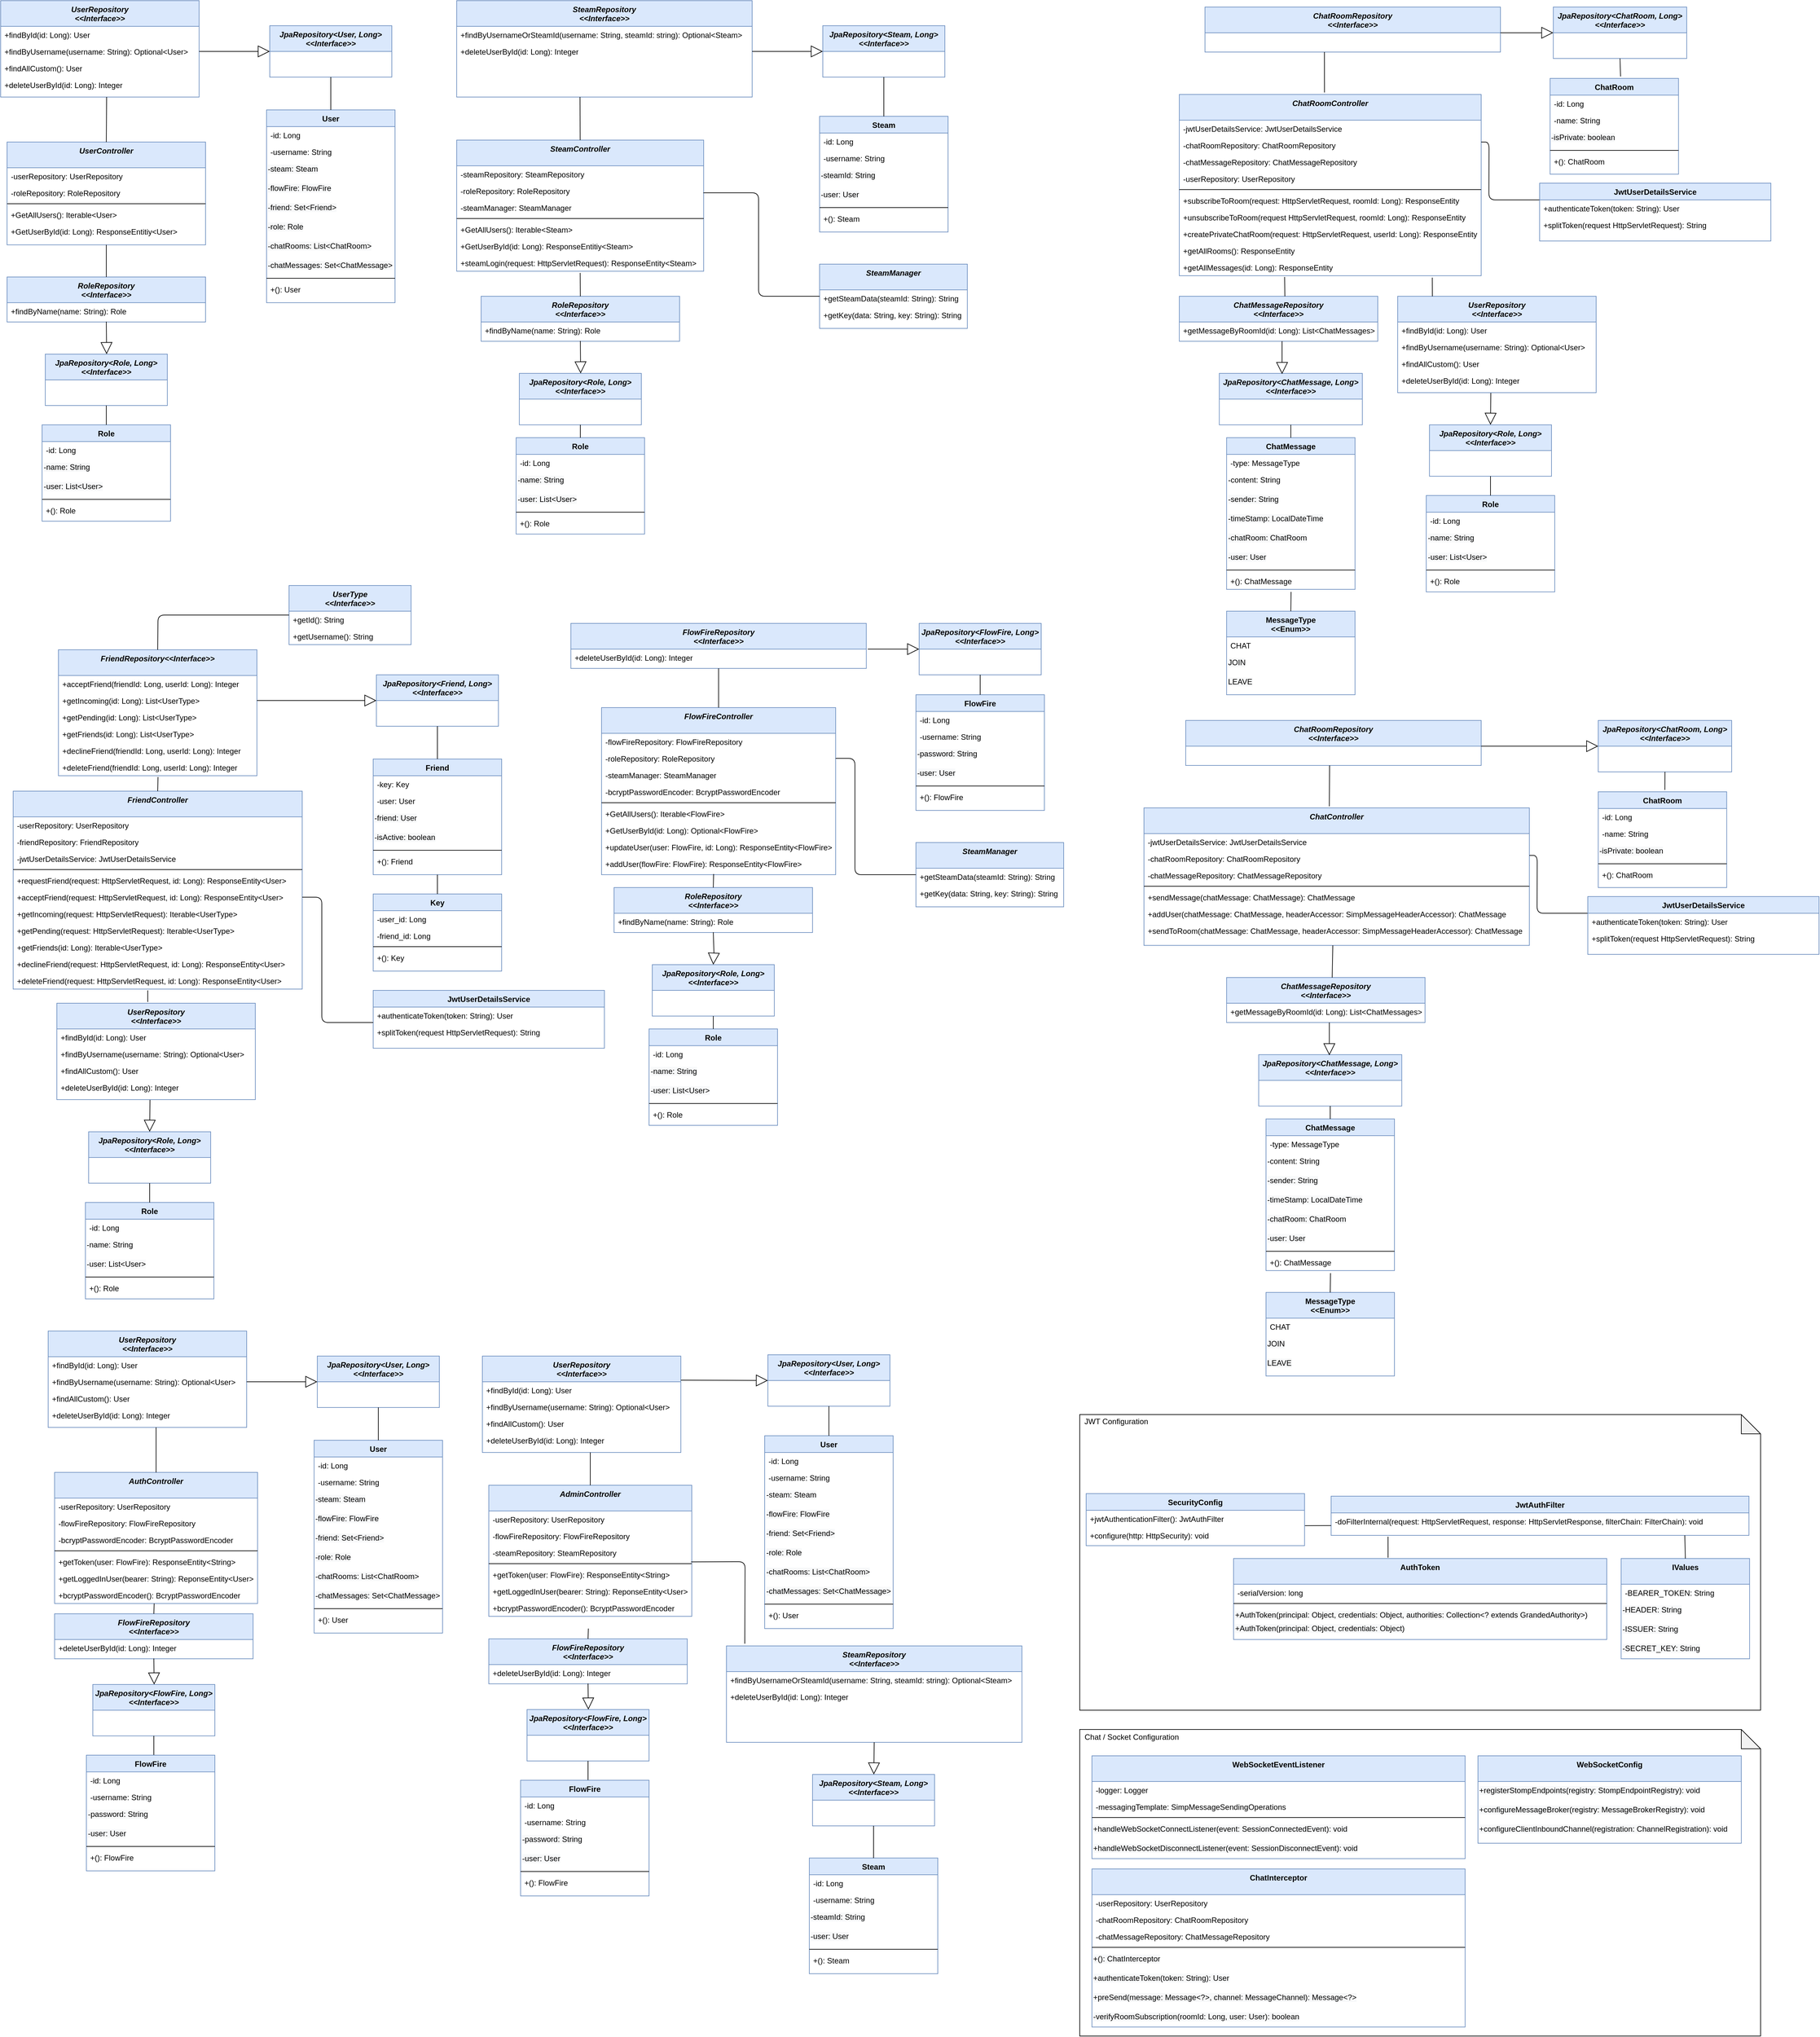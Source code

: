 <mxfile version="14.1.7" type="github">
  <diagram id="C5RBs43oDa-KdzZeNtuy" name="Page-1">
    <mxGraphModel dx="524" dy="786" grid="1" gridSize="10" guides="1" tooltips="1" connect="1" arrows="1" fold="1" page="1" pageScale="1" pageWidth="827" pageHeight="1169" math="0" shadow="0">
      <root>
        <mxCell id="WIyWlLk6GJQsqaUBKTNV-0" />
        <mxCell id="WIyWlLk6GJQsqaUBKTNV-1" parent="WIyWlLk6GJQsqaUBKTNV-0" />
        <mxCell id="2bscIo3EEi8DyLRJmNhd-543" value="" style="shape=note;whiteSpace=wrap;html=1;backgroundOutline=1;darkOpacity=0.05;" parent="WIyWlLk6GJQsqaUBKTNV-1" vertex="1">
          <mxGeometry x="2540" y="2710" width="1060" height="477" as="geometry" />
        </mxCell>
        <mxCell id="2bscIo3EEi8DyLRJmNhd-541" value="" style="shape=note;whiteSpace=wrap;html=1;backgroundOutline=1;darkOpacity=0.05;" parent="WIyWlLk6GJQsqaUBKTNV-1" vertex="1">
          <mxGeometry x="2540" y="2220" width="1060" height="460" as="geometry" />
        </mxCell>
        <mxCell id="zkfFHV4jXpPFQw0GAbJ--0" value="UserRepository &#xa;&lt;&lt;Interface&gt;&gt;" style="swimlane;fontStyle=3;align=center;verticalAlign=top;childLayout=stackLayout;horizontal=1;startSize=40;horizontalStack=0;resizeParent=1;resizeLast=0;collapsible=1;marginBottom=0;rounded=0;shadow=0;strokeWidth=1;fillColor=#dae8fc;strokeColor=#6c8ebf;" parent="WIyWlLk6GJQsqaUBKTNV-1" vertex="1">
          <mxGeometry x="860" y="20" width="309" height="150" as="geometry">
            <mxRectangle x="230" y="140" width="160" height="26" as="alternateBounds" />
          </mxGeometry>
        </mxCell>
        <mxCell id="zkfFHV4jXpPFQw0GAbJ--1" value="+findById(id: Long): User" style="text;align=left;verticalAlign=top;spacingLeft=4;spacingRight=4;overflow=hidden;rotatable=0;points=[[0,0.5],[1,0.5]];portConstraint=eastwest;" parent="zkfFHV4jXpPFQw0GAbJ--0" vertex="1">
          <mxGeometry y="40" width="309" height="26" as="geometry" />
        </mxCell>
        <mxCell id="zkfFHV4jXpPFQw0GAbJ--2" value="+findByUsername(username: String): Optional&lt;User&gt;" style="text;align=left;verticalAlign=top;spacingLeft=4;spacingRight=4;overflow=hidden;rotatable=0;points=[[0,0.5],[1,0.5]];portConstraint=eastwest;rounded=0;shadow=0;html=0;" parent="zkfFHV4jXpPFQw0GAbJ--0" vertex="1">
          <mxGeometry y="66" width="309" height="26" as="geometry" />
        </mxCell>
        <mxCell id="zkfFHV4jXpPFQw0GAbJ--3" value="+findAllCustom(): User" style="text;align=left;verticalAlign=top;spacingLeft=4;spacingRight=4;overflow=hidden;rotatable=0;points=[[0,0.5],[1,0.5]];portConstraint=eastwest;rounded=0;shadow=0;html=0;" parent="zkfFHV4jXpPFQw0GAbJ--0" vertex="1">
          <mxGeometry y="92" width="309" height="26" as="geometry" />
        </mxCell>
        <mxCell id="2bscIo3EEi8DyLRJmNhd-2" value="+deleteUserById(id: Long): Integer" style="text;align=left;verticalAlign=top;spacingLeft=4;spacingRight=4;overflow=hidden;rotatable=0;points=[[0,0.5],[1,0.5]];portConstraint=eastwest;rounded=0;shadow=0;html=0;" parent="zkfFHV4jXpPFQw0GAbJ--0" vertex="1">
          <mxGeometry y="118" width="309" height="26" as="geometry" />
        </mxCell>
        <mxCell id="2bscIo3EEi8DyLRJmNhd-4" value="JpaRepository&lt;User, Long&gt;&#xa;&lt;&lt;Interface&gt;&gt;" style="swimlane;fontStyle=3;align=center;verticalAlign=top;childLayout=stackLayout;horizontal=1;startSize=40;horizontalStack=0;resizeParent=1;resizeLast=0;collapsible=1;marginBottom=0;rounded=0;shadow=0;strokeWidth=1;fillColor=#dae8fc;strokeColor=#6c8ebf;" parent="WIyWlLk6GJQsqaUBKTNV-1" vertex="1">
          <mxGeometry x="1279" y="59" width="190" height="80" as="geometry">
            <mxRectangle x="230" y="140" width="160" height="26" as="alternateBounds" />
          </mxGeometry>
        </mxCell>
        <mxCell id="2bscIo3EEi8DyLRJmNhd-9" value="" style="endArrow=block;endSize=16;endFill=0;html=1;entryX=0;entryY=0.5;entryDx=0;entryDy=0;exitX=1;exitY=0.5;exitDx=0;exitDy=0;" parent="WIyWlLk6GJQsqaUBKTNV-1" source="zkfFHV4jXpPFQw0GAbJ--2" target="2bscIo3EEi8DyLRJmNhd-4" edge="1">
          <mxGeometry width="160" relative="1" as="geometry">
            <mxPoint x="1189" y="150" as="sourcePoint" />
            <mxPoint x="1299" y="150" as="targetPoint" />
            <Array as="points">
              <mxPoint x="1219" y="99" />
            </Array>
          </mxGeometry>
        </mxCell>
        <mxCell id="2bscIo3EEi8DyLRJmNhd-10" value="UserController" style="swimlane;fontStyle=3;align=center;verticalAlign=top;childLayout=stackLayout;horizontal=1;startSize=40;horizontalStack=0;resizeParent=1;resizeLast=0;collapsible=1;marginBottom=0;rounded=0;shadow=0;strokeWidth=1;fillColor=#dae8fc;strokeColor=#6c8ebf;" parent="WIyWlLk6GJQsqaUBKTNV-1" vertex="1">
          <mxGeometry x="870" y="240" width="309" height="160" as="geometry">
            <mxRectangle x="230" y="140" width="160" height="26" as="alternateBounds" />
          </mxGeometry>
        </mxCell>
        <mxCell id="2bscIo3EEi8DyLRJmNhd-14" value="-userRepository: UserRepository" style="text;align=left;verticalAlign=top;spacingLeft=4;spacingRight=4;overflow=hidden;rotatable=0;points=[[0,0.5],[1,0.5]];portConstraint=eastwest;rounded=0;shadow=0;html=0;" parent="2bscIo3EEi8DyLRJmNhd-10" vertex="1">
          <mxGeometry y="40" width="309" height="26" as="geometry" />
        </mxCell>
        <mxCell id="2bscIo3EEi8DyLRJmNhd-19" value="-roleRepository: RoleRepository" style="text;align=left;verticalAlign=top;spacingLeft=4;spacingRight=4;overflow=hidden;rotatable=0;points=[[0,0.5],[1,0.5]];portConstraint=eastwest;rounded=0;shadow=0;html=0;" parent="2bscIo3EEi8DyLRJmNhd-10" vertex="1">
          <mxGeometry y="66" width="309" height="26" as="geometry" />
        </mxCell>
        <mxCell id="2bscIo3EEi8DyLRJmNhd-17" value="" style="line;html=1;strokeWidth=1;align=left;verticalAlign=middle;spacingTop=-1;spacingLeft=3;spacingRight=3;rotatable=0;labelPosition=right;points=[];portConstraint=eastwest;" parent="2bscIo3EEi8DyLRJmNhd-10" vertex="1">
          <mxGeometry y="92" width="309" height="8" as="geometry" />
        </mxCell>
        <mxCell id="2bscIo3EEi8DyLRJmNhd-11" value="+GetAllUsers(): Iterable&lt;User&gt;" style="text;align=left;verticalAlign=top;spacingLeft=4;spacingRight=4;overflow=hidden;rotatable=0;points=[[0,0.5],[1,0.5]];portConstraint=eastwest;" parent="2bscIo3EEi8DyLRJmNhd-10" vertex="1">
          <mxGeometry y="100" width="309" height="26" as="geometry" />
        </mxCell>
        <mxCell id="2bscIo3EEi8DyLRJmNhd-12" value="+GetUserById(id: Long): ResponseEntitiy&lt;User&gt;" style="text;align=left;verticalAlign=top;spacingLeft=4;spacingRight=4;overflow=hidden;rotatable=0;points=[[0,0.5],[1,0.5]];portConstraint=eastwest;rounded=0;shadow=0;html=0;" parent="2bscIo3EEi8DyLRJmNhd-10" vertex="1">
          <mxGeometry y="126" width="309" height="26" as="geometry" />
        </mxCell>
        <mxCell id="2bscIo3EEi8DyLRJmNhd-15" value="" style="endArrow=none;html=1;entryX=0.5;entryY=0;entryDx=0;entryDy=0;" parent="WIyWlLk6GJQsqaUBKTNV-1" target="2bscIo3EEi8DyLRJmNhd-10" edge="1">
          <mxGeometry width="50" height="50" relative="1" as="geometry">
            <mxPoint x="1025" y="170" as="sourcePoint" />
            <mxPoint x="879" y="260" as="targetPoint" />
          </mxGeometry>
        </mxCell>
        <mxCell id="2bscIo3EEi8DyLRJmNhd-20" value="User" style="swimlane;fontStyle=1;align=center;verticalAlign=top;childLayout=stackLayout;horizontal=1;startSize=26;horizontalStack=0;resizeParent=1;resizeLast=0;collapsible=1;marginBottom=0;rounded=0;shadow=0;strokeWidth=1;fillColor=#dae8fc;strokeColor=#6c8ebf;" parent="WIyWlLk6GJQsqaUBKTNV-1" vertex="1">
          <mxGeometry x="1274" y="190" width="200" height="300" as="geometry">
            <mxRectangle x="130" y="380" width="160" height="26" as="alternateBounds" />
          </mxGeometry>
        </mxCell>
        <mxCell id="2bscIo3EEi8DyLRJmNhd-21" value="-id: Long" style="text;align=left;verticalAlign=top;spacingLeft=4;spacingRight=4;overflow=hidden;rotatable=0;points=[[0,0.5],[1,0.5]];portConstraint=eastwest;" parent="2bscIo3EEi8DyLRJmNhd-20" vertex="1">
          <mxGeometry y="26" width="200" height="26" as="geometry" />
        </mxCell>
        <mxCell id="2bscIo3EEi8DyLRJmNhd-22" value="-username: String" style="text;align=left;verticalAlign=top;spacingLeft=4;spacingRight=4;overflow=hidden;rotatable=0;points=[[0,0.5],[1,0.5]];portConstraint=eastwest;rounded=0;shadow=0;html=0;" parent="2bscIo3EEi8DyLRJmNhd-20" vertex="1">
          <mxGeometry y="52" width="200" height="26" as="geometry" />
        </mxCell>
        <mxCell id="2bscIo3EEi8DyLRJmNhd-26" value="&lt;span style=&quot;color: rgb(0 , 0 , 0) ; font-family: &amp;#34;helvetica&amp;#34; ; font-size: 12px ; font-style: normal ; font-weight: 400 ; letter-spacing: normal ; text-align: left ; text-indent: 0px ; text-transform: none ; word-spacing: 0px ; background-color: rgb(248 , 249 , 250) ; display: inline ; float: none&quot;&gt;-steam: Steam&lt;/span&gt;" style="text;whiteSpace=wrap;html=1;" parent="2bscIo3EEi8DyLRJmNhd-20" vertex="1">
          <mxGeometry y="78" width="200" height="30" as="geometry" />
        </mxCell>
        <mxCell id="2bscIo3EEi8DyLRJmNhd-27" value="&lt;span style=&quot;color: rgb(0 , 0 , 0) ; font-family: &amp;#34;helvetica&amp;#34; ; font-size: 12px ; font-style: normal ; font-weight: 400 ; letter-spacing: normal ; text-align: left ; text-indent: 0px ; text-transform: none ; word-spacing: 0px ; background-color: rgb(248 , 249 , 250) ; display: inline ; float: none&quot;&gt;-flowFire: FlowFire&lt;/span&gt;" style="text;whiteSpace=wrap;html=1;" parent="2bscIo3EEi8DyLRJmNhd-20" vertex="1">
          <mxGeometry y="108" width="200" height="30" as="geometry" />
        </mxCell>
        <mxCell id="2bscIo3EEi8DyLRJmNhd-28" value="&lt;span style=&quot;color: rgb(0 , 0 , 0) ; font-family: &amp;#34;helvetica&amp;#34; ; font-size: 12px ; font-style: normal ; font-weight: 400 ; letter-spacing: normal ; text-align: left ; text-indent: 0px ; text-transform: none ; word-spacing: 0px ; background-color: rgb(248 , 249 , 250) ; display: inline ; float: none&quot;&gt;-friend: Set&amp;lt;Friend&amp;gt;&lt;/span&gt;" style="text;whiteSpace=wrap;html=1;" parent="2bscIo3EEi8DyLRJmNhd-20" vertex="1">
          <mxGeometry y="138" width="200" height="30" as="geometry" />
        </mxCell>
        <mxCell id="2bscIo3EEi8DyLRJmNhd-29" value="&lt;span style=&quot;color: rgb(0 , 0 , 0) ; font-family: &amp;#34;helvetica&amp;#34; ; font-size: 12px ; font-style: normal ; font-weight: 400 ; letter-spacing: normal ; text-align: left ; text-indent: 0px ; text-transform: none ; word-spacing: 0px ; background-color: rgb(248 , 249 , 250) ; display: inline ; float: none&quot;&gt;-role: Role&lt;/span&gt;" style="text;whiteSpace=wrap;html=1;" parent="2bscIo3EEi8DyLRJmNhd-20" vertex="1">
          <mxGeometry y="168" width="200" height="30" as="geometry" />
        </mxCell>
        <mxCell id="2bscIo3EEi8DyLRJmNhd-30" value="&lt;span style=&quot;color: rgb(0 , 0 , 0) ; font-family: &amp;#34;helvetica&amp;#34; ; font-size: 12px ; font-style: normal ; font-weight: 400 ; letter-spacing: normal ; text-align: left ; text-indent: 0px ; text-transform: none ; word-spacing: 0px ; background-color: rgb(248 , 249 , 250) ; display: inline ; float: none&quot;&gt;-chatRooms: List&amp;lt;ChatRoom&amp;gt;&lt;/span&gt;" style="text;whiteSpace=wrap;html=1;" parent="2bscIo3EEi8DyLRJmNhd-20" vertex="1">
          <mxGeometry y="198" width="200" height="30" as="geometry" />
        </mxCell>
        <mxCell id="2bscIo3EEi8DyLRJmNhd-31" value="&lt;span style=&quot;color: rgb(0 , 0 , 0) ; font-family: &amp;#34;helvetica&amp;#34; ; font-size: 12px ; font-style: normal ; font-weight: 400 ; letter-spacing: normal ; text-align: left ; text-indent: 0px ; text-transform: none ; word-spacing: 0px ; background-color: rgb(248 , 249 , 250) ; display: inline ; float: none&quot;&gt;-chatMessages: Set&amp;lt;ChatMessage&amp;gt;&lt;/span&gt;" style="text;whiteSpace=wrap;html=1;" parent="2bscIo3EEi8DyLRJmNhd-20" vertex="1">
          <mxGeometry y="228" width="200" height="30" as="geometry" />
        </mxCell>
        <mxCell id="2bscIo3EEi8DyLRJmNhd-23" value="" style="line;html=1;strokeWidth=1;align=left;verticalAlign=middle;spacingTop=-1;spacingLeft=3;spacingRight=3;rotatable=0;labelPosition=right;points=[];portConstraint=eastwest;" parent="2bscIo3EEi8DyLRJmNhd-20" vertex="1">
          <mxGeometry y="258" width="200" height="8" as="geometry" />
        </mxCell>
        <mxCell id="2bscIo3EEi8DyLRJmNhd-32" value="+(): User" style="text;align=left;verticalAlign=top;spacingLeft=4;spacingRight=4;overflow=hidden;rotatable=0;points=[[0,0.5],[1,0.5]];portConstraint=eastwest;rounded=0;shadow=0;html=0;" parent="2bscIo3EEi8DyLRJmNhd-20" vertex="1">
          <mxGeometry y="266" width="200" height="26" as="geometry" />
        </mxCell>
        <mxCell id="2bscIo3EEi8DyLRJmNhd-33" value="" style="endArrow=none;html=1;exitX=0.5;exitY=1;exitDx=0;exitDy=0;entryX=0.5;entryY=0;entryDx=0;entryDy=0;" parent="WIyWlLk6GJQsqaUBKTNV-1" source="2bscIo3EEi8DyLRJmNhd-4" target="2bscIo3EEi8DyLRJmNhd-20" edge="1">
          <mxGeometry width="50" height="50" relative="1" as="geometry">
            <mxPoint x="1024.5" y="180" as="sourcePoint" />
            <mxPoint x="1024.5" y="250" as="targetPoint" />
          </mxGeometry>
        </mxCell>
        <mxCell id="2bscIo3EEi8DyLRJmNhd-34" value="SteamRepository&#xa;&lt;&lt;Interface&gt;&gt;" style="swimlane;fontStyle=3;align=center;verticalAlign=top;childLayout=stackLayout;horizontal=1;startSize=40;horizontalStack=0;resizeParent=1;resizeLast=0;collapsible=1;marginBottom=0;rounded=0;shadow=0;strokeWidth=1;fillColor=#dae8fc;strokeColor=#6c8ebf;" parent="WIyWlLk6GJQsqaUBKTNV-1" vertex="1">
          <mxGeometry x="1570" y="20" width="460" height="150" as="geometry">
            <mxRectangle x="230" y="140" width="160" height="26" as="alternateBounds" />
          </mxGeometry>
        </mxCell>
        <mxCell id="2bscIo3EEi8DyLRJmNhd-35" value="+findByUsernameOrSteamId(username: String, steamId: string): Optional&lt;Steam&gt;" style="text;align=left;verticalAlign=top;spacingLeft=4;spacingRight=4;overflow=hidden;rotatable=0;points=[[0,0.5],[1,0.5]];portConstraint=eastwest;" parent="2bscIo3EEi8DyLRJmNhd-34" vertex="1">
          <mxGeometry y="40" width="460" height="26" as="geometry" />
        </mxCell>
        <mxCell id="2bscIo3EEi8DyLRJmNhd-38" value="+deleteUserById(id: Long): Integer" style="text;align=left;verticalAlign=top;spacingLeft=4;spacingRight=4;overflow=hidden;rotatable=0;points=[[0,0.5],[1,0.5]];portConstraint=eastwest;rounded=0;shadow=0;html=0;" parent="2bscIo3EEi8DyLRJmNhd-34" vertex="1">
          <mxGeometry y="66" width="460" height="26" as="geometry" />
        </mxCell>
        <mxCell id="2bscIo3EEi8DyLRJmNhd-39" value="JpaRepository&lt;Steam, Long&gt;&#xa;&lt;&lt;Interface&gt;&gt;" style="swimlane;fontStyle=3;align=center;verticalAlign=top;childLayout=stackLayout;horizontal=1;startSize=40;horizontalStack=0;resizeParent=1;resizeLast=0;collapsible=1;marginBottom=0;rounded=0;shadow=0;strokeWidth=1;fillColor=#dae8fc;strokeColor=#6c8ebf;" parent="WIyWlLk6GJQsqaUBKTNV-1" vertex="1">
          <mxGeometry x="2140" y="59" width="190" height="80" as="geometry">
            <mxRectangle x="230" y="140" width="160" height="26" as="alternateBounds" />
          </mxGeometry>
        </mxCell>
        <mxCell id="2bscIo3EEi8DyLRJmNhd-40" value="" style="endArrow=block;endSize=16;endFill=0;html=1;entryX=0;entryY=0.5;entryDx=0;entryDy=0;exitX=1;exitY=0.5;exitDx=0;exitDy=0;" parent="WIyWlLk6GJQsqaUBKTNV-1" target="2bscIo3EEi8DyLRJmNhd-39" edge="1">
          <mxGeometry width="160" relative="1" as="geometry">
            <mxPoint x="2030.0" y="99" as="sourcePoint" />
            <mxPoint x="2009" y="150" as="targetPoint" />
            <Array as="points" />
          </mxGeometry>
        </mxCell>
        <mxCell id="2bscIo3EEi8DyLRJmNhd-41" value="SteamController" style="swimlane;fontStyle=3;align=center;verticalAlign=top;childLayout=stackLayout;horizontal=1;startSize=40;horizontalStack=0;resizeParent=1;resizeLast=0;collapsible=1;marginBottom=0;rounded=0;shadow=0;strokeWidth=1;fillColor=#dae8fc;strokeColor=#6c8ebf;" parent="WIyWlLk6GJQsqaUBKTNV-1" vertex="1">
          <mxGeometry x="1570" y="237" width="384.5" height="204" as="geometry">
            <mxRectangle x="230" y="140" width="160" height="26" as="alternateBounds" />
          </mxGeometry>
        </mxCell>
        <mxCell id="2bscIo3EEi8DyLRJmNhd-42" value="-steamRepository: SteamRepository" style="text;align=left;verticalAlign=top;spacingLeft=4;spacingRight=4;overflow=hidden;rotatable=0;points=[[0,0.5],[1,0.5]];portConstraint=eastwest;rounded=0;shadow=0;html=0;" parent="2bscIo3EEi8DyLRJmNhd-41" vertex="1">
          <mxGeometry y="40" width="384.5" height="26" as="geometry" />
        </mxCell>
        <mxCell id="2bscIo3EEi8DyLRJmNhd-43" value="-roleRepository: RoleRepository" style="text;align=left;verticalAlign=top;spacingLeft=4;spacingRight=4;overflow=hidden;rotatable=0;points=[[0,0.5],[1,0.5]];portConstraint=eastwest;rounded=0;shadow=0;html=0;" parent="2bscIo3EEi8DyLRJmNhd-41" vertex="1">
          <mxGeometry y="66" width="384.5" height="26" as="geometry" />
        </mxCell>
        <mxCell id="2bscIo3EEi8DyLRJmNhd-60" value="-steamManager: SteamManager" style="text;align=left;verticalAlign=top;spacingLeft=4;spacingRight=4;overflow=hidden;rotatable=0;points=[[0,0.5],[1,0.5]];portConstraint=eastwest;rounded=0;shadow=0;html=0;" parent="2bscIo3EEi8DyLRJmNhd-41" vertex="1">
          <mxGeometry y="92" width="384.5" height="26" as="geometry" />
        </mxCell>
        <mxCell id="2bscIo3EEi8DyLRJmNhd-44" value="" style="line;html=1;strokeWidth=1;align=left;verticalAlign=middle;spacingTop=-1;spacingLeft=3;spacingRight=3;rotatable=0;labelPosition=right;points=[];portConstraint=eastwest;" parent="2bscIo3EEi8DyLRJmNhd-41" vertex="1">
          <mxGeometry y="118" width="384.5" height="8" as="geometry" />
        </mxCell>
        <mxCell id="2bscIo3EEi8DyLRJmNhd-45" value="+GetAllUsers(): Iterable&lt;Steam&gt;" style="text;align=left;verticalAlign=top;spacingLeft=4;spacingRight=4;overflow=hidden;rotatable=0;points=[[0,0.5],[1,0.5]];portConstraint=eastwest;" parent="2bscIo3EEi8DyLRJmNhd-41" vertex="1">
          <mxGeometry y="126" width="384.5" height="26" as="geometry" />
        </mxCell>
        <mxCell id="2bscIo3EEi8DyLRJmNhd-46" value="+GetUserById(id: Long): ResponseEntitiy&lt;Steam&gt;" style="text;align=left;verticalAlign=top;spacingLeft=4;spacingRight=4;overflow=hidden;rotatable=0;points=[[0,0.5],[1,0.5]];portConstraint=eastwest;rounded=0;shadow=0;html=0;" parent="2bscIo3EEi8DyLRJmNhd-41" vertex="1">
          <mxGeometry y="152" width="384.5" height="26" as="geometry" />
        </mxCell>
        <mxCell id="2bscIo3EEi8DyLRJmNhd-460" value="+steamLogin(request: HttpServletRequest): ResponseEntity&lt;Steam&gt;" style="text;align=left;verticalAlign=top;spacingLeft=4;spacingRight=4;overflow=hidden;rotatable=0;points=[[0,0.5],[1,0.5]];portConstraint=eastwest;rounded=0;shadow=0;html=0;" parent="2bscIo3EEi8DyLRJmNhd-41" vertex="1">
          <mxGeometry y="178" width="384.5" height="26" as="geometry" />
        </mxCell>
        <mxCell id="2bscIo3EEi8DyLRJmNhd-47" value="" style="endArrow=none;html=1;entryX=0.5;entryY=0;entryDx=0;entryDy=0;" parent="WIyWlLk6GJQsqaUBKTNV-1" target="2bscIo3EEi8DyLRJmNhd-41" edge="1">
          <mxGeometry width="50" height="50" relative="1" as="geometry">
            <mxPoint x="1762" y="170" as="sourcePoint" />
            <mxPoint x="1589" y="260" as="targetPoint" />
          </mxGeometry>
        </mxCell>
        <mxCell id="2bscIo3EEi8DyLRJmNhd-48" value="Steam" style="swimlane;fontStyle=1;align=center;verticalAlign=top;childLayout=stackLayout;horizontal=1;startSize=26;horizontalStack=0;resizeParent=1;resizeLast=0;collapsible=1;marginBottom=0;rounded=0;shadow=0;strokeWidth=1;fillColor=#dae8fc;strokeColor=#6c8ebf;" parent="WIyWlLk6GJQsqaUBKTNV-1" vertex="1">
          <mxGeometry x="2135" y="200" width="200" height="180" as="geometry">
            <mxRectangle x="130" y="380" width="160" height="26" as="alternateBounds" />
          </mxGeometry>
        </mxCell>
        <mxCell id="2bscIo3EEi8DyLRJmNhd-49" value="-id: Long" style="text;align=left;verticalAlign=top;spacingLeft=4;spacingRight=4;overflow=hidden;rotatable=0;points=[[0,0.5],[1,0.5]];portConstraint=eastwest;" parent="2bscIo3EEi8DyLRJmNhd-48" vertex="1">
          <mxGeometry y="26" width="200" height="26" as="geometry" />
        </mxCell>
        <mxCell id="2bscIo3EEi8DyLRJmNhd-50" value="-username: String" style="text;align=left;verticalAlign=top;spacingLeft=4;spacingRight=4;overflow=hidden;rotatable=0;points=[[0,0.5],[1,0.5]];portConstraint=eastwest;rounded=0;shadow=0;html=0;" parent="2bscIo3EEi8DyLRJmNhd-48" vertex="1">
          <mxGeometry y="52" width="200" height="26" as="geometry" />
        </mxCell>
        <mxCell id="2bscIo3EEi8DyLRJmNhd-51" value="&lt;span style=&quot;color: rgb(0 , 0 , 0) ; font-family: &amp;#34;helvetica&amp;#34; ; font-size: 12px ; font-style: normal ; font-weight: 400 ; letter-spacing: normal ; text-align: left ; text-indent: 0px ; text-transform: none ; word-spacing: 0px ; background-color: rgb(248 , 249 , 250) ; display: inline ; float: none&quot;&gt;-steamId: String&lt;/span&gt;" style="text;whiteSpace=wrap;html=1;" parent="2bscIo3EEi8DyLRJmNhd-48" vertex="1">
          <mxGeometry y="78" width="200" height="30" as="geometry" />
        </mxCell>
        <mxCell id="2bscIo3EEi8DyLRJmNhd-52" value="&lt;span style=&quot;color: rgb(0 , 0 , 0) ; font-family: &amp;#34;helvetica&amp;#34; ; font-size: 12px ; font-style: normal ; font-weight: 400 ; letter-spacing: normal ; text-align: left ; text-indent: 0px ; text-transform: none ; word-spacing: 0px ; background-color: rgb(248 , 249 , 250) ; display: inline ; float: none&quot;&gt;-user: User&lt;/span&gt;" style="text;whiteSpace=wrap;html=1;" parent="2bscIo3EEi8DyLRJmNhd-48" vertex="1">
          <mxGeometry y="108" width="200" height="30" as="geometry" />
        </mxCell>
        <mxCell id="2bscIo3EEi8DyLRJmNhd-57" value="" style="line;html=1;strokeWidth=1;align=left;verticalAlign=middle;spacingTop=-1;spacingLeft=3;spacingRight=3;rotatable=0;labelPosition=right;points=[];portConstraint=eastwest;" parent="2bscIo3EEi8DyLRJmNhd-48" vertex="1">
          <mxGeometry y="138" width="200" height="8" as="geometry" />
        </mxCell>
        <mxCell id="2bscIo3EEi8DyLRJmNhd-58" value="+(): Steam" style="text;align=left;verticalAlign=top;spacingLeft=4;spacingRight=4;overflow=hidden;rotatable=0;points=[[0,0.5],[1,0.5]];portConstraint=eastwest;rounded=0;shadow=0;html=0;" parent="2bscIo3EEi8DyLRJmNhd-48" vertex="1">
          <mxGeometry y="146" width="200" height="26" as="geometry" />
        </mxCell>
        <mxCell id="2bscIo3EEi8DyLRJmNhd-59" value="" style="endArrow=none;html=1;exitX=0.5;exitY=1;exitDx=0;exitDy=0;entryX=0.5;entryY=0;entryDx=0;entryDy=0;" parent="WIyWlLk6GJQsqaUBKTNV-1" source="2bscIo3EEi8DyLRJmNhd-39" target="2bscIo3EEi8DyLRJmNhd-48" edge="1">
          <mxGeometry width="50" height="50" relative="1" as="geometry">
            <mxPoint x="1734.5" y="180" as="sourcePoint" />
            <mxPoint x="1734.5" y="250" as="targetPoint" />
          </mxGeometry>
        </mxCell>
        <mxCell id="2bscIo3EEi8DyLRJmNhd-61" value="SteamManager" style="swimlane;fontStyle=3;align=center;verticalAlign=top;childLayout=stackLayout;horizontal=1;startSize=40;horizontalStack=0;resizeParent=1;resizeLast=0;collapsible=1;marginBottom=0;rounded=0;shadow=0;strokeWidth=1;fillColor=#dae8fc;strokeColor=#6c8ebf;" parent="WIyWlLk6GJQsqaUBKTNV-1" vertex="1">
          <mxGeometry x="2135" y="430" width="230" height="100" as="geometry">
            <mxRectangle x="230" y="140" width="160" height="26" as="alternateBounds" />
          </mxGeometry>
        </mxCell>
        <mxCell id="2bscIo3EEi8DyLRJmNhd-66" value="+getSteamData(steamId: String): String" style="text;align=left;verticalAlign=top;spacingLeft=4;spacingRight=4;overflow=hidden;rotatable=0;points=[[0,0.5],[1,0.5]];portConstraint=eastwest;" parent="2bscIo3EEi8DyLRJmNhd-61" vertex="1">
          <mxGeometry y="40" width="230" height="26" as="geometry" />
        </mxCell>
        <mxCell id="2bscIo3EEi8DyLRJmNhd-67" value="+getKey(data: String, key: String): String" style="text;align=left;verticalAlign=top;spacingLeft=4;spacingRight=4;overflow=hidden;rotatable=0;points=[[0,0.5],[1,0.5]];portConstraint=eastwest;rounded=0;shadow=0;html=0;" parent="2bscIo3EEi8DyLRJmNhd-61" vertex="1">
          <mxGeometry y="66" width="230" height="26" as="geometry" />
        </mxCell>
        <mxCell id="2bscIo3EEi8DyLRJmNhd-68" value="" style="endArrow=none;html=1;" parent="WIyWlLk6GJQsqaUBKTNV-1" target="2bscIo3EEi8DyLRJmNhd-61" edge="1">
          <mxGeometry width="50" height="50" relative="1" as="geometry">
            <mxPoint x="1954" y="319" as="sourcePoint" />
            <mxPoint x="1810" y="250.0" as="targetPoint" />
            <Array as="points">
              <mxPoint x="2040" y="319" />
              <mxPoint x="2040" y="480" />
            </Array>
          </mxGeometry>
        </mxCell>
        <mxCell id="2bscIo3EEi8DyLRJmNhd-69" value="RoleRepository&#xa;&lt;&lt;Interface&gt;&gt;" style="swimlane;fontStyle=3;align=center;verticalAlign=top;childLayout=stackLayout;horizontal=1;startSize=40;horizontalStack=0;resizeParent=1;resizeLast=0;collapsible=1;marginBottom=0;rounded=0;shadow=0;strokeWidth=1;fillColor=#dae8fc;strokeColor=#6c8ebf;" parent="WIyWlLk6GJQsqaUBKTNV-1" vertex="1">
          <mxGeometry x="870" y="450" width="309" height="70" as="geometry">
            <mxRectangle x="230" y="140" width="160" height="26" as="alternateBounds" />
          </mxGeometry>
        </mxCell>
        <mxCell id="2bscIo3EEi8DyLRJmNhd-71" value="+findByName(name: String): Role" style="text;align=left;verticalAlign=top;spacingLeft=4;spacingRight=4;overflow=hidden;rotatable=0;points=[[0,0.5],[1,0.5]];portConstraint=eastwest;rounded=0;shadow=0;html=0;" parent="2bscIo3EEi8DyLRJmNhd-69" vertex="1">
          <mxGeometry y="40" width="309" height="26" as="geometry" />
        </mxCell>
        <mxCell id="2bscIo3EEi8DyLRJmNhd-74" value="JpaRepository&lt;Role, Long&gt;&#xa;&lt;&lt;Interface&gt;&gt;" style="swimlane;fontStyle=3;align=center;verticalAlign=top;childLayout=stackLayout;horizontal=1;startSize=40;horizontalStack=0;resizeParent=1;resizeLast=0;collapsible=1;marginBottom=0;rounded=0;shadow=0;strokeWidth=1;fillColor=#dae8fc;strokeColor=#6c8ebf;" parent="WIyWlLk6GJQsqaUBKTNV-1" vertex="1">
          <mxGeometry x="929.5" y="570" width="190" height="80" as="geometry">
            <mxRectangle x="230" y="140" width="160" height="26" as="alternateBounds" />
          </mxGeometry>
        </mxCell>
        <mxCell id="2bscIo3EEi8DyLRJmNhd-75" value="" style="endArrow=block;endSize=16;endFill=0;html=1;exitX=0.5;exitY=1.136;exitDx=0;exitDy=0;exitPerimeter=0;" parent="WIyWlLk6GJQsqaUBKTNV-1" source="2bscIo3EEi8DyLRJmNhd-71" edge="1">
          <mxGeometry width="160" relative="1" as="geometry">
            <mxPoint x="1180" y="560" as="sourcePoint" />
            <mxPoint x="1025" y="570" as="targetPoint" />
            <Array as="points" />
          </mxGeometry>
        </mxCell>
        <mxCell id="2bscIo3EEi8DyLRJmNhd-83" value="Role" style="swimlane;fontStyle=1;align=center;verticalAlign=top;childLayout=stackLayout;horizontal=1;startSize=26;horizontalStack=0;resizeParent=1;resizeLast=0;collapsible=1;marginBottom=0;rounded=0;shadow=0;strokeWidth=1;fillColor=#dae8fc;strokeColor=#6c8ebf;" parent="WIyWlLk6GJQsqaUBKTNV-1" vertex="1">
          <mxGeometry x="924.5" y="680" width="200" height="150" as="geometry">
            <mxRectangle x="130" y="380" width="160" height="26" as="alternateBounds" />
          </mxGeometry>
        </mxCell>
        <mxCell id="2bscIo3EEi8DyLRJmNhd-85" value="-id: Long" style="text;align=left;verticalAlign=top;spacingLeft=4;spacingRight=4;overflow=hidden;rotatable=0;points=[[0,0.5],[1,0.5]];portConstraint=eastwest;rounded=0;shadow=0;html=0;" parent="2bscIo3EEi8DyLRJmNhd-83" vertex="1">
          <mxGeometry y="26" width="200" height="26" as="geometry" />
        </mxCell>
        <mxCell id="2bscIo3EEi8DyLRJmNhd-90" value="&lt;span style=&quot;color: rgb(0 , 0 , 0) ; font-family: &amp;#34;helvetica&amp;#34; ; font-size: 12px ; font-style: normal ; font-weight: 400 ; letter-spacing: normal ; text-align: left ; text-indent: 0px ; text-transform: none ; word-spacing: 0px ; background-color: rgb(248 , 249 , 250) ; display: inline ; float: none&quot;&gt;-name: String&lt;/span&gt;" style="text;whiteSpace=wrap;html=1;" parent="2bscIo3EEi8DyLRJmNhd-83" vertex="1">
          <mxGeometry y="52" width="200" height="30" as="geometry" />
        </mxCell>
        <mxCell id="2bscIo3EEi8DyLRJmNhd-91" value="&lt;span style=&quot;color: rgb(0 , 0 , 0) ; font-family: &amp;#34;helvetica&amp;#34; ; font-size: 12px ; font-style: normal ; font-weight: 400 ; letter-spacing: normal ; text-align: left ; text-indent: 0px ; text-transform: none ; word-spacing: 0px ; background-color: rgb(248 , 249 , 250) ; display: inline ; float: none&quot;&gt;-user: List&amp;lt;User&amp;gt;&lt;/span&gt;" style="text;whiteSpace=wrap;html=1;" parent="2bscIo3EEi8DyLRJmNhd-83" vertex="1">
          <mxGeometry y="82" width="200" height="30" as="geometry" />
        </mxCell>
        <mxCell id="2bscIo3EEi8DyLRJmNhd-92" value="" style="line;html=1;strokeWidth=1;align=left;verticalAlign=middle;spacingTop=-1;spacingLeft=3;spacingRight=3;rotatable=0;labelPosition=right;points=[];portConstraint=eastwest;" parent="2bscIo3EEi8DyLRJmNhd-83" vertex="1">
          <mxGeometry y="112" width="200" height="8" as="geometry" />
        </mxCell>
        <mxCell id="2bscIo3EEi8DyLRJmNhd-93" value="+(): Role" style="text;align=left;verticalAlign=top;spacingLeft=4;spacingRight=4;overflow=hidden;rotatable=0;points=[[0,0.5],[1,0.5]];portConstraint=eastwest;rounded=0;shadow=0;html=0;" parent="2bscIo3EEi8DyLRJmNhd-83" vertex="1">
          <mxGeometry y="120" width="200" height="26" as="geometry" />
        </mxCell>
        <mxCell id="2bscIo3EEi8DyLRJmNhd-94" value="" style="endArrow=none;html=1;exitX=0.5;exitY=1;exitDx=0;exitDy=0;entryX=0.5;entryY=0;entryDx=0;entryDy=0;" parent="WIyWlLk6GJQsqaUBKTNV-1" source="2bscIo3EEi8DyLRJmNhd-74" target="2bscIo3EEi8DyLRJmNhd-83" edge="1">
          <mxGeometry width="50" height="50" relative="1" as="geometry">
            <mxPoint x="1034.5" y="680" as="sourcePoint" />
            <mxPoint x="1034.5" y="750" as="targetPoint" />
          </mxGeometry>
        </mxCell>
        <mxCell id="2bscIo3EEi8DyLRJmNhd-95" value="" style="endArrow=none;html=1;exitX=0.5;exitY=1;exitDx=0;exitDy=0;entryX=0.5;entryY=0;entryDx=0;entryDy=0;" parent="WIyWlLk6GJQsqaUBKTNV-1" source="2bscIo3EEi8DyLRJmNhd-10" target="2bscIo3EEi8DyLRJmNhd-69" edge="1">
          <mxGeometry width="50" height="50" relative="1" as="geometry">
            <mxPoint x="1024.5" y="180" as="sourcePoint" />
            <mxPoint x="1024.5" y="250" as="targetPoint" />
          </mxGeometry>
        </mxCell>
        <mxCell id="2bscIo3EEi8DyLRJmNhd-96" value="RoleRepository&#xa;&lt;&lt;Interface&gt;&gt;" style="swimlane;fontStyle=3;align=center;verticalAlign=top;childLayout=stackLayout;horizontal=1;startSize=40;horizontalStack=0;resizeParent=1;resizeLast=0;collapsible=1;marginBottom=0;rounded=0;shadow=0;strokeWidth=1;fillColor=#dae8fc;strokeColor=#6c8ebf;" parent="WIyWlLk6GJQsqaUBKTNV-1" vertex="1">
          <mxGeometry x="1608" y="480" width="309" height="70" as="geometry">
            <mxRectangle x="230" y="140" width="160" height="26" as="alternateBounds" />
          </mxGeometry>
        </mxCell>
        <mxCell id="2bscIo3EEi8DyLRJmNhd-97" value="+findByName(name: String): Role" style="text;align=left;verticalAlign=top;spacingLeft=4;spacingRight=4;overflow=hidden;rotatable=0;points=[[0,0.5],[1,0.5]];portConstraint=eastwest;rounded=0;shadow=0;html=0;" parent="2bscIo3EEi8DyLRJmNhd-96" vertex="1">
          <mxGeometry y="40" width="309" height="26" as="geometry" />
        </mxCell>
        <mxCell id="2bscIo3EEi8DyLRJmNhd-98" value="JpaRepository&lt;Role, Long&gt;&#xa;&lt;&lt;Interface&gt;&gt;" style="swimlane;fontStyle=3;align=center;verticalAlign=top;childLayout=stackLayout;horizontal=1;startSize=40;horizontalStack=0;resizeParent=1;resizeLast=0;collapsible=1;marginBottom=0;rounded=0;shadow=0;strokeWidth=1;fillColor=#dae8fc;strokeColor=#6c8ebf;" parent="WIyWlLk6GJQsqaUBKTNV-1" vertex="1">
          <mxGeometry x="1667.5" y="600" width="190" height="80" as="geometry">
            <mxRectangle x="230" y="140" width="160" height="26" as="alternateBounds" />
          </mxGeometry>
        </mxCell>
        <mxCell id="2bscIo3EEi8DyLRJmNhd-99" value="" style="endArrow=block;endSize=16;endFill=0;html=1;exitX=0.5;exitY=1.136;exitDx=0;exitDy=0;exitPerimeter=0;" parent="WIyWlLk6GJQsqaUBKTNV-1" source="2bscIo3EEi8DyLRJmNhd-97" edge="1">
          <mxGeometry width="160" relative="1" as="geometry">
            <mxPoint x="1918" y="610" as="sourcePoint" />
            <mxPoint x="1763" y="600" as="targetPoint" />
            <Array as="points" />
          </mxGeometry>
        </mxCell>
        <mxCell id="2bscIo3EEi8DyLRJmNhd-100" value="Role" style="swimlane;fontStyle=1;align=center;verticalAlign=top;childLayout=stackLayout;horizontal=1;startSize=26;horizontalStack=0;resizeParent=1;resizeLast=0;collapsible=1;marginBottom=0;rounded=0;shadow=0;strokeWidth=1;fillColor=#dae8fc;strokeColor=#6c8ebf;" parent="WIyWlLk6GJQsqaUBKTNV-1" vertex="1">
          <mxGeometry x="1662.5" y="700" width="200" height="150" as="geometry">
            <mxRectangle x="130" y="380" width="160" height="26" as="alternateBounds" />
          </mxGeometry>
        </mxCell>
        <mxCell id="2bscIo3EEi8DyLRJmNhd-101" value="-id: Long" style="text;align=left;verticalAlign=top;spacingLeft=4;spacingRight=4;overflow=hidden;rotatable=0;points=[[0,0.5],[1,0.5]];portConstraint=eastwest;rounded=0;shadow=0;html=0;" parent="2bscIo3EEi8DyLRJmNhd-100" vertex="1">
          <mxGeometry y="26" width="200" height="26" as="geometry" />
        </mxCell>
        <mxCell id="2bscIo3EEi8DyLRJmNhd-102" value="&lt;span style=&quot;color: rgb(0 , 0 , 0) ; font-family: &amp;#34;helvetica&amp;#34; ; font-size: 12px ; font-style: normal ; font-weight: 400 ; letter-spacing: normal ; text-align: left ; text-indent: 0px ; text-transform: none ; word-spacing: 0px ; background-color: rgb(248 , 249 , 250) ; display: inline ; float: none&quot;&gt;-name: String&lt;/span&gt;" style="text;whiteSpace=wrap;html=1;" parent="2bscIo3EEi8DyLRJmNhd-100" vertex="1">
          <mxGeometry y="52" width="200" height="30" as="geometry" />
        </mxCell>
        <mxCell id="2bscIo3EEi8DyLRJmNhd-103" value="&lt;span style=&quot;color: rgb(0 , 0 , 0) ; font-family: &amp;#34;helvetica&amp;#34; ; font-size: 12px ; font-style: normal ; font-weight: 400 ; letter-spacing: normal ; text-align: left ; text-indent: 0px ; text-transform: none ; word-spacing: 0px ; background-color: rgb(248 , 249 , 250) ; display: inline ; float: none&quot;&gt;-user: List&amp;lt;User&amp;gt;&lt;/span&gt;" style="text;whiteSpace=wrap;html=1;" parent="2bscIo3EEi8DyLRJmNhd-100" vertex="1">
          <mxGeometry y="82" width="200" height="30" as="geometry" />
        </mxCell>
        <mxCell id="2bscIo3EEi8DyLRJmNhd-104" value="" style="line;html=1;strokeWidth=1;align=left;verticalAlign=middle;spacingTop=-1;spacingLeft=3;spacingRight=3;rotatable=0;labelPosition=right;points=[];portConstraint=eastwest;" parent="2bscIo3EEi8DyLRJmNhd-100" vertex="1">
          <mxGeometry y="112" width="200" height="8" as="geometry" />
        </mxCell>
        <mxCell id="2bscIo3EEi8DyLRJmNhd-105" value="+(): Role" style="text;align=left;verticalAlign=top;spacingLeft=4;spacingRight=4;overflow=hidden;rotatable=0;points=[[0,0.5],[1,0.5]];portConstraint=eastwest;rounded=0;shadow=0;html=0;" parent="2bscIo3EEi8DyLRJmNhd-100" vertex="1">
          <mxGeometry y="120" width="200" height="26" as="geometry" />
        </mxCell>
        <mxCell id="2bscIo3EEi8DyLRJmNhd-106" value="" style="endArrow=none;html=1;exitX=0.5;exitY=1;exitDx=0;exitDy=0;entryX=0.5;entryY=0;entryDx=0;entryDy=0;" parent="WIyWlLk6GJQsqaUBKTNV-1" source="2bscIo3EEi8DyLRJmNhd-98" target="2bscIo3EEi8DyLRJmNhd-100" edge="1">
          <mxGeometry width="50" height="50" relative="1" as="geometry">
            <mxPoint x="1772.5" y="730" as="sourcePoint" />
            <mxPoint x="1772.5" y="800" as="targetPoint" />
          </mxGeometry>
        </mxCell>
        <mxCell id="2bscIo3EEi8DyLRJmNhd-107" value="" style="endArrow=none;html=1;entryX=0.5;entryY=0;entryDx=0;entryDy=0;exitX=0.5;exitY=1.1;exitDx=0;exitDy=0;exitPerimeter=0;" parent="WIyWlLk6GJQsqaUBKTNV-1" source="2bscIo3EEi8DyLRJmNhd-460" target="2bscIo3EEi8DyLRJmNhd-96" edge="1">
          <mxGeometry width="50" height="50" relative="1" as="geometry">
            <mxPoint x="1800" y="440" as="sourcePoint" />
            <mxPoint x="1034.5" y="460.0" as="targetPoint" />
          </mxGeometry>
        </mxCell>
        <mxCell id="2bscIo3EEi8DyLRJmNhd-109" value="FriendRepository&lt;&lt;Interface&gt;&gt;" style="swimlane;fontStyle=3;align=center;verticalAlign=top;childLayout=stackLayout;horizontal=1;startSize=40;horizontalStack=0;resizeParent=1;resizeLast=0;collapsible=1;marginBottom=0;rounded=0;shadow=0;strokeWidth=1;fillColor=#dae8fc;strokeColor=#6c8ebf;" parent="WIyWlLk6GJQsqaUBKTNV-1" vertex="1">
          <mxGeometry x="950" y="1030" width="309" height="196" as="geometry">
            <mxRectangle x="230" y="140" width="160" height="26" as="alternateBounds" />
          </mxGeometry>
        </mxCell>
        <mxCell id="2bscIo3EEi8DyLRJmNhd-110" value="+acceptFriend(friendId: Long, userId: Long): Integer" style="text;align=left;verticalAlign=top;spacingLeft=4;spacingRight=4;overflow=hidden;rotatable=0;points=[[0,0.5],[1,0.5]];portConstraint=eastwest;" parent="2bscIo3EEi8DyLRJmNhd-109" vertex="1">
          <mxGeometry y="40" width="309" height="26" as="geometry" />
        </mxCell>
        <mxCell id="2bscIo3EEi8DyLRJmNhd-111" value="+getIncoming(id: Long): List&lt;UserType&gt;" style="text;align=left;verticalAlign=top;spacingLeft=4;spacingRight=4;overflow=hidden;rotatable=0;points=[[0,0.5],[1,0.5]];portConstraint=eastwest;rounded=0;shadow=0;html=0;" parent="2bscIo3EEi8DyLRJmNhd-109" vertex="1">
          <mxGeometry y="66" width="309" height="26" as="geometry" />
        </mxCell>
        <mxCell id="2bscIo3EEi8DyLRJmNhd-161" value="+getPending(id: Long): List&lt;UserType&gt;" style="text;align=left;verticalAlign=top;spacingLeft=4;spacingRight=4;overflow=hidden;rotatable=0;points=[[0,0.5],[1,0.5]];portConstraint=eastwest;rounded=0;shadow=0;html=0;" parent="2bscIo3EEi8DyLRJmNhd-109" vertex="1">
          <mxGeometry y="92" width="309" height="26" as="geometry" />
        </mxCell>
        <mxCell id="2bscIo3EEi8DyLRJmNhd-162" value="+getFriends(id: Long): List&lt;UserType&gt;" style="text;align=left;verticalAlign=top;spacingLeft=4;spacingRight=4;overflow=hidden;rotatable=0;points=[[0,0.5],[1,0.5]];portConstraint=eastwest;rounded=0;shadow=0;html=0;" parent="2bscIo3EEi8DyLRJmNhd-109" vertex="1">
          <mxGeometry y="118" width="309" height="26" as="geometry" />
        </mxCell>
        <mxCell id="2bscIo3EEi8DyLRJmNhd-163" value="+declineFriend(friendId: Long, userId: Long): Integer" style="text;align=left;verticalAlign=top;spacingLeft=4;spacingRight=4;overflow=hidden;rotatable=0;points=[[0,0.5],[1,0.5]];portConstraint=eastwest;rounded=0;shadow=0;html=0;" parent="2bscIo3EEi8DyLRJmNhd-109" vertex="1">
          <mxGeometry y="144" width="309" height="26" as="geometry" />
        </mxCell>
        <mxCell id="2bscIo3EEi8DyLRJmNhd-165" value="+deleteFriend(friendId: Long, userId: Long): Integer" style="text;align=left;verticalAlign=top;spacingLeft=4;spacingRight=4;overflow=hidden;rotatable=0;points=[[0,0.5],[1,0.5]];portConstraint=eastwest;rounded=0;shadow=0;html=0;" parent="2bscIo3EEi8DyLRJmNhd-109" vertex="1">
          <mxGeometry y="170" width="309" height="26" as="geometry" />
        </mxCell>
        <mxCell id="2bscIo3EEi8DyLRJmNhd-114" value="JpaRepository&lt;Friend, Long&gt;&#xa;&lt;&lt;Interface&gt;&gt;" style="swimlane;fontStyle=3;align=center;verticalAlign=top;childLayout=stackLayout;horizontal=1;startSize=40;horizontalStack=0;resizeParent=1;resizeLast=0;collapsible=1;marginBottom=0;rounded=0;shadow=0;strokeWidth=1;fillColor=#dae8fc;strokeColor=#6c8ebf;" parent="WIyWlLk6GJQsqaUBKTNV-1" vertex="1">
          <mxGeometry x="1445" y="1069" width="190" height="80" as="geometry">
            <mxRectangle x="230" y="140" width="160" height="26" as="alternateBounds" />
          </mxGeometry>
        </mxCell>
        <mxCell id="2bscIo3EEi8DyLRJmNhd-115" value="" style="endArrow=block;endSize=16;endFill=0;html=1;entryX=0;entryY=0.5;entryDx=0;entryDy=0;exitX=1;exitY=0.5;exitDx=0;exitDy=0;" parent="WIyWlLk6GJQsqaUBKTNV-1" source="2bscIo3EEi8DyLRJmNhd-111" target="2bscIo3EEi8DyLRJmNhd-114" edge="1">
          <mxGeometry width="160" relative="1" as="geometry">
            <mxPoint x="1219" y="1160" as="sourcePoint" />
            <mxPoint x="1329" y="1160" as="targetPoint" />
            <Array as="points" />
          </mxGeometry>
        </mxCell>
        <mxCell id="2bscIo3EEi8DyLRJmNhd-116" value="FriendController" style="swimlane;fontStyle=3;align=center;verticalAlign=top;childLayout=stackLayout;horizontal=1;startSize=40;horizontalStack=0;resizeParent=1;resizeLast=0;collapsible=1;marginBottom=0;rounded=0;shadow=0;strokeWidth=1;fillColor=#dae8fc;strokeColor=#6c8ebf;" parent="WIyWlLk6GJQsqaUBKTNV-1" vertex="1">
          <mxGeometry x="879.5" y="1250" width="450" height="308" as="geometry">
            <mxRectangle x="230" y="140" width="160" height="26" as="alternateBounds" />
          </mxGeometry>
        </mxCell>
        <mxCell id="2bscIo3EEi8DyLRJmNhd-117" value="-userRepository: UserRepository" style="text;align=left;verticalAlign=top;spacingLeft=4;spacingRight=4;overflow=hidden;rotatable=0;points=[[0,0.5],[1,0.5]];portConstraint=eastwest;rounded=0;shadow=0;html=0;" parent="2bscIo3EEi8DyLRJmNhd-116" vertex="1">
          <mxGeometry y="40" width="450" height="26" as="geometry" />
        </mxCell>
        <mxCell id="2bscIo3EEi8DyLRJmNhd-118" value="-friendRepository: FriendRepository" style="text;align=left;verticalAlign=top;spacingLeft=4;spacingRight=4;overflow=hidden;rotatable=0;points=[[0,0.5],[1,0.5]];portConstraint=eastwest;rounded=0;shadow=0;html=0;" parent="2bscIo3EEi8DyLRJmNhd-116" vertex="1">
          <mxGeometry y="66" width="450" height="26" as="geometry" />
        </mxCell>
        <mxCell id="2bscIo3EEi8DyLRJmNhd-171" value="-jwtUserDetailsService: JwtUserDetailsService" style="text;align=left;verticalAlign=top;spacingLeft=4;spacingRight=4;overflow=hidden;rotatable=0;points=[[0,0.5],[1,0.5]];portConstraint=eastwest;rounded=0;shadow=0;html=0;" parent="2bscIo3EEi8DyLRJmNhd-116" vertex="1">
          <mxGeometry y="92" width="450" height="26" as="geometry" />
        </mxCell>
        <mxCell id="2bscIo3EEi8DyLRJmNhd-119" value="" style="line;html=1;strokeWidth=1;align=left;verticalAlign=middle;spacingTop=-1;spacingLeft=3;spacingRight=3;rotatable=0;labelPosition=right;points=[];portConstraint=eastwest;" parent="2bscIo3EEi8DyLRJmNhd-116" vertex="1">
          <mxGeometry y="118" width="450" height="8" as="geometry" />
        </mxCell>
        <mxCell id="2bscIo3EEi8DyLRJmNhd-120" value="+requestFriend(request: HttpServletRequest, id: Long): ResponseEntity&lt;User&gt;" style="text;align=left;verticalAlign=top;spacingLeft=4;spacingRight=4;overflow=hidden;rotatable=0;points=[[0,0.5],[1,0.5]];portConstraint=eastwest;" parent="2bscIo3EEi8DyLRJmNhd-116" vertex="1">
          <mxGeometry y="126" width="450" height="26" as="geometry" />
        </mxCell>
        <mxCell id="2bscIo3EEi8DyLRJmNhd-166" value="+acceptFriend(request: HttpServletRequest, id: Long): ResponseEntity&lt;User&gt;" style="text;align=left;verticalAlign=top;spacingLeft=4;spacingRight=4;overflow=hidden;rotatable=0;points=[[0,0.5],[1,0.5]];portConstraint=eastwest;" parent="2bscIo3EEi8DyLRJmNhd-116" vertex="1">
          <mxGeometry y="152" width="450" height="26" as="geometry" />
        </mxCell>
        <mxCell id="2bscIo3EEi8DyLRJmNhd-167" value="+getIncoming(request: HttpServletRequest): Iterable&lt;UserType&gt;" style="text;align=left;verticalAlign=top;spacingLeft=4;spacingRight=4;overflow=hidden;rotatable=0;points=[[0,0.5],[1,0.5]];portConstraint=eastwest;rounded=0;shadow=0;html=0;" parent="2bscIo3EEi8DyLRJmNhd-116" vertex="1">
          <mxGeometry y="178" width="450" height="26" as="geometry" />
        </mxCell>
        <mxCell id="2bscIo3EEi8DyLRJmNhd-121" value="+getPending(request: HttpServletRequest): Iterable&lt;UserType&gt;" style="text;align=left;verticalAlign=top;spacingLeft=4;spacingRight=4;overflow=hidden;rotatable=0;points=[[0,0.5],[1,0.5]];portConstraint=eastwest;rounded=0;shadow=0;html=0;" parent="2bscIo3EEi8DyLRJmNhd-116" vertex="1">
          <mxGeometry y="204" width="450" height="26" as="geometry" />
        </mxCell>
        <mxCell id="2bscIo3EEi8DyLRJmNhd-168" value="+getFriends(id: Long): Iterable&lt;UserType&gt;" style="text;align=left;verticalAlign=top;spacingLeft=4;spacingRight=4;overflow=hidden;rotatable=0;points=[[0,0.5],[1,0.5]];portConstraint=eastwest;rounded=0;shadow=0;html=0;" parent="2bscIo3EEi8DyLRJmNhd-116" vertex="1">
          <mxGeometry y="230" width="450" height="26" as="geometry" />
        </mxCell>
        <mxCell id="2bscIo3EEi8DyLRJmNhd-169" value="+declineFriend(request: HttpServletRequest, id: Long): ResponseEntity&lt;User&gt;" style="text;align=left;verticalAlign=top;spacingLeft=4;spacingRight=4;overflow=hidden;rotatable=0;points=[[0,0.5],[1,0.5]];portConstraint=eastwest;rounded=0;shadow=0;html=0;" parent="2bscIo3EEi8DyLRJmNhd-116" vertex="1">
          <mxGeometry y="256" width="450" height="26" as="geometry" />
        </mxCell>
        <mxCell id="2bscIo3EEi8DyLRJmNhd-170" value="+deleteFriend(request: HttpServletRequest, id: Long): ResponseEntity&lt;User&gt;" style="text;align=left;verticalAlign=top;spacingLeft=4;spacingRight=4;overflow=hidden;rotatable=0;points=[[0,0.5],[1,0.5]];portConstraint=eastwest;rounded=0;shadow=0;html=0;" parent="2bscIo3EEi8DyLRJmNhd-116" vertex="1">
          <mxGeometry y="282" width="450" height="26" as="geometry" />
        </mxCell>
        <mxCell id="2bscIo3EEi8DyLRJmNhd-122" value="" style="endArrow=none;html=1;entryX=0.5;entryY=0;entryDx=0;entryDy=0;" parent="WIyWlLk6GJQsqaUBKTNV-1" target="2bscIo3EEi8DyLRJmNhd-116" edge="1">
          <mxGeometry width="50" height="50" relative="1" as="geometry">
            <mxPoint x="1105" y="1228" as="sourcePoint" />
            <mxPoint x="909" y="1270" as="targetPoint" />
          </mxGeometry>
        </mxCell>
        <mxCell id="2bscIo3EEi8DyLRJmNhd-123" value="Friend" style="swimlane;fontStyle=1;align=center;verticalAlign=top;childLayout=stackLayout;horizontal=1;startSize=26;horizontalStack=0;resizeParent=1;resizeLast=0;collapsible=1;marginBottom=0;rounded=0;shadow=0;strokeWidth=1;fillColor=#dae8fc;strokeColor=#6c8ebf;" parent="WIyWlLk6GJQsqaUBKTNV-1" vertex="1">
          <mxGeometry x="1440" y="1200" width="200" height="180" as="geometry">
            <mxRectangle x="130" y="380" width="160" height="26" as="alternateBounds" />
          </mxGeometry>
        </mxCell>
        <mxCell id="2bscIo3EEi8DyLRJmNhd-124" value="-key: Key" style="text;align=left;verticalAlign=top;spacingLeft=4;spacingRight=4;overflow=hidden;rotatable=0;points=[[0,0.5],[1,0.5]];portConstraint=eastwest;" parent="2bscIo3EEi8DyLRJmNhd-123" vertex="1">
          <mxGeometry y="26" width="200" height="26" as="geometry" />
        </mxCell>
        <mxCell id="2bscIo3EEi8DyLRJmNhd-125" value="-user: User" style="text;align=left;verticalAlign=top;spacingLeft=4;spacingRight=4;overflow=hidden;rotatable=0;points=[[0,0.5],[1,0.5]];portConstraint=eastwest;rounded=0;shadow=0;html=0;" parent="2bscIo3EEi8DyLRJmNhd-123" vertex="1">
          <mxGeometry y="52" width="200" height="26" as="geometry" />
        </mxCell>
        <mxCell id="2bscIo3EEi8DyLRJmNhd-126" value="&lt;span style=&quot;color: rgb(0 , 0 , 0) ; font-family: &amp;#34;helvetica&amp;#34; ; font-size: 12px ; font-style: normal ; font-weight: 400 ; letter-spacing: normal ; text-align: left ; text-indent: 0px ; text-transform: none ; word-spacing: 0px ; background-color: rgb(248 , 249 , 250) ; display: inline ; float: none&quot;&gt;-friend: User&lt;/span&gt;" style="text;whiteSpace=wrap;html=1;" parent="2bscIo3EEi8DyLRJmNhd-123" vertex="1">
          <mxGeometry y="78" width="200" height="30" as="geometry" />
        </mxCell>
        <mxCell id="2bscIo3EEi8DyLRJmNhd-127" value="&lt;span style=&quot;color: rgb(0 , 0 , 0) ; font-family: &amp;#34;helvetica&amp;#34; ; font-size: 12px ; font-style: normal ; font-weight: 400 ; letter-spacing: normal ; text-align: left ; text-indent: 0px ; text-transform: none ; word-spacing: 0px ; background-color: rgb(248 , 249 , 250) ; display: inline ; float: none&quot;&gt;-isActive: boolean&lt;/span&gt;" style="text;whiteSpace=wrap;html=1;" parent="2bscIo3EEi8DyLRJmNhd-123" vertex="1">
          <mxGeometry y="108" width="200" height="30" as="geometry" />
        </mxCell>
        <mxCell id="2bscIo3EEi8DyLRJmNhd-132" value="" style="line;html=1;strokeWidth=1;align=left;verticalAlign=middle;spacingTop=-1;spacingLeft=3;spacingRight=3;rotatable=0;labelPosition=right;points=[];portConstraint=eastwest;" parent="2bscIo3EEi8DyLRJmNhd-123" vertex="1">
          <mxGeometry y="138" width="200" height="8" as="geometry" />
        </mxCell>
        <mxCell id="2bscIo3EEi8DyLRJmNhd-133" value="+(): Friend" style="text;align=left;verticalAlign=top;spacingLeft=4;spacingRight=4;overflow=hidden;rotatable=0;points=[[0,0.5],[1,0.5]];portConstraint=eastwest;rounded=0;shadow=0;html=0;" parent="2bscIo3EEi8DyLRJmNhd-123" vertex="1">
          <mxGeometry y="146" width="200" height="26" as="geometry" />
        </mxCell>
        <mxCell id="2bscIo3EEi8DyLRJmNhd-134" value="" style="endArrow=none;html=1;exitX=0.5;exitY=1;exitDx=0;exitDy=0;entryX=0.5;entryY=0;entryDx=0;entryDy=0;" parent="WIyWlLk6GJQsqaUBKTNV-1" source="2bscIo3EEi8DyLRJmNhd-114" target="2bscIo3EEi8DyLRJmNhd-123" edge="1">
          <mxGeometry width="50" height="50" relative="1" as="geometry">
            <mxPoint x="1190.5" y="1190" as="sourcePoint" />
            <mxPoint x="1190.5" y="1260" as="targetPoint" />
          </mxGeometry>
        </mxCell>
        <mxCell id="2bscIo3EEi8DyLRJmNhd-137" value="JpaRepository&lt;Role, Long&gt;&#xa;&lt;&lt;Interface&gt;&gt;" style="swimlane;fontStyle=3;align=center;verticalAlign=top;childLayout=stackLayout;horizontal=1;startSize=40;horizontalStack=0;resizeParent=1;resizeLast=0;collapsible=1;marginBottom=0;rounded=0;shadow=0;strokeWidth=1;fillColor=#dae8fc;strokeColor=#6c8ebf;" parent="WIyWlLk6GJQsqaUBKTNV-1" vertex="1">
          <mxGeometry x="997" y="1780" width="190" height="80" as="geometry">
            <mxRectangle x="230" y="140" width="160" height="26" as="alternateBounds" />
          </mxGeometry>
        </mxCell>
        <mxCell id="2bscIo3EEi8DyLRJmNhd-138" value="" style="endArrow=block;endSize=16;endFill=0;html=1;entryX=0.5;entryY=0;entryDx=0;entryDy=0;" parent="WIyWlLk6GJQsqaUBKTNV-1" target="2bscIo3EEi8DyLRJmNhd-137" edge="1">
          <mxGeometry width="160" relative="1" as="geometry">
            <mxPoint x="1092.5" y="1730" as="sourcePoint" />
            <mxPoint x="1092.5" y="1750" as="targetPoint" />
            <Array as="points" />
          </mxGeometry>
        </mxCell>
        <mxCell id="2bscIo3EEi8DyLRJmNhd-139" value="Role" style="swimlane;fontStyle=1;align=center;verticalAlign=top;childLayout=stackLayout;horizontal=1;startSize=26;horizontalStack=0;resizeParent=1;resizeLast=0;collapsible=1;marginBottom=0;rounded=0;shadow=0;strokeWidth=1;fillColor=#dae8fc;strokeColor=#6c8ebf;" parent="WIyWlLk6GJQsqaUBKTNV-1" vertex="1">
          <mxGeometry x="992" y="1890" width="200" height="150" as="geometry">
            <mxRectangle x="130" y="380" width="160" height="26" as="alternateBounds" />
          </mxGeometry>
        </mxCell>
        <mxCell id="2bscIo3EEi8DyLRJmNhd-140" value="-id: Long" style="text;align=left;verticalAlign=top;spacingLeft=4;spacingRight=4;overflow=hidden;rotatable=0;points=[[0,0.5],[1,0.5]];portConstraint=eastwest;rounded=0;shadow=0;html=0;" parent="2bscIo3EEi8DyLRJmNhd-139" vertex="1">
          <mxGeometry y="26" width="200" height="26" as="geometry" />
        </mxCell>
        <mxCell id="2bscIo3EEi8DyLRJmNhd-141" value="&lt;span style=&quot;color: rgb(0 , 0 , 0) ; font-family: &amp;#34;helvetica&amp;#34; ; font-size: 12px ; font-style: normal ; font-weight: 400 ; letter-spacing: normal ; text-align: left ; text-indent: 0px ; text-transform: none ; word-spacing: 0px ; background-color: rgb(248 , 249 , 250) ; display: inline ; float: none&quot;&gt;-name: String&lt;/span&gt;" style="text;whiteSpace=wrap;html=1;" parent="2bscIo3EEi8DyLRJmNhd-139" vertex="1">
          <mxGeometry y="52" width="200" height="30" as="geometry" />
        </mxCell>
        <mxCell id="2bscIo3EEi8DyLRJmNhd-142" value="&lt;span style=&quot;color: rgb(0 , 0 , 0) ; font-family: &amp;#34;helvetica&amp;#34; ; font-size: 12px ; font-style: normal ; font-weight: 400 ; letter-spacing: normal ; text-align: left ; text-indent: 0px ; text-transform: none ; word-spacing: 0px ; background-color: rgb(248 , 249 , 250) ; display: inline ; float: none&quot;&gt;-user: List&amp;lt;User&amp;gt;&lt;/span&gt;" style="text;whiteSpace=wrap;html=1;" parent="2bscIo3EEi8DyLRJmNhd-139" vertex="1">
          <mxGeometry y="82" width="200" height="30" as="geometry" />
        </mxCell>
        <mxCell id="2bscIo3EEi8DyLRJmNhd-143" value="" style="line;html=1;strokeWidth=1;align=left;verticalAlign=middle;spacingTop=-1;spacingLeft=3;spacingRight=3;rotatable=0;labelPosition=right;points=[];portConstraint=eastwest;" parent="2bscIo3EEi8DyLRJmNhd-139" vertex="1">
          <mxGeometry y="112" width="200" height="8" as="geometry" />
        </mxCell>
        <mxCell id="2bscIo3EEi8DyLRJmNhd-144" value="+(): Role" style="text;align=left;verticalAlign=top;spacingLeft=4;spacingRight=4;overflow=hidden;rotatable=0;points=[[0,0.5],[1,0.5]];portConstraint=eastwest;rounded=0;shadow=0;html=0;" parent="2bscIo3EEi8DyLRJmNhd-139" vertex="1">
          <mxGeometry y="120" width="200" height="26" as="geometry" />
        </mxCell>
        <mxCell id="2bscIo3EEi8DyLRJmNhd-145" value="" style="endArrow=none;html=1;exitX=0.5;exitY=1;exitDx=0;exitDy=0;entryX=0.5;entryY=0;entryDx=0;entryDy=0;" parent="WIyWlLk6GJQsqaUBKTNV-1" target="2bscIo3EEi8DyLRJmNhd-139" edge="1">
          <mxGeometry width="50" height="50" relative="1" as="geometry">
            <mxPoint x="1092" y="1860" as="sourcePoint" />
            <mxPoint x="1102" y="1960" as="targetPoint" />
          </mxGeometry>
        </mxCell>
        <mxCell id="2bscIo3EEi8DyLRJmNhd-146" value="" style="endArrow=none;html=1;entryX=0.458;entryY=-0.013;entryDx=0;entryDy=0;entryPerimeter=0;" parent="WIyWlLk6GJQsqaUBKTNV-1" edge="1" target="2bscIo3EEi8DyLRJmNhd-184">
          <mxGeometry width="50" height="50" relative="1" as="geometry">
            <mxPoint x="1089" y="1560" as="sourcePoint" />
            <mxPoint x="1125" y="1580" as="targetPoint" />
          </mxGeometry>
        </mxCell>
        <mxCell id="2bscIo3EEi8DyLRJmNhd-147" value="Key" style="swimlane;fontStyle=1;align=center;verticalAlign=top;childLayout=stackLayout;horizontal=1;startSize=26;horizontalStack=0;resizeParent=1;resizeLast=0;collapsible=1;marginBottom=0;rounded=0;shadow=0;strokeWidth=1;fillColor=#dae8fc;strokeColor=#6c8ebf;" parent="WIyWlLk6GJQsqaUBKTNV-1" vertex="1">
          <mxGeometry x="1440" y="1410" width="200" height="120" as="geometry">
            <mxRectangle x="130" y="380" width="160" height="26" as="alternateBounds" />
          </mxGeometry>
        </mxCell>
        <mxCell id="2bscIo3EEi8DyLRJmNhd-148" value="-user_id: Long" style="text;align=left;verticalAlign=top;spacingLeft=4;spacingRight=4;overflow=hidden;rotatable=0;points=[[0,0.5],[1,0.5]];portConstraint=eastwest;" parent="2bscIo3EEi8DyLRJmNhd-147" vertex="1">
          <mxGeometry y="26" width="200" height="26" as="geometry" />
        </mxCell>
        <mxCell id="2bscIo3EEi8DyLRJmNhd-149" value="-friend_id: Long" style="text;align=left;verticalAlign=top;spacingLeft=4;spacingRight=4;overflow=hidden;rotatable=0;points=[[0,0.5],[1,0.5]];portConstraint=eastwest;rounded=0;shadow=0;html=0;" parent="2bscIo3EEi8DyLRJmNhd-147" vertex="1">
          <mxGeometry y="52" width="200" height="26" as="geometry" />
        </mxCell>
        <mxCell id="2bscIo3EEi8DyLRJmNhd-152" value="" style="line;html=1;strokeWidth=1;align=left;verticalAlign=middle;spacingTop=-1;spacingLeft=3;spacingRight=3;rotatable=0;labelPosition=right;points=[];portConstraint=eastwest;" parent="2bscIo3EEi8DyLRJmNhd-147" vertex="1">
          <mxGeometry y="78" width="200" height="8" as="geometry" />
        </mxCell>
        <mxCell id="2bscIo3EEi8DyLRJmNhd-153" value="+(): Key" style="text;align=left;verticalAlign=top;spacingLeft=4;spacingRight=4;overflow=hidden;rotatable=0;points=[[0,0.5],[1,0.5]];portConstraint=eastwest;rounded=0;shadow=0;html=0;" parent="2bscIo3EEi8DyLRJmNhd-147" vertex="1">
          <mxGeometry y="86" width="200" height="26" as="geometry" />
        </mxCell>
        <mxCell id="2bscIo3EEi8DyLRJmNhd-154" value="" style="endArrow=none;html=1;exitX=0.5;exitY=1;exitDx=0;exitDy=0;entryX=0.5;entryY=0;entryDx=0;entryDy=0;" parent="WIyWlLk6GJQsqaUBKTNV-1" source="2bscIo3EEi8DyLRJmNhd-123" target="2bscIo3EEi8DyLRJmNhd-147" edge="1">
          <mxGeometry width="50" height="50" relative="1" as="geometry">
            <mxPoint x="1550" y="1159" as="sourcePoint" />
            <mxPoint x="1550" y="1210" as="targetPoint" />
          </mxGeometry>
        </mxCell>
        <mxCell id="2bscIo3EEi8DyLRJmNhd-157" value="UserType&#xa;&lt;&lt;Interface&gt;&gt;" style="swimlane;fontStyle=3;align=center;verticalAlign=top;childLayout=stackLayout;horizontal=1;startSize=40;horizontalStack=0;resizeParent=1;resizeLast=0;collapsible=1;marginBottom=0;rounded=0;shadow=0;strokeWidth=1;fillColor=#dae8fc;strokeColor=#6c8ebf;" parent="WIyWlLk6GJQsqaUBKTNV-1" vertex="1">
          <mxGeometry x="1309" y="930" width="190" height="92" as="geometry">
            <mxRectangle x="230" y="140" width="160" height="26" as="alternateBounds" />
          </mxGeometry>
        </mxCell>
        <mxCell id="2bscIo3EEi8DyLRJmNhd-159" value="+getId(): String" style="text;align=left;verticalAlign=top;spacingLeft=4;spacingRight=4;overflow=hidden;rotatable=0;points=[[0,0.5],[1,0.5]];portConstraint=eastwest;" parent="2bscIo3EEi8DyLRJmNhd-157" vertex="1">
          <mxGeometry y="40" width="190" height="26" as="geometry" />
        </mxCell>
        <mxCell id="2bscIo3EEi8DyLRJmNhd-160" value="+getUsername(): String" style="text;align=left;verticalAlign=top;spacingLeft=4;spacingRight=4;overflow=hidden;rotatable=0;points=[[0,0.5],[1,0.5]];portConstraint=eastwest;" parent="2bscIo3EEi8DyLRJmNhd-157" vertex="1">
          <mxGeometry y="66" width="190" height="26" as="geometry" />
        </mxCell>
        <mxCell id="2bscIo3EEi8DyLRJmNhd-158" value="" style="endArrow=none;html=1;entryX=0;entryY=0.5;entryDx=0;entryDy=0;exitX=0.5;exitY=0;exitDx=0;exitDy=0;" parent="WIyWlLk6GJQsqaUBKTNV-1" source="2bscIo3EEi8DyLRJmNhd-109" target="2bscIo3EEi8DyLRJmNhd-157" edge="1">
          <mxGeometry width="50" height="50" relative="1" as="geometry">
            <mxPoint x="1065" y="1190" as="sourcePoint" />
            <mxPoint x="1064.5" y="1260" as="targetPoint" />
            <Array as="points">
              <mxPoint x="1105" y="976" />
            </Array>
          </mxGeometry>
        </mxCell>
        <mxCell id="2bscIo3EEi8DyLRJmNhd-172" value="JwtUserDetailsService" style="swimlane;fontStyle=1;align=center;verticalAlign=top;childLayout=stackLayout;horizontal=1;startSize=26;horizontalStack=0;resizeParent=1;resizeLast=0;collapsible=1;marginBottom=0;rounded=0;shadow=0;strokeWidth=1;fillColor=#dae8fc;strokeColor=#6c8ebf;" parent="WIyWlLk6GJQsqaUBKTNV-1" vertex="1">
          <mxGeometry x="1440" y="1560" width="360" height="90" as="geometry">
            <mxRectangle x="130" y="380" width="160" height="26" as="alternateBounds" />
          </mxGeometry>
        </mxCell>
        <mxCell id="2bscIo3EEi8DyLRJmNhd-176" value="+authenticateToken(token: String): User" style="text;align=left;verticalAlign=top;spacingLeft=4;spacingRight=4;overflow=hidden;rotatable=0;points=[[0,0.5],[1,0.5]];portConstraint=eastwest;rounded=0;shadow=0;html=0;" parent="2bscIo3EEi8DyLRJmNhd-172" vertex="1">
          <mxGeometry y="26" width="360" height="26" as="geometry" />
        </mxCell>
        <mxCell id="2bscIo3EEi8DyLRJmNhd-177" value="+splitToken(request HttpServletRequest): String" style="text;align=left;verticalAlign=top;spacingLeft=4;spacingRight=4;overflow=hidden;rotatable=0;points=[[0,0.5],[1,0.5]];portConstraint=eastwest;rounded=0;shadow=0;html=0;" parent="2bscIo3EEi8DyLRJmNhd-172" vertex="1">
          <mxGeometry y="52" width="360" height="24" as="geometry" />
        </mxCell>
        <mxCell id="2bscIo3EEi8DyLRJmNhd-178" value="" style="endArrow=none;html=1;exitX=1;exitY=0.5;exitDx=0;exitDy=0;" parent="WIyWlLk6GJQsqaUBKTNV-1" source="2bscIo3EEi8DyLRJmNhd-166" edge="1">
          <mxGeometry width="50" height="50" relative="1" as="geometry">
            <mxPoint x="1135" y="1570" as="sourcePoint" />
            <mxPoint x="1440" y="1610" as="targetPoint" />
            <Array as="points">
              <mxPoint x="1360" y="1415" />
              <mxPoint x="1360" y="1610" />
            </Array>
          </mxGeometry>
        </mxCell>
        <mxCell id="2bscIo3EEi8DyLRJmNhd-184" value="UserRepository &#xa;&lt;&lt;Interface&gt;&gt;" style="swimlane;fontStyle=3;align=center;verticalAlign=top;childLayout=stackLayout;horizontal=1;startSize=40;horizontalStack=0;resizeParent=1;resizeLast=0;collapsible=1;marginBottom=0;rounded=0;shadow=0;strokeWidth=1;fillColor=#dae8fc;strokeColor=#6c8ebf;" parent="WIyWlLk6GJQsqaUBKTNV-1" vertex="1">
          <mxGeometry x="947.5" y="1580" width="309" height="150" as="geometry">
            <mxRectangle x="230" y="140" width="160" height="26" as="alternateBounds" />
          </mxGeometry>
        </mxCell>
        <mxCell id="2bscIo3EEi8DyLRJmNhd-185" value="+findById(id: Long): User" style="text;align=left;verticalAlign=top;spacingLeft=4;spacingRight=4;overflow=hidden;rotatable=0;points=[[0,0.5],[1,0.5]];portConstraint=eastwest;" parent="2bscIo3EEi8DyLRJmNhd-184" vertex="1">
          <mxGeometry y="40" width="309" height="26" as="geometry" />
        </mxCell>
        <mxCell id="2bscIo3EEi8DyLRJmNhd-186" value="+findByUsername(username: String): Optional&lt;User&gt;" style="text;align=left;verticalAlign=top;spacingLeft=4;spacingRight=4;overflow=hidden;rotatable=0;points=[[0,0.5],[1,0.5]];portConstraint=eastwest;rounded=0;shadow=0;html=0;" parent="2bscIo3EEi8DyLRJmNhd-184" vertex="1">
          <mxGeometry y="66" width="309" height="26" as="geometry" />
        </mxCell>
        <mxCell id="2bscIo3EEi8DyLRJmNhd-187" value="+findAllCustom(): User" style="text;align=left;verticalAlign=top;spacingLeft=4;spacingRight=4;overflow=hidden;rotatable=0;points=[[0,0.5],[1,0.5]];portConstraint=eastwest;rounded=0;shadow=0;html=0;" parent="2bscIo3EEi8DyLRJmNhd-184" vertex="1">
          <mxGeometry y="92" width="309" height="26" as="geometry" />
        </mxCell>
        <mxCell id="2bscIo3EEi8DyLRJmNhd-188" value="+deleteUserById(id: Long): Integer" style="text;align=left;verticalAlign=top;spacingLeft=4;spacingRight=4;overflow=hidden;rotatable=0;points=[[0,0.5],[1,0.5]];portConstraint=eastwest;rounded=0;shadow=0;html=0;" parent="2bscIo3EEi8DyLRJmNhd-184" vertex="1">
          <mxGeometry y="118" width="309" height="26" as="geometry" />
        </mxCell>
        <mxCell id="2bscIo3EEi8DyLRJmNhd-189" value="FlowFireRepository&#xa;&lt;&lt;Interface&gt;&gt;" style="swimlane;fontStyle=3;align=center;verticalAlign=top;childLayout=stackLayout;horizontal=1;startSize=40;horizontalStack=0;resizeParent=1;resizeLast=0;collapsible=1;marginBottom=0;rounded=0;shadow=0;strokeWidth=1;fillColor=#dae8fc;strokeColor=#6c8ebf;" parent="WIyWlLk6GJQsqaUBKTNV-1" vertex="1">
          <mxGeometry x="1747.75" y="989" width="460" height="70" as="geometry">
            <mxRectangle x="230" y="140" width="160" height="26" as="alternateBounds" />
          </mxGeometry>
        </mxCell>
        <mxCell id="2bscIo3EEi8DyLRJmNhd-191" value="+deleteUserById(id: Long): Integer" style="text;align=left;verticalAlign=top;spacingLeft=4;spacingRight=4;overflow=hidden;rotatable=0;points=[[0,0.5],[1,0.5]];portConstraint=eastwest;rounded=0;shadow=0;html=0;" parent="2bscIo3EEi8DyLRJmNhd-189" vertex="1">
          <mxGeometry y="40" width="460" height="26" as="geometry" />
        </mxCell>
        <mxCell id="2bscIo3EEi8DyLRJmNhd-192" value="JpaRepository&lt;FlowFire, Long&gt;&#xa;&lt;&lt;Interface&gt;&gt;" style="swimlane;fontStyle=3;align=center;verticalAlign=top;childLayout=stackLayout;horizontal=1;startSize=40;horizontalStack=0;resizeParent=1;resizeLast=0;collapsible=1;marginBottom=0;rounded=0;shadow=0;strokeWidth=1;fillColor=#dae8fc;strokeColor=#6c8ebf;" parent="WIyWlLk6GJQsqaUBKTNV-1" vertex="1">
          <mxGeometry x="2290" y="989" width="190" height="80" as="geometry">
            <mxRectangle x="230" y="140" width="160" height="26" as="alternateBounds" />
          </mxGeometry>
        </mxCell>
        <mxCell id="2bscIo3EEi8DyLRJmNhd-193" value="" style="endArrow=block;endSize=16;endFill=0;html=1;entryX=0;entryY=0.5;entryDx=0;entryDy=0;" parent="WIyWlLk6GJQsqaUBKTNV-1" target="2bscIo3EEi8DyLRJmNhd-192" edge="1">
          <mxGeometry width="160" relative="1" as="geometry">
            <mxPoint x="2210" y="1029" as="sourcePoint" />
            <mxPoint x="2159" y="1080" as="targetPoint" />
            <Array as="points" />
          </mxGeometry>
        </mxCell>
        <mxCell id="2bscIo3EEi8DyLRJmNhd-194" value="FlowFireController" style="swimlane;fontStyle=3;align=center;verticalAlign=top;childLayout=stackLayout;horizontal=1;startSize=40;horizontalStack=0;resizeParent=1;resizeLast=0;collapsible=1;marginBottom=0;rounded=0;shadow=0;strokeWidth=1;fillColor=#dae8fc;strokeColor=#6c8ebf;" parent="WIyWlLk6GJQsqaUBKTNV-1" vertex="1">
          <mxGeometry x="1795.5" y="1120" width="364.5" height="260" as="geometry">
            <mxRectangle x="230" y="140" width="160" height="26" as="alternateBounds" />
          </mxGeometry>
        </mxCell>
        <mxCell id="2bscIo3EEi8DyLRJmNhd-195" value="-flowFireRepository: FlowFireRepository" style="text;align=left;verticalAlign=top;spacingLeft=4;spacingRight=4;overflow=hidden;rotatable=0;points=[[0,0.5],[1,0.5]];portConstraint=eastwest;rounded=0;shadow=0;html=0;" parent="2bscIo3EEi8DyLRJmNhd-194" vertex="1">
          <mxGeometry y="40" width="364.5" height="26" as="geometry" />
        </mxCell>
        <mxCell id="2bscIo3EEi8DyLRJmNhd-196" value="-roleRepository: RoleRepository" style="text;align=left;verticalAlign=top;spacingLeft=4;spacingRight=4;overflow=hidden;rotatable=0;points=[[0,0.5],[1,0.5]];portConstraint=eastwest;rounded=0;shadow=0;html=0;" parent="2bscIo3EEi8DyLRJmNhd-194" vertex="1">
          <mxGeometry y="66" width="364.5" height="26" as="geometry" />
        </mxCell>
        <mxCell id="2bscIo3EEi8DyLRJmNhd-197" value="-steamManager: SteamManager" style="text;align=left;verticalAlign=top;spacingLeft=4;spacingRight=4;overflow=hidden;rotatable=0;points=[[0,0.5],[1,0.5]];portConstraint=eastwest;rounded=0;shadow=0;html=0;" parent="2bscIo3EEi8DyLRJmNhd-194" vertex="1">
          <mxGeometry y="92" width="364.5" height="26" as="geometry" />
        </mxCell>
        <mxCell id="2bscIo3EEi8DyLRJmNhd-229" value="-bcryptPasswordEncoder: BcryptPasswordEncoder" style="text;align=left;verticalAlign=top;spacingLeft=4;spacingRight=4;overflow=hidden;rotatable=0;points=[[0,0.5],[1,0.5]];portConstraint=eastwest;rounded=0;shadow=0;html=0;" parent="2bscIo3EEi8DyLRJmNhd-194" vertex="1">
          <mxGeometry y="118" width="364.5" height="26" as="geometry" />
        </mxCell>
        <mxCell id="2bscIo3EEi8DyLRJmNhd-198" value="" style="line;html=1;strokeWidth=1;align=left;verticalAlign=middle;spacingTop=-1;spacingLeft=3;spacingRight=3;rotatable=0;labelPosition=right;points=[];portConstraint=eastwest;" parent="2bscIo3EEi8DyLRJmNhd-194" vertex="1">
          <mxGeometry y="144" width="364.5" height="8" as="geometry" />
        </mxCell>
        <mxCell id="2bscIo3EEi8DyLRJmNhd-199" value="+GetAllUsers(): Iterable&lt;FlowFire&gt;" style="text;align=left;verticalAlign=top;spacingLeft=4;spacingRight=4;overflow=hidden;rotatable=0;points=[[0,0.5],[1,0.5]];portConstraint=eastwest;" parent="2bscIo3EEi8DyLRJmNhd-194" vertex="1">
          <mxGeometry y="152" width="364.5" height="26" as="geometry" />
        </mxCell>
        <mxCell id="2bscIo3EEi8DyLRJmNhd-200" value="+GetUserById(id: Long): Optional&lt;FlowFire&gt;" style="text;align=left;verticalAlign=top;spacingLeft=4;spacingRight=4;overflow=hidden;rotatable=0;points=[[0,0.5],[1,0.5]];portConstraint=eastwest;rounded=0;shadow=0;html=0;" parent="2bscIo3EEi8DyLRJmNhd-194" vertex="1">
          <mxGeometry y="178" width="364.5" height="26" as="geometry" />
        </mxCell>
        <mxCell id="2bscIo3EEi8DyLRJmNhd-226" value="+updateUser(user: FlowFire, id: Long): ResponseEntity&lt;FlowFire&gt;" style="text;align=left;verticalAlign=top;spacingLeft=4;spacingRight=4;overflow=hidden;rotatable=0;points=[[0,0.5],[1,0.5]];portConstraint=eastwest;rounded=0;shadow=0;html=0;" parent="2bscIo3EEi8DyLRJmNhd-194" vertex="1">
          <mxGeometry y="204" width="364.5" height="26" as="geometry" />
        </mxCell>
        <mxCell id="2bscIo3EEi8DyLRJmNhd-459" value="+addUser(flowFire: FlowFire): ResponseEntity&lt;FlowFire&gt;" style="text;align=left;verticalAlign=top;spacingLeft=4;spacingRight=4;overflow=hidden;rotatable=0;points=[[0,0.5],[1,0.5]];portConstraint=eastwest;rounded=0;shadow=0;html=0;" parent="2bscIo3EEi8DyLRJmNhd-194" vertex="1">
          <mxGeometry y="230" width="364.5" height="26" as="geometry" />
        </mxCell>
        <mxCell id="2bscIo3EEi8DyLRJmNhd-201" value="" style="endArrow=none;html=1;exitX=0.5;exitY=1;exitDx=0;exitDy=0;entryX=0.5;entryY=0;entryDx=0;entryDy=0;" parent="WIyWlLk6GJQsqaUBKTNV-1" source="2bscIo3EEi8DyLRJmNhd-189" target="2bscIo3EEi8DyLRJmNhd-194" edge="1">
          <mxGeometry width="50" height="50" relative="1" as="geometry">
            <mxPoint x="1689" y="1210" as="sourcePoint" />
            <mxPoint x="1739" y="1160" as="targetPoint" />
          </mxGeometry>
        </mxCell>
        <mxCell id="2bscIo3EEi8DyLRJmNhd-202" value="FlowFire" style="swimlane;fontStyle=1;align=center;verticalAlign=top;childLayout=stackLayout;horizontal=1;startSize=26;horizontalStack=0;resizeParent=1;resizeLast=0;collapsible=1;marginBottom=0;rounded=0;shadow=0;strokeWidth=1;fillColor=#dae8fc;strokeColor=#6c8ebf;" parent="WIyWlLk6GJQsqaUBKTNV-1" vertex="1">
          <mxGeometry x="2285" y="1100" width="200" height="180" as="geometry">
            <mxRectangle x="130" y="380" width="160" height="26" as="alternateBounds" />
          </mxGeometry>
        </mxCell>
        <mxCell id="2bscIo3EEi8DyLRJmNhd-203" value="-id: Long" style="text;align=left;verticalAlign=top;spacingLeft=4;spacingRight=4;overflow=hidden;rotatable=0;points=[[0,0.5],[1,0.5]];portConstraint=eastwest;" parent="2bscIo3EEi8DyLRJmNhd-202" vertex="1">
          <mxGeometry y="26" width="200" height="26" as="geometry" />
        </mxCell>
        <mxCell id="2bscIo3EEi8DyLRJmNhd-204" value="-username: String" style="text;align=left;verticalAlign=top;spacingLeft=4;spacingRight=4;overflow=hidden;rotatable=0;points=[[0,0.5],[1,0.5]];portConstraint=eastwest;rounded=0;shadow=0;html=0;" parent="2bscIo3EEi8DyLRJmNhd-202" vertex="1">
          <mxGeometry y="52" width="200" height="26" as="geometry" />
        </mxCell>
        <mxCell id="2bscIo3EEi8DyLRJmNhd-205" value="&lt;span style=&quot;color: rgb(0 , 0 , 0) ; font-family: &amp;#34;helvetica&amp;#34; ; font-size: 12px ; font-style: normal ; font-weight: 400 ; letter-spacing: normal ; text-align: left ; text-indent: 0px ; text-transform: none ; word-spacing: 0px ; background-color: rgb(248 , 249 , 250) ; display: inline ; float: none&quot;&gt;-password: String&lt;/span&gt;" style="text;whiteSpace=wrap;html=1;" parent="2bscIo3EEi8DyLRJmNhd-202" vertex="1">
          <mxGeometry y="78" width="200" height="30" as="geometry" />
        </mxCell>
        <mxCell id="2bscIo3EEi8DyLRJmNhd-206" value="&lt;span style=&quot;color: rgb(0 , 0 , 0) ; font-family: &amp;#34;helvetica&amp;#34; ; font-size: 12px ; font-style: normal ; font-weight: 400 ; letter-spacing: normal ; text-align: left ; text-indent: 0px ; text-transform: none ; word-spacing: 0px ; background-color: rgb(248 , 249 , 250) ; display: inline ; float: none&quot;&gt;-user: User&lt;/span&gt;" style="text;whiteSpace=wrap;html=1;" parent="2bscIo3EEi8DyLRJmNhd-202" vertex="1">
          <mxGeometry y="108" width="200" height="30" as="geometry" />
        </mxCell>
        <mxCell id="2bscIo3EEi8DyLRJmNhd-207" value="" style="line;html=1;strokeWidth=1;align=left;verticalAlign=middle;spacingTop=-1;spacingLeft=3;spacingRight=3;rotatable=0;labelPosition=right;points=[];portConstraint=eastwest;" parent="2bscIo3EEi8DyLRJmNhd-202" vertex="1">
          <mxGeometry y="138" width="200" height="8" as="geometry" />
        </mxCell>
        <mxCell id="2bscIo3EEi8DyLRJmNhd-208" value="+(): FlowFire" style="text;align=left;verticalAlign=top;spacingLeft=4;spacingRight=4;overflow=hidden;rotatable=0;points=[[0,0.5],[1,0.5]];portConstraint=eastwest;rounded=0;shadow=0;html=0;" parent="2bscIo3EEi8DyLRJmNhd-202" vertex="1">
          <mxGeometry y="146" width="200" height="26" as="geometry" />
        </mxCell>
        <mxCell id="2bscIo3EEi8DyLRJmNhd-209" value="" style="endArrow=none;html=1;exitX=0.5;exitY=1;exitDx=0;exitDy=0;entryX=0.5;entryY=0;entryDx=0;entryDy=0;" parent="WIyWlLk6GJQsqaUBKTNV-1" source="2bscIo3EEi8DyLRJmNhd-192" target="2bscIo3EEi8DyLRJmNhd-202" edge="1">
          <mxGeometry width="50" height="50" relative="1" as="geometry">
            <mxPoint x="2650" y="1059" as="sourcePoint" />
            <mxPoint x="2650" y="1090" as="targetPoint" />
          </mxGeometry>
        </mxCell>
        <mxCell id="2bscIo3EEi8DyLRJmNhd-210" value="SteamManager" style="swimlane;fontStyle=3;align=center;verticalAlign=top;childLayout=stackLayout;horizontal=1;startSize=40;horizontalStack=0;resizeParent=1;resizeLast=0;collapsible=1;marginBottom=0;rounded=0;shadow=0;strokeWidth=1;fillColor=#dae8fc;strokeColor=#6c8ebf;" parent="WIyWlLk6GJQsqaUBKTNV-1" vertex="1">
          <mxGeometry x="2285" y="1330" width="230" height="100" as="geometry">
            <mxRectangle x="230" y="140" width="160" height="26" as="alternateBounds" />
          </mxGeometry>
        </mxCell>
        <mxCell id="2bscIo3EEi8DyLRJmNhd-211" value="+getSteamData(steamId: String): String" style="text;align=left;verticalAlign=top;spacingLeft=4;spacingRight=4;overflow=hidden;rotatable=0;points=[[0,0.5],[1,0.5]];portConstraint=eastwest;" parent="2bscIo3EEi8DyLRJmNhd-210" vertex="1">
          <mxGeometry y="40" width="230" height="26" as="geometry" />
        </mxCell>
        <mxCell id="2bscIo3EEi8DyLRJmNhd-212" value="+getKey(data: String, key: String): String" style="text;align=left;verticalAlign=top;spacingLeft=4;spacingRight=4;overflow=hidden;rotatable=0;points=[[0,0.5],[1,0.5]];portConstraint=eastwest;rounded=0;shadow=0;html=0;" parent="2bscIo3EEi8DyLRJmNhd-210" vertex="1">
          <mxGeometry y="66" width="230" height="26" as="geometry" />
        </mxCell>
        <mxCell id="2bscIo3EEi8DyLRJmNhd-213" value="" style="endArrow=none;html=1;exitX=1;exitY=0.5;exitDx=0;exitDy=0;" parent="WIyWlLk6GJQsqaUBKTNV-1" source="2bscIo3EEi8DyLRJmNhd-196" target="2bscIo3EEi8DyLRJmNhd-210" edge="1">
          <mxGeometry width="50" height="50" relative="1" as="geometry">
            <mxPoint x="1960" y="1080" as="sourcePoint" />
            <mxPoint x="1960" y="1150" as="targetPoint" />
            <Array as="points">
              <mxPoint x="2190" y="1199" />
              <mxPoint x="2190" y="1380" />
            </Array>
          </mxGeometry>
        </mxCell>
        <mxCell id="2bscIo3EEi8DyLRJmNhd-214" value="RoleRepository&#xa;&lt;&lt;Interface&gt;&gt;" style="swimlane;fontStyle=3;align=center;verticalAlign=top;childLayout=stackLayout;horizontal=1;startSize=40;horizontalStack=0;resizeParent=1;resizeLast=0;collapsible=1;marginBottom=0;rounded=0;shadow=0;strokeWidth=1;fillColor=#dae8fc;strokeColor=#6c8ebf;" parent="WIyWlLk6GJQsqaUBKTNV-1" vertex="1">
          <mxGeometry x="1815" y="1400" width="309" height="70" as="geometry">
            <mxRectangle x="230" y="140" width="160" height="26" as="alternateBounds" />
          </mxGeometry>
        </mxCell>
        <mxCell id="2bscIo3EEi8DyLRJmNhd-215" value="+findByName(name: String): Role" style="text;align=left;verticalAlign=top;spacingLeft=4;spacingRight=4;overflow=hidden;rotatable=0;points=[[0,0.5],[1,0.5]];portConstraint=eastwest;rounded=0;shadow=0;html=0;" parent="2bscIo3EEi8DyLRJmNhd-214" vertex="1">
          <mxGeometry y="40" width="309" height="26" as="geometry" />
        </mxCell>
        <mxCell id="2bscIo3EEi8DyLRJmNhd-216" value="JpaRepository&lt;Role, Long&gt;&#xa;&lt;&lt;Interface&gt;&gt;" style="swimlane;fontStyle=3;align=center;verticalAlign=top;childLayout=stackLayout;horizontal=1;startSize=40;horizontalStack=0;resizeParent=1;resizeLast=0;collapsible=1;marginBottom=0;rounded=0;shadow=0;strokeWidth=1;fillColor=#dae8fc;strokeColor=#6c8ebf;" parent="WIyWlLk6GJQsqaUBKTNV-1" vertex="1">
          <mxGeometry x="1874.5" y="1520" width="190" height="80" as="geometry">
            <mxRectangle x="230" y="140" width="160" height="26" as="alternateBounds" />
          </mxGeometry>
        </mxCell>
        <mxCell id="2bscIo3EEi8DyLRJmNhd-217" value="" style="endArrow=block;endSize=16;endFill=0;html=1;exitX=0.5;exitY=1.136;exitDx=0;exitDy=0;exitPerimeter=0;entryX=0.5;entryY=0;entryDx=0;entryDy=0;" parent="WIyWlLk6GJQsqaUBKTNV-1" source="2bscIo3EEi8DyLRJmNhd-215" target="2bscIo3EEi8DyLRJmNhd-216" edge="1">
          <mxGeometry width="160" relative="1" as="geometry">
            <mxPoint x="2125" y="1530" as="sourcePoint" />
            <mxPoint x="1970.5" y="1510" as="targetPoint" />
            <Array as="points">
              <mxPoint x="1970.5" y="1500" />
            </Array>
          </mxGeometry>
        </mxCell>
        <mxCell id="2bscIo3EEi8DyLRJmNhd-218" value="Role" style="swimlane;fontStyle=1;align=center;verticalAlign=top;childLayout=stackLayout;horizontal=1;startSize=26;horizontalStack=0;resizeParent=1;resizeLast=0;collapsible=1;marginBottom=0;rounded=0;shadow=0;strokeWidth=1;fillColor=#dae8fc;strokeColor=#6c8ebf;" parent="WIyWlLk6GJQsqaUBKTNV-1" vertex="1">
          <mxGeometry x="1869.5" y="1620" width="200" height="150" as="geometry">
            <mxRectangle x="130" y="380" width="160" height="26" as="alternateBounds" />
          </mxGeometry>
        </mxCell>
        <mxCell id="2bscIo3EEi8DyLRJmNhd-219" value="-id: Long" style="text;align=left;verticalAlign=top;spacingLeft=4;spacingRight=4;overflow=hidden;rotatable=0;points=[[0,0.5],[1,0.5]];portConstraint=eastwest;rounded=0;shadow=0;html=0;" parent="2bscIo3EEi8DyLRJmNhd-218" vertex="1">
          <mxGeometry y="26" width="200" height="26" as="geometry" />
        </mxCell>
        <mxCell id="2bscIo3EEi8DyLRJmNhd-220" value="&lt;span style=&quot;color: rgb(0 , 0 , 0) ; font-family: &amp;#34;helvetica&amp;#34; ; font-size: 12px ; font-style: normal ; font-weight: 400 ; letter-spacing: normal ; text-align: left ; text-indent: 0px ; text-transform: none ; word-spacing: 0px ; background-color: rgb(248 , 249 , 250) ; display: inline ; float: none&quot;&gt;-name: String&lt;/span&gt;" style="text;whiteSpace=wrap;html=1;" parent="2bscIo3EEi8DyLRJmNhd-218" vertex="1">
          <mxGeometry y="52" width="200" height="30" as="geometry" />
        </mxCell>
        <mxCell id="2bscIo3EEi8DyLRJmNhd-221" value="&lt;span style=&quot;color: rgb(0 , 0 , 0) ; font-family: &amp;#34;helvetica&amp;#34; ; font-size: 12px ; font-style: normal ; font-weight: 400 ; letter-spacing: normal ; text-align: left ; text-indent: 0px ; text-transform: none ; word-spacing: 0px ; background-color: rgb(248 , 249 , 250) ; display: inline ; float: none&quot;&gt;-user: List&amp;lt;User&amp;gt;&lt;/span&gt;" style="text;whiteSpace=wrap;html=1;" parent="2bscIo3EEi8DyLRJmNhd-218" vertex="1">
          <mxGeometry y="82" width="200" height="30" as="geometry" />
        </mxCell>
        <mxCell id="2bscIo3EEi8DyLRJmNhd-222" value="" style="line;html=1;strokeWidth=1;align=left;verticalAlign=middle;spacingTop=-1;spacingLeft=3;spacingRight=3;rotatable=0;labelPosition=right;points=[];portConstraint=eastwest;" parent="2bscIo3EEi8DyLRJmNhd-218" vertex="1">
          <mxGeometry y="112" width="200" height="8" as="geometry" />
        </mxCell>
        <mxCell id="2bscIo3EEi8DyLRJmNhd-223" value="+(): Role" style="text;align=left;verticalAlign=top;spacingLeft=4;spacingRight=4;overflow=hidden;rotatable=0;points=[[0,0.5],[1,0.5]];portConstraint=eastwest;rounded=0;shadow=0;html=0;" parent="2bscIo3EEi8DyLRJmNhd-218" vertex="1">
          <mxGeometry y="120" width="200" height="26" as="geometry" />
        </mxCell>
        <mxCell id="2bscIo3EEi8DyLRJmNhd-224" value="" style="endArrow=none;html=1;exitX=0.5;exitY=1;exitDx=0;exitDy=0;entryX=0.5;entryY=0;entryDx=0;entryDy=0;" parent="WIyWlLk6GJQsqaUBKTNV-1" source="2bscIo3EEi8DyLRJmNhd-216" target="2bscIo3EEi8DyLRJmNhd-218" edge="1">
          <mxGeometry width="50" height="50" relative="1" as="geometry">
            <mxPoint x="1979.5" y="1650" as="sourcePoint" />
            <mxPoint x="1979.5" y="1720" as="targetPoint" />
          </mxGeometry>
        </mxCell>
        <mxCell id="2bscIo3EEi8DyLRJmNhd-228" value="" style="endArrow=none;html=1;entryX=0.5;entryY=0;entryDx=0;entryDy=0;" parent="WIyWlLk6GJQsqaUBKTNV-1" target="2bscIo3EEi8DyLRJmNhd-214" edge="1">
          <mxGeometry width="50" height="50" relative="1" as="geometry">
            <mxPoint x="1970" y="1379" as="sourcePoint" />
            <mxPoint x="1958.5" y="1398.51" as="targetPoint" />
          </mxGeometry>
        </mxCell>
        <mxCell id="2bscIo3EEi8DyLRJmNhd-257" value="ChatRoomRepository&#xa;&lt;&lt;Interface&gt;&gt;" style="swimlane;fontStyle=3;align=center;verticalAlign=top;childLayout=stackLayout;horizontal=1;startSize=40;horizontalStack=0;resizeParent=1;resizeLast=0;collapsible=1;marginBottom=0;rounded=0;shadow=0;strokeWidth=1;fillColor=#dae8fc;strokeColor=#6c8ebf;" parent="WIyWlLk6GJQsqaUBKTNV-1" vertex="1">
          <mxGeometry x="2735" y="30" width="460" height="70" as="geometry">
            <mxRectangle x="230" y="140" width="160" height="26" as="alternateBounds" />
          </mxGeometry>
        </mxCell>
        <mxCell id="2bscIo3EEi8DyLRJmNhd-259" value="JpaRepository&lt;ChatRoom, Long&gt;&#xa;&lt;&lt;Interface&gt;&gt;" style="swimlane;fontStyle=3;align=center;verticalAlign=top;childLayout=stackLayout;horizontal=1;startSize=40;horizontalStack=0;resizeParent=1;resizeLast=0;collapsible=1;marginBottom=0;rounded=0;shadow=0;strokeWidth=1;fillColor=#dae8fc;strokeColor=#6c8ebf;" parent="WIyWlLk6GJQsqaUBKTNV-1" vertex="1">
          <mxGeometry x="3277.25" y="30" width="207.75" height="80" as="geometry">
            <mxRectangle x="230" y="140" width="160" height="26" as="alternateBounds" />
          </mxGeometry>
        </mxCell>
        <mxCell id="2bscIo3EEi8DyLRJmNhd-260" value="" style="endArrow=block;endSize=16;endFill=0;html=1;entryX=0;entryY=0.5;entryDx=0;entryDy=0;" parent="WIyWlLk6GJQsqaUBKTNV-1" target="2bscIo3EEi8DyLRJmNhd-259" edge="1">
          <mxGeometry width="160" relative="1" as="geometry">
            <mxPoint x="3195" y="70" as="sourcePoint" />
            <mxPoint x="3146.25" y="121" as="targetPoint" />
            <Array as="points" />
          </mxGeometry>
        </mxCell>
        <mxCell id="2bscIo3EEi8DyLRJmNhd-261" value="ChatRoomController" style="swimlane;fontStyle=3;align=center;verticalAlign=top;childLayout=stackLayout;horizontal=1;startSize=40;horizontalStack=0;resizeParent=1;resizeLast=0;collapsible=1;marginBottom=0;rounded=0;shadow=0;strokeWidth=1;fillColor=#dae8fc;strokeColor=#6c8ebf;" parent="WIyWlLk6GJQsqaUBKTNV-1" vertex="1">
          <mxGeometry x="2695" y="166" width="470" height="282" as="geometry">
            <mxRectangle x="230" y="140" width="160" height="26" as="alternateBounds" />
          </mxGeometry>
        </mxCell>
        <mxCell id="2bscIo3EEi8DyLRJmNhd-262" value="-jwtUserDetailsService: JwtUserDetailsService" style="text;align=left;verticalAlign=top;spacingLeft=4;spacingRight=4;overflow=hidden;rotatable=0;points=[[0,0.5],[1,0.5]];portConstraint=eastwest;rounded=0;shadow=0;html=0;" parent="2bscIo3EEi8DyLRJmNhd-261" vertex="1">
          <mxGeometry y="40" width="470" height="26" as="geometry" />
        </mxCell>
        <mxCell id="2bscIo3EEi8DyLRJmNhd-263" value="-chatRoomRepository: ChatRoomRepository" style="text;align=left;verticalAlign=top;spacingLeft=4;spacingRight=4;overflow=hidden;rotatable=0;points=[[0,0.5],[1,0.5]];portConstraint=eastwest;rounded=0;shadow=0;html=0;" parent="2bscIo3EEi8DyLRJmNhd-261" vertex="1">
          <mxGeometry y="66" width="470" height="26" as="geometry" />
        </mxCell>
        <mxCell id="2bscIo3EEi8DyLRJmNhd-264" value="-chatMessageRepository: ChatMessageRepository" style="text;align=left;verticalAlign=top;spacingLeft=4;spacingRight=4;overflow=hidden;rotatable=0;points=[[0,0.5],[1,0.5]];portConstraint=eastwest;rounded=0;shadow=0;html=0;" parent="2bscIo3EEi8DyLRJmNhd-261" vertex="1">
          <mxGeometry y="92" width="470" height="26" as="geometry" />
        </mxCell>
        <mxCell id="2bscIo3EEi8DyLRJmNhd-265" value="-userRepository: UserRepository" style="text;align=left;verticalAlign=top;spacingLeft=4;spacingRight=4;overflow=hidden;rotatable=0;points=[[0,0.5],[1,0.5]];portConstraint=eastwest;rounded=0;shadow=0;html=0;" parent="2bscIo3EEi8DyLRJmNhd-261" vertex="1">
          <mxGeometry y="118" width="470" height="26" as="geometry" />
        </mxCell>
        <mxCell id="2bscIo3EEi8DyLRJmNhd-266" value="" style="line;html=1;strokeWidth=1;align=left;verticalAlign=middle;spacingTop=-1;spacingLeft=3;spacingRight=3;rotatable=0;labelPosition=right;points=[];portConstraint=eastwest;" parent="2bscIo3EEi8DyLRJmNhd-261" vertex="1">
          <mxGeometry y="144" width="470" height="8" as="geometry" />
        </mxCell>
        <mxCell id="2bscIo3EEi8DyLRJmNhd-267" value="+subscribeToRoom(request: HttpServletRequest, roomId: Long): ResponseEntity" style="text;align=left;verticalAlign=top;spacingLeft=4;spacingRight=4;overflow=hidden;rotatable=0;points=[[0,0.5],[1,0.5]];portConstraint=eastwest;" parent="2bscIo3EEi8DyLRJmNhd-261" vertex="1">
          <mxGeometry y="152" width="470" height="26" as="geometry" />
        </mxCell>
        <mxCell id="2bscIo3EEi8DyLRJmNhd-268" value="+unsubscribeToRoom(request HttpServletRequest, roomId: Long): ResponseEntity" style="text;align=left;verticalAlign=top;spacingLeft=4;spacingRight=4;overflow=hidden;rotatable=0;points=[[0,0.5],[1,0.5]];portConstraint=eastwest;rounded=0;shadow=0;html=0;" parent="2bscIo3EEi8DyLRJmNhd-261" vertex="1">
          <mxGeometry y="178" width="470" height="26" as="geometry" />
        </mxCell>
        <mxCell id="2bscIo3EEi8DyLRJmNhd-269" value="+createPrivateChatRoom(request: HttpServletRequest, userId: Long): ResponseEntity" style="text;align=left;verticalAlign=top;spacingLeft=4;spacingRight=4;overflow=hidden;rotatable=0;points=[[0,0.5],[1,0.5]];portConstraint=eastwest;rounded=0;shadow=0;html=0;" parent="2bscIo3EEi8DyLRJmNhd-261" vertex="1">
          <mxGeometry y="204" width="470" height="26" as="geometry" />
        </mxCell>
        <mxCell id="2bscIo3EEi8DyLRJmNhd-303" value="+getAllRooms(): ResponseEntity" style="text;align=left;verticalAlign=top;spacingLeft=4;spacingRight=4;overflow=hidden;rotatable=0;points=[[0,0.5],[1,0.5]];portConstraint=eastwest;" parent="2bscIo3EEi8DyLRJmNhd-261" vertex="1">
          <mxGeometry y="230" width="470" height="26" as="geometry" />
        </mxCell>
        <mxCell id="2bscIo3EEi8DyLRJmNhd-302" value="+getAllMessages(id: Long): ResponseEntity" style="text;align=left;verticalAlign=top;spacingLeft=4;spacingRight=4;overflow=hidden;rotatable=0;points=[[0,0.5],[1,0.5]];portConstraint=eastwest;" parent="2bscIo3EEi8DyLRJmNhd-261" vertex="1">
          <mxGeometry y="256" width="470" height="26" as="geometry" />
        </mxCell>
        <mxCell id="2bscIo3EEi8DyLRJmNhd-270" value="" style="endArrow=none;html=1;entryX=0.481;entryY=-0.011;entryDx=0;entryDy=0;entryPerimeter=0;" parent="WIyWlLk6GJQsqaUBKTNV-1" target="2bscIo3EEi8DyLRJmNhd-261" edge="1">
          <mxGeometry width="50" height="50" relative="1" as="geometry">
            <mxPoint x="2921" y="100" as="sourcePoint" />
            <mxPoint x="2726.25" y="201" as="targetPoint" />
          </mxGeometry>
        </mxCell>
        <mxCell id="2bscIo3EEi8DyLRJmNhd-271" value="ChatRoom" style="swimlane;fontStyle=1;align=center;verticalAlign=top;childLayout=stackLayout;horizontal=1;startSize=26;horizontalStack=0;resizeParent=1;resizeLast=0;collapsible=1;marginBottom=0;rounded=0;shadow=0;strokeWidth=1;fillColor=#dae8fc;strokeColor=#6c8ebf;" parent="WIyWlLk6GJQsqaUBKTNV-1" vertex="1">
          <mxGeometry x="3272.25" y="141" width="200" height="149" as="geometry">
            <mxRectangle x="130" y="380" width="160" height="26" as="alternateBounds" />
          </mxGeometry>
        </mxCell>
        <mxCell id="2bscIo3EEi8DyLRJmNhd-272" value="-id: Long" style="text;align=left;verticalAlign=top;spacingLeft=4;spacingRight=4;overflow=hidden;rotatable=0;points=[[0,0.5],[1,0.5]];portConstraint=eastwest;" parent="2bscIo3EEi8DyLRJmNhd-271" vertex="1">
          <mxGeometry y="26" width="200" height="26" as="geometry" />
        </mxCell>
        <mxCell id="2bscIo3EEi8DyLRJmNhd-273" value="-name: String" style="text;align=left;verticalAlign=top;spacingLeft=4;spacingRight=4;overflow=hidden;rotatable=0;points=[[0,0.5],[1,0.5]];portConstraint=eastwest;rounded=0;shadow=0;html=0;" parent="2bscIo3EEi8DyLRJmNhd-271" vertex="1">
          <mxGeometry y="52" width="200" height="26" as="geometry" />
        </mxCell>
        <mxCell id="2bscIo3EEi8DyLRJmNhd-274" value="&lt;span style=&quot;color: rgb(0 , 0 , 0) ; font-family: &amp;#34;helvetica&amp;#34; ; font-size: 12px ; font-style: normal ; font-weight: 400 ; letter-spacing: normal ; text-align: left ; text-indent: 0px ; text-transform: none ; word-spacing: 0px ; background-color: rgb(248 , 249 , 250) ; display: inline ; float: none&quot;&gt;-isPrivate: boolean&lt;/span&gt;" style="text;whiteSpace=wrap;html=1;" parent="2bscIo3EEi8DyLRJmNhd-271" vertex="1">
          <mxGeometry y="78" width="200" height="30" as="geometry" />
        </mxCell>
        <mxCell id="2bscIo3EEi8DyLRJmNhd-276" value="" style="line;html=1;strokeWidth=1;align=left;verticalAlign=middle;spacingTop=-1;spacingLeft=3;spacingRight=3;rotatable=0;labelPosition=right;points=[];portConstraint=eastwest;" parent="2bscIo3EEi8DyLRJmNhd-271" vertex="1">
          <mxGeometry y="108" width="200" height="8" as="geometry" />
        </mxCell>
        <mxCell id="2bscIo3EEi8DyLRJmNhd-277" value="+(): ChatRoom" style="text;align=left;verticalAlign=top;spacingLeft=4;spacingRight=4;overflow=hidden;rotatable=0;points=[[0,0.5],[1,0.5]];portConstraint=eastwest;rounded=0;shadow=0;html=0;" parent="2bscIo3EEi8DyLRJmNhd-271" vertex="1">
          <mxGeometry y="116" width="200" height="26" as="geometry" />
        </mxCell>
        <mxCell id="2bscIo3EEi8DyLRJmNhd-278" value="" style="endArrow=none;html=1;exitX=0.5;exitY=1;exitDx=0;exitDy=0;" parent="WIyWlLk6GJQsqaUBKTNV-1" source="2bscIo3EEi8DyLRJmNhd-259" edge="1">
          <mxGeometry width="50" height="50" relative="1" as="geometry">
            <mxPoint x="2871.75" y="121" as="sourcePoint" />
            <mxPoint x="3382" y="138" as="targetPoint" />
          </mxGeometry>
        </mxCell>
        <mxCell id="2bscIo3EEi8DyLRJmNhd-282" value="" style="endArrow=none;html=1;" parent="WIyWlLk6GJQsqaUBKTNV-1" edge="1">
          <mxGeometry width="50" height="50" relative="1" as="geometry">
            <mxPoint x="3165" y="240" as="sourcePoint" />
            <mxPoint x="3265" y="330" as="targetPoint" />
            <Array as="points">
              <mxPoint x="3177.25" y="240" />
              <mxPoint x="3177" y="330" />
            </Array>
          </mxGeometry>
        </mxCell>
        <mxCell id="2bscIo3EEi8DyLRJmNhd-283" value="ChatMessageRepository&#xa;&lt;&lt;Interface&gt;&gt;" style="swimlane;fontStyle=3;align=center;verticalAlign=top;childLayout=stackLayout;horizontal=1;startSize=40;horizontalStack=0;resizeParent=1;resizeLast=0;collapsible=1;marginBottom=0;rounded=0;shadow=0;strokeWidth=1;fillColor=#dae8fc;strokeColor=#6c8ebf;" parent="WIyWlLk6GJQsqaUBKTNV-1" vertex="1">
          <mxGeometry x="2695" y="480" width="309" height="70" as="geometry">
            <mxRectangle x="230" y="140" width="160" height="26" as="alternateBounds" />
          </mxGeometry>
        </mxCell>
        <mxCell id="2bscIo3EEi8DyLRJmNhd-284" value="+getMessageByRoomId(id: Long): List&lt;ChatMessages&gt;" style="text;align=left;verticalAlign=top;spacingLeft=4;spacingRight=4;overflow=hidden;rotatable=0;points=[[0,0.5],[1,0.5]];portConstraint=eastwest;rounded=0;shadow=0;html=0;" parent="2bscIo3EEi8DyLRJmNhd-283" vertex="1">
          <mxGeometry y="40" width="309" height="26" as="geometry" />
        </mxCell>
        <mxCell id="2bscIo3EEi8DyLRJmNhd-285" value="JpaRepository&lt;ChatMessage, Long&gt;&#xa;&lt;&lt;Interface&gt;&gt;" style="swimlane;fontStyle=3;align=center;verticalAlign=top;childLayout=stackLayout;horizontal=1;startSize=40;horizontalStack=0;resizeParent=1;resizeLast=0;collapsible=1;marginBottom=0;rounded=0;shadow=0;strokeWidth=1;fillColor=#dae8fc;strokeColor=#6c8ebf;" parent="WIyWlLk6GJQsqaUBKTNV-1" vertex="1">
          <mxGeometry x="2757.25" y="600" width="222.75" height="80" as="geometry">
            <mxRectangle x="230" y="140" width="160" height="26" as="alternateBounds" />
          </mxGeometry>
        </mxCell>
        <mxCell id="2bscIo3EEi8DyLRJmNhd-286" value="" style="endArrow=block;endSize=16;endFill=0;html=1;" parent="WIyWlLk6GJQsqaUBKTNV-1" edge="1">
          <mxGeometry width="160" relative="1" as="geometry">
            <mxPoint x="2855" y="550" as="sourcePoint" />
            <mxPoint x="2855" y="601" as="targetPoint" />
            <Array as="points" />
          </mxGeometry>
        </mxCell>
        <mxCell id="2bscIo3EEi8DyLRJmNhd-287" value="ChatMessage" style="swimlane;fontStyle=1;align=center;verticalAlign=top;childLayout=stackLayout;horizontal=1;startSize=26;horizontalStack=0;resizeParent=1;resizeLast=0;collapsible=1;marginBottom=0;rounded=0;shadow=0;strokeWidth=1;fillColor=#dae8fc;strokeColor=#6c8ebf;" parent="WIyWlLk6GJQsqaUBKTNV-1" vertex="1">
          <mxGeometry x="2768.63" y="700" width="200" height="236" as="geometry">
            <mxRectangle x="130" y="380" width="160" height="26" as="alternateBounds" />
          </mxGeometry>
        </mxCell>
        <mxCell id="2bscIo3EEi8DyLRJmNhd-288" value="-type: MessageType" style="text;align=left;verticalAlign=top;spacingLeft=4;spacingRight=4;overflow=hidden;rotatable=0;points=[[0,0.5],[1,0.5]];portConstraint=eastwest;rounded=0;shadow=0;html=0;" parent="2bscIo3EEi8DyLRJmNhd-287" vertex="1">
          <mxGeometry y="26" width="200" height="26" as="geometry" />
        </mxCell>
        <mxCell id="2bscIo3EEi8DyLRJmNhd-289" value="&lt;font face=&quot;helvetica&quot;&gt;-content: String&lt;/font&gt;" style="text;whiteSpace=wrap;html=1;" parent="2bscIo3EEi8DyLRJmNhd-287" vertex="1">
          <mxGeometry y="52" width="200" height="30" as="geometry" />
        </mxCell>
        <mxCell id="2bscIo3EEi8DyLRJmNhd-290" value="&lt;span style=&quot;color: rgb(0 , 0 , 0) ; font-family: &amp;#34;helvetica&amp;#34; ; font-size: 12px ; font-style: normal ; font-weight: 400 ; letter-spacing: normal ; text-align: left ; text-indent: 0px ; text-transform: none ; word-spacing: 0px ; background-color: rgb(248 , 249 , 250) ; display: inline ; float: none&quot;&gt;-sender: String&lt;/span&gt;" style="text;whiteSpace=wrap;html=1;" parent="2bscIo3EEi8DyLRJmNhd-287" vertex="1">
          <mxGeometry y="82" width="200" height="30" as="geometry" />
        </mxCell>
        <mxCell id="2bscIo3EEi8DyLRJmNhd-311" value="&lt;span style=&quot;color: rgb(0 , 0 , 0) ; font-family: &amp;#34;helvetica&amp;#34; ; font-size: 12px ; font-style: normal ; font-weight: 400 ; letter-spacing: normal ; text-align: left ; text-indent: 0px ; text-transform: none ; word-spacing: 0px ; background-color: rgb(248 , 249 , 250) ; display: inline ; float: none&quot;&gt;-timeStamp: LocalDateTime&lt;/span&gt;" style="text;whiteSpace=wrap;html=1;" parent="2bscIo3EEi8DyLRJmNhd-287" vertex="1">
          <mxGeometry y="112" width="200" height="30" as="geometry" />
        </mxCell>
        <mxCell id="2bscIo3EEi8DyLRJmNhd-312" value="&lt;span style=&quot;color: rgb(0 , 0 , 0) ; font-family: &amp;#34;helvetica&amp;#34; ; font-size: 12px ; font-style: normal ; font-weight: 400 ; letter-spacing: normal ; text-align: left ; text-indent: 0px ; text-transform: none ; word-spacing: 0px ; background-color: rgb(248 , 249 , 250) ; display: inline ; float: none&quot;&gt;-chatRoom: ChatRoom&lt;/span&gt;" style="text;whiteSpace=wrap;html=1;" parent="2bscIo3EEi8DyLRJmNhd-287" vertex="1">
          <mxGeometry y="142" width="200" height="30" as="geometry" />
        </mxCell>
        <mxCell id="2bscIo3EEi8DyLRJmNhd-313" value="&lt;span style=&quot;color: rgb(0 , 0 , 0) ; font-family: &amp;#34;helvetica&amp;#34; ; font-size: 12px ; font-style: normal ; font-weight: 400 ; letter-spacing: normal ; text-align: left ; text-indent: 0px ; text-transform: none ; word-spacing: 0px ; background-color: rgb(248 , 249 , 250) ; display: inline ; float: none&quot;&gt;-user: User&lt;/span&gt;" style="text;whiteSpace=wrap;html=1;" parent="2bscIo3EEi8DyLRJmNhd-287" vertex="1">
          <mxGeometry y="172" width="200" height="30" as="geometry" />
        </mxCell>
        <mxCell id="2bscIo3EEi8DyLRJmNhd-291" value="" style="line;html=1;strokeWidth=1;align=left;verticalAlign=middle;spacingTop=-1;spacingLeft=3;spacingRight=3;rotatable=0;labelPosition=right;points=[];portConstraint=eastwest;" parent="2bscIo3EEi8DyLRJmNhd-287" vertex="1">
          <mxGeometry y="202" width="200" height="8" as="geometry" />
        </mxCell>
        <mxCell id="2bscIo3EEi8DyLRJmNhd-292" value="+(): ChatMessage" style="text;align=left;verticalAlign=top;spacingLeft=4;spacingRight=4;overflow=hidden;rotatable=0;points=[[0,0.5],[1,0.5]];portConstraint=eastwest;rounded=0;shadow=0;html=0;" parent="2bscIo3EEi8DyLRJmNhd-287" vertex="1">
          <mxGeometry y="210" width="200" height="26" as="geometry" />
        </mxCell>
        <mxCell id="2bscIo3EEi8DyLRJmNhd-293" value="" style="endArrow=none;html=1;exitX=0.5;exitY=1;exitDx=0;exitDy=0;entryX=0.5;entryY=0;entryDx=0;entryDy=0;" parent="WIyWlLk6GJQsqaUBKTNV-1" source="2bscIo3EEi8DyLRJmNhd-285" target="2bscIo3EEi8DyLRJmNhd-287" edge="1">
          <mxGeometry width="50" height="50" relative="1" as="geometry">
            <mxPoint x="2862.25" y="730" as="sourcePoint" />
            <mxPoint x="2862.25" y="800" as="targetPoint" />
          </mxGeometry>
        </mxCell>
        <mxCell id="2bscIo3EEi8DyLRJmNhd-294" value="" style="endArrow=none;html=1;entryX=0.532;entryY=0;entryDx=0;entryDy=0;entryPerimeter=0;" parent="WIyWlLk6GJQsqaUBKTNV-1" target="2bscIo3EEi8DyLRJmNhd-283" edge="1">
          <mxGeometry width="50" height="50" relative="1" as="geometry">
            <mxPoint x="2859" y="450" as="sourcePoint" />
            <mxPoint x="2941.25" y="411" as="targetPoint" />
          </mxGeometry>
        </mxCell>
        <mxCell id="2bscIo3EEi8DyLRJmNhd-298" value="JwtUserDetailsService" style="swimlane;fontStyle=1;align=center;verticalAlign=top;childLayout=stackLayout;horizontal=1;startSize=26;horizontalStack=0;resizeParent=1;resizeLast=0;collapsible=1;marginBottom=0;rounded=0;shadow=0;strokeWidth=1;fillColor=#dae8fc;strokeColor=#6c8ebf;" parent="WIyWlLk6GJQsqaUBKTNV-1" vertex="1">
          <mxGeometry x="3256" y="304" width="360" height="90" as="geometry">
            <mxRectangle x="130" y="380" width="160" height="26" as="alternateBounds" />
          </mxGeometry>
        </mxCell>
        <mxCell id="2bscIo3EEi8DyLRJmNhd-299" value="+authenticateToken(token: String): User" style="text;align=left;verticalAlign=top;spacingLeft=4;spacingRight=4;overflow=hidden;rotatable=0;points=[[0,0.5],[1,0.5]];portConstraint=eastwest;rounded=0;shadow=0;html=0;" parent="2bscIo3EEi8DyLRJmNhd-298" vertex="1">
          <mxGeometry y="26" width="360" height="26" as="geometry" />
        </mxCell>
        <mxCell id="2bscIo3EEi8DyLRJmNhd-300" value="+splitToken(request HttpServletRequest): String" style="text;align=left;verticalAlign=top;spacingLeft=4;spacingRight=4;overflow=hidden;rotatable=0;points=[[0,0.5],[1,0.5]];portConstraint=eastwest;rounded=0;shadow=0;html=0;" parent="2bscIo3EEi8DyLRJmNhd-298" vertex="1">
          <mxGeometry y="52" width="360" height="24" as="geometry" />
        </mxCell>
        <mxCell id="2bscIo3EEi8DyLRJmNhd-304" value="MessageType&#xa;&lt;&lt;Enum&gt;&gt;" style="swimlane;fontStyle=1;align=center;verticalAlign=top;childLayout=stackLayout;horizontal=1;startSize=40;horizontalStack=0;resizeParent=1;resizeLast=0;collapsible=1;marginBottom=0;rounded=0;shadow=0;strokeWidth=1;fillColor=#dae8fc;strokeColor=#6c8ebf;" parent="WIyWlLk6GJQsqaUBKTNV-1" vertex="1">
          <mxGeometry x="2768.62" y="970" width="200" height="130" as="geometry">
            <mxRectangle x="130" y="380" width="160" height="26" as="alternateBounds" />
          </mxGeometry>
        </mxCell>
        <mxCell id="2bscIo3EEi8DyLRJmNhd-305" value="CHAT" style="text;align=left;verticalAlign=top;spacingLeft=4;spacingRight=4;overflow=hidden;rotatable=0;points=[[0,0.5],[1,0.5]];portConstraint=eastwest;rounded=0;shadow=0;html=0;" parent="2bscIo3EEi8DyLRJmNhd-304" vertex="1">
          <mxGeometry y="40" width="200" height="26" as="geometry" />
        </mxCell>
        <mxCell id="2bscIo3EEi8DyLRJmNhd-306" value="&lt;span style=&quot;color: rgb(0 , 0 , 0) ; font-family: &amp;#34;helvetica&amp;#34; ; font-size: 12px ; font-style: normal ; font-weight: 400 ; letter-spacing: normal ; text-align: left ; text-indent: 0px ; text-transform: none ; word-spacing: 0px ; background-color: rgb(248 , 249 , 250) ; display: inline ; float: none&quot;&gt;JOIN&lt;/span&gt;" style="text;whiteSpace=wrap;html=1;" parent="2bscIo3EEi8DyLRJmNhd-304" vertex="1">
          <mxGeometry y="66" width="200" height="30" as="geometry" />
        </mxCell>
        <mxCell id="2bscIo3EEi8DyLRJmNhd-307" value="&lt;span style=&quot;color: rgb(0 , 0 , 0) ; font-family: &amp;#34;helvetica&amp;#34; ; font-size: 12px ; font-style: normal ; font-weight: 400 ; letter-spacing: normal ; text-align: left ; text-indent: 0px ; text-transform: none ; word-spacing: 0px ; background-color: rgb(248 , 249 , 250) ; display: inline ; float: none&quot;&gt;LEAVE&lt;/span&gt;" style="text;whiteSpace=wrap;html=1;" parent="2bscIo3EEi8DyLRJmNhd-304" vertex="1">
          <mxGeometry y="96" width="200" height="30" as="geometry" />
        </mxCell>
        <mxCell id="2bscIo3EEi8DyLRJmNhd-314" value="JpaRepository&lt;Role, Long&gt;&#xa;&lt;&lt;Interface&gt;&gt;" style="swimlane;fontStyle=3;align=center;verticalAlign=top;childLayout=stackLayout;horizontal=1;startSize=40;horizontalStack=0;resizeParent=1;resizeLast=0;collapsible=1;marginBottom=0;rounded=0;shadow=0;strokeWidth=1;fillColor=#dae8fc;strokeColor=#6c8ebf;" parent="WIyWlLk6GJQsqaUBKTNV-1" vertex="1">
          <mxGeometry x="3084.5" y="680" width="190" height="80" as="geometry">
            <mxRectangle x="230" y="140" width="160" height="26" as="alternateBounds" />
          </mxGeometry>
        </mxCell>
        <mxCell id="2bscIo3EEi8DyLRJmNhd-315" value="" style="endArrow=block;endSize=16;endFill=0;html=1;entryX=0.5;entryY=0;entryDx=0;entryDy=0;" parent="WIyWlLk6GJQsqaUBKTNV-1" target="2bscIo3EEi8DyLRJmNhd-314" edge="1">
          <mxGeometry width="160" relative="1" as="geometry">
            <mxPoint x="3180" y="630" as="sourcePoint" />
            <mxPoint x="3180" y="650" as="targetPoint" />
            <Array as="points" />
          </mxGeometry>
        </mxCell>
        <mxCell id="2bscIo3EEi8DyLRJmNhd-316" value="Role" style="swimlane;fontStyle=1;align=center;verticalAlign=top;childLayout=stackLayout;horizontal=1;startSize=26;horizontalStack=0;resizeParent=1;resizeLast=0;collapsible=1;marginBottom=0;rounded=0;shadow=0;strokeWidth=1;fillColor=#dae8fc;strokeColor=#6c8ebf;" parent="WIyWlLk6GJQsqaUBKTNV-1" vertex="1">
          <mxGeometry x="3079.5" y="790" width="200" height="150" as="geometry">
            <mxRectangle x="130" y="380" width="160" height="26" as="alternateBounds" />
          </mxGeometry>
        </mxCell>
        <mxCell id="2bscIo3EEi8DyLRJmNhd-317" value="-id: Long" style="text;align=left;verticalAlign=top;spacingLeft=4;spacingRight=4;overflow=hidden;rotatable=0;points=[[0,0.5],[1,0.5]];portConstraint=eastwest;rounded=0;shadow=0;html=0;" parent="2bscIo3EEi8DyLRJmNhd-316" vertex="1">
          <mxGeometry y="26" width="200" height="26" as="geometry" />
        </mxCell>
        <mxCell id="2bscIo3EEi8DyLRJmNhd-318" value="&lt;span style=&quot;color: rgb(0 , 0 , 0) ; font-family: &amp;#34;helvetica&amp;#34; ; font-size: 12px ; font-style: normal ; font-weight: 400 ; letter-spacing: normal ; text-align: left ; text-indent: 0px ; text-transform: none ; word-spacing: 0px ; background-color: rgb(248 , 249 , 250) ; display: inline ; float: none&quot;&gt;-name: String&lt;/span&gt;" style="text;whiteSpace=wrap;html=1;" parent="2bscIo3EEi8DyLRJmNhd-316" vertex="1">
          <mxGeometry y="52" width="200" height="30" as="geometry" />
        </mxCell>
        <mxCell id="2bscIo3EEi8DyLRJmNhd-319" value="&lt;span style=&quot;color: rgb(0 , 0 , 0) ; font-family: &amp;#34;helvetica&amp;#34; ; font-size: 12px ; font-style: normal ; font-weight: 400 ; letter-spacing: normal ; text-align: left ; text-indent: 0px ; text-transform: none ; word-spacing: 0px ; background-color: rgb(248 , 249 , 250) ; display: inline ; float: none&quot;&gt;-user: List&amp;lt;User&amp;gt;&lt;/span&gt;" style="text;whiteSpace=wrap;html=1;" parent="2bscIo3EEi8DyLRJmNhd-316" vertex="1">
          <mxGeometry y="82" width="200" height="30" as="geometry" />
        </mxCell>
        <mxCell id="2bscIo3EEi8DyLRJmNhd-320" value="" style="line;html=1;strokeWidth=1;align=left;verticalAlign=middle;spacingTop=-1;spacingLeft=3;spacingRight=3;rotatable=0;labelPosition=right;points=[];portConstraint=eastwest;" parent="2bscIo3EEi8DyLRJmNhd-316" vertex="1">
          <mxGeometry y="112" width="200" height="8" as="geometry" />
        </mxCell>
        <mxCell id="2bscIo3EEi8DyLRJmNhd-321" value="+(): Role" style="text;align=left;verticalAlign=top;spacingLeft=4;spacingRight=4;overflow=hidden;rotatable=0;points=[[0,0.5],[1,0.5]];portConstraint=eastwest;rounded=0;shadow=0;html=0;" parent="2bscIo3EEi8DyLRJmNhd-316" vertex="1">
          <mxGeometry y="120" width="200" height="26" as="geometry" />
        </mxCell>
        <mxCell id="2bscIo3EEi8DyLRJmNhd-322" value="" style="endArrow=none;html=1;exitX=0.5;exitY=1;exitDx=0;exitDy=0;entryX=0.5;entryY=0;entryDx=0;entryDy=0;" parent="WIyWlLk6GJQsqaUBKTNV-1" target="2bscIo3EEi8DyLRJmNhd-316" edge="1">
          <mxGeometry width="50" height="50" relative="1" as="geometry">
            <mxPoint x="3179.5" y="760" as="sourcePoint" />
            <mxPoint x="3189.5" y="860" as="targetPoint" />
          </mxGeometry>
        </mxCell>
        <mxCell id="2bscIo3EEi8DyLRJmNhd-323" value="UserRepository &#xa;&lt;&lt;Interface&gt;&gt;" style="swimlane;fontStyle=3;align=center;verticalAlign=top;childLayout=stackLayout;horizontal=1;startSize=40;horizontalStack=0;resizeParent=1;resizeLast=0;collapsible=1;marginBottom=0;rounded=0;shadow=0;strokeWidth=1;fillColor=#dae8fc;strokeColor=#6c8ebf;" parent="WIyWlLk6GJQsqaUBKTNV-1" vertex="1">
          <mxGeometry x="3035" y="480" width="309" height="150" as="geometry">
            <mxRectangle x="230" y="140" width="160" height="26" as="alternateBounds" />
          </mxGeometry>
        </mxCell>
        <mxCell id="2bscIo3EEi8DyLRJmNhd-324" value="+findById(id: Long): User" style="text;align=left;verticalAlign=top;spacingLeft=4;spacingRight=4;overflow=hidden;rotatable=0;points=[[0,0.5],[1,0.5]];portConstraint=eastwest;" parent="2bscIo3EEi8DyLRJmNhd-323" vertex="1">
          <mxGeometry y="40" width="309" height="26" as="geometry" />
        </mxCell>
        <mxCell id="2bscIo3EEi8DyLRJmNhd-325" value="+findByUsername(username: String): Optional&lt;User&gt;" style="text;align=left;verticalAlign=top;spacingLeft=4;spacingRight=4;overflow=hidden;rotatable=0;points=[[0,0.5],[1,0.5]];portConstraint=eastwest;rounded=0;shadow=0;html=0;" parent="2bscIo3EEi8DyLRJmNhd-323" vertex="1">
          <mxGeometry y="66" width="309" height="26" as="geometry" />
        </mxCell>
        <mxCell id="2bscIo3EEi8DyLRJmNhd-326" value="+findAllCustom(): User" style="text;align=left;verticalAlign=top;spacingLeft=4;spacingRight=4;overflow=hidden;rotatable=0;points=[[0,0.5],[1,0.5]];portConstraint=eastwest;rounded=0;shadow=0;html=0;" parent="2bscIo3EEi8DyLRJmNhd-323" vertex="1">
          <mxGeometry y="92" width="309" height="26" as="geometry" />
        </mxCell>
        <mxCell id="2bscIo3EEi8DyLRJmNhd-327" value="+deleteUserById(id: Long): Integer" style="text;align=left;verticalAlign=top;spacingLeft=4;spacingRight=4;overflow=hidden;rotatable=0;points=[[0,0.5],[1,0.5]];portConstraint=eastwest;rounded=0;shadow=0;html=0;" parent="2bscIo3EEi8DyLRJmNhd-323" vertex="1">
          <mxGeometry y="118" width="309" height="26" as="geometry" />
        </mxCell>
        <mxCell id="2bscIo3EEi8DyLRJmNhd-328" value="" style="endArrow=none;html=1;exitX=0.502;exitY=1.154;exitDx=0;exitDy=0;exitPerimeter=0;entryX=0.5;entryY=0;entryDx=0;entryDy=0;" parent="WIyWlLk6GJQsqaUBKTNV-1" source="2bscIo3EEi8DyLRJmNhd-292" target="2bscIo3EEi8DyLRJmNhd-304" edge="1">
          <mxGeometry width="50" height="50" relative="1" as="geometry">
            <mxPoint x="2915" y="880" as="sourcePoint" />
            <mxPoint x="2965" y="830" as="targetPoint" />
          </mxGeometry>
        </mxCell>
        <mxCell id="2bscIo3EEi8DyLRJmNhd-329" value="" style="endArrow=none;html=1;entryX=0.838;entryY=1.115;entryDx=0;entryDy=0;entryPerimeter=0;" parent="WIyWlLk6GJQsqaUBKTNV-1" target="2bscIo3EEi8DyLRJmNhd-302" edge="1">
          <mxGeometry width="50" height="50" relative="1" as="geometry">
            <mxPoint x="3089" y="480" as="sourcePoint" />
            <mxPoint x="2965" y="630" as="targetPoint" />
          </mxGeometry>
        </mxCell>
        <mxCell id="2bscIo3EEi8DyLRJmNhd-349" value="ChatRoomRepository&#xa;&lt;&lt;Interface&gt;&gt;" style="swimlane;fontStyle=3;align=center;verticalAlign=top;childLayout=stackLayout;horizontal=1;startSize=40;horizontalStack=0;resizeParent=1;resizeLast=0;collapsible=1;marginBottom=0;rounded=0;shadow=0;strokeWidth=1;fillColor=#dae8fc;strokeColor=#6c8ebf;" parent="WIyWlLk6GJQsqaUBKTNV-1" vertex="1">
          <mxGeometry x="2705" y="1140" width="460" height="70" as="geometry">
            <mxRectangle x="230" y="140" width="160" height="26" as="alternateBounds" />
          </mxGeometry>
        </mxCell>
        <mxCell id="2bscIo3EEi8DyLRJmNhd-350" value="JpaRepository&lt;ChatRoom, Long&gt;&#xa;&lt;&lt;Interface&gt;&gt;" style="swimlane;fontStyle=3;align=center;verticalAlign=top;childLayout=stackLayout;horizontal=1;startSize=40;horizontalStack=0;resizeParent=1;resizeLast=0;collapsible=1;marginBottom=0;rounded=0;shadow=0;strokeWidth=1;fillColor=#dae8fc;strokeColor=#6c8ebf;" parent="WIyWlLk6GJQsqaUBKTNV-1" vertex="1">
          <mxGeometry x="3347.25" y="1140" width="207.75" height="80" as="geometry">
            <mxRectangle x="230" y="140" width="160" height="26" as="alternateBounds" />
          </mxGeometry>
        </mxCell>
        <mxCell id="2bscIo3EEi8DyLRJmNhd-351" value="" style="endArrow=block;endSize=16;endFill=0;html=1;entryX=0;entryY=0.5;entryDx=0;entryDy=0;" parent="WIyWlLk6GJQsqaUBKTNV-1" target="2bscIo3EEi8DyLRJmNhd-350" edge="1">
          <mxGeometry width="160" relative="1" as="geometry">
            <mxPoint x="3165" y="1180" as="sourcePoint" />
            <mxPoint x="3221.25" y="1231" as="targetPoint" />
            <Array as="points" />
          </mxGeometry>
        </mxCell>
        <mxCell id="2bscIo3EEi8DyLRJmNhd-352" value="ChatController" style="swimlane;fontStyle=3;align=center;verticalAlign=top;childLayout=stackLayout;horizontal=1;startSize=40;horizontalStack=0;resizeParent=1;resizeLast=0;collapsible=1;marginBottom=0;rounded=0;shadow=0;strokeWidth=1;fillColor=#dae8fc;strokeColor=#6c8ebf;" parent="WIyWlLk6GJQsqaUBKTNV-1" vertex="1">
          <mxGeometry x="2640" y="1276" width="600" height="214" as="geometry">
            <mxRectangle x="230" y="140" width="160" height="26" as="alternateBounds" />
          </mxGeometry>
        </mxCell>
        <mxCell id="2bscIo3EEi8DyLRJmNhd-353" value="-jwtUserDetailsService: JwtUserDetailsService" style="text;align=left;verticalAlign=top;spacingLeft=4;spacingRight=4;overflow=hidden;rotatable=0;points=[[0,0.5],[1,0.5]];portConstraint=eastwest;rounded=0;shadow=0;html=0;" parent="2bscIo3EEi8DyLRJmNhd-352" vertex="1">
          <mxGeometry y="40" width="600" height="26" as="geometry" />
        </mxCell>
        <mxCell id="2bscIo3EEi8DyLRJmNhd-354" value="-chatRoomRepository: ChatRoomRepository" style="text;align=left;verticalAlign=top;spacingLeft=4;spacingRight=4;overflow=hidden;rotatable=0;points=[[0,0.5],[1,0.5]];portConstraint=eastwest;rounded=0;shadow=0;html=0;" parent="2bscIo3EEi8DyLRJmNhd-352" vertex="1">
          <mxGeometry y="66" width="600" height="26" as="geometry" />
        </mxCell>
        <mxCell id="2bscIo3EEi8DyLRJmNhd-355" value="-chatMessageRepository: ChatMessageRepository" style="text;align=left;verticalAlign=top;spacingLeft=4;spacingRight=4;overflow=hidden;rotatable=0;points=[[0,0.5],[1,0.5]];portConstraint=eastwest;rounded=0;shadow=0;html=0;" parent="2bscIo3EEi8DyLRJmNhd-352" vertex="1">
          <mxGeometry y="92" width="600" height="26" as="geometry" />
        </mxCell>
        <mxCell id="2bscIo3EEi8DyLRJmNhd-357" value="" style="line;html=1;strokeWidth=1;align=left;verticalAlign=middle;spacingTop=-1;spacingLeft=3;spacingRight=3;rotatable=0;labelPosition=right;points=[];portConstraint=eastwest;" parent="2bscIo3EEi8DyLRJmNhd-352" vertex="1">
          <mxGeometry y="118" width="600" height="8" as="geometry" />
        </mxCell>
        <mxCell id="2bscIo3EEi8DyLRJmNhd-358" value="+sendMessage(chatMessage: ChatMessage): ChatMessage" style="text;align=left;verticalAlign=top;spacingLeft=4;spacingRight=4;overflow=hidden;rotatable=0;points=[[0,0.5],[1,0.5]];portConstraint=eastwest;" parent="2bscIo3EEi8DyLRJmNhd-352" vertex="1">
          <mxGeometry y="126" width="600" height="26" as="geometry" />
        </mxCell>
        <mxCell id="2bscIo3EEi8DyLRJmNhd-359" value="+addUser(chatMessage: ChatMessage, headerAccessor: SimpMessageHeaderAccessor): ChatMessage" style="text;align=left;verticalAlign=top;spacingLeft=4;spacingRight=4;overflow=hidden;rotatable=0;points=[[0,0.5],[1,0.5]];portConstraint=eastwest;rounded=0;shadow=0;html=0;" parent="2bscIo3EEi8DyLRJmNhd-352" vertex="1">
          <mxGeometry y="152" width="600" height="26" as="geometry" />
        </mxCell>
        <mxCell id="2bscIo3EEi8DyLRJmNhd-360" value="+sendToRoom(chatMessage: ChatMessage, headerAccessor: SimpMessageHeaderAccessor): ChatMessage" style="text;align=left;verticalAlign=top;spacingLeft=4;spacingRight=4;overflow=hidden;rotatable=0;points=[[0,0.5],[1,0.5]];portConstraint=eastwest;rounded=0;shadow=0;html=0;" parent="2bscIo3EEi8DyLRJmNhd-352" vertex="1">
          <mxGeometry y="178" width="600" height="26" as="geometry" />
        </mxCell>
        <mxCell id="2bscIo3EEi8DyLRJmNhd-363" value="" style="endArrow=none;html=1;entryX=0.481;entryY=-0.011;entryDx=0;entryDy=0;entryPerimeter=0;" parent="WIyWlLk6GJQsqaUBKTNV-1" target="2bscIo3EEi8DyLRJmNhd-352" edge="1">
          <mxGeometry width="50" height="50" relative="1" as="geometry">
            <mxPoint x="2929" y="1210" as="sourcePoint" />
            <mxPoint x="2801.25" y="1311" as="targetPoint" />
          </mxGeometry>
        </mxCell>
        <mxCell id="2bscIo3EEi8DyLRJmNhd-364" value="ChatRoom" style="swimlane;fontStyle=1;align=center;verticalAlign=top;childLayout=stackLayout;horizontal=1;startSize=26;horizontalStack=0;resizeParent=1;resizeLast=0;collapsible=1;marginBottom=0;rounded=0;shadow=0;strokeWidth=1;fillColor=#dae8fc;strokeColor=#6c8ebf;" parent="WIyWlLk6GJQsqaUBKTNV-1" vertex="1">
          <mxGeometry x="3347.25" y="1251" width="200" height="149" as="geometry">
            <mxRectangle x="130" y="380" width="160" height="26" as="alternateBounds" />
          </mxGeometry>
        </mxCell>
        <mxCell id="2bscIo3EEi8DyLRJmNhd-365" value="-id: Long" style="text;align=left;verticalAlign=top;spacingLeft=4;spacingRight=4;overflow=hidden;rotatable=0;points=[[0,0.5],[1,0.5]];portConstraint=eastwest;" parent="2bscIo3EEi8DyLRJmNhd-364" vertex="1">
          <mxGeometry y="26" width="200" height="26" as="geometry" />
        </mxCell>
        <mxCell id="2bscIo3EEi8DyLRJmNhd-366" value="-name: String" style="text;align=left;verticalAlign=top;spacingLeft=4;spacingRight=4;overflow=hidden;rotatable=0;points=[[0,0.5],[1,0.5]];portConstraint=eastwest;rounded=0;shadow=0;html=0;" parent="2bscIo3EEi8DyLRJmNhd-364" vertex="1">
          <mxGeometry y="52" width="200" height="26" as="geometry" />
        </mxCell>
        <mxCell id="2bscIo3EEi8DyLRJmNhd-367" value="&lt;span style=&quot;color: rgb(0 , 0 , 0) ; font-family: &amp;#34;helvetica&amp;#34; ; font-size: 12px ; font-style: normal ; font-weight: 400 ; letter-spacing: normal ; text-align: left ; text-indent: 0px ; text-transform: none ; word-spacing: 0px ; background-color: rgb(248 , 249 , 250) ; display: inline ; float: none&quot;&gt;-isPrivate: boolean&lt;/span&gt;" style="text;whiteSpace=wrap;html=1;" parent="2bscIo3EEi8DyLRJmNhd-364" vertex="1">
          <mxGeometry y="78" width="200" height="30" as="geometry" />
        </mxCell>
        <mxCell id="2bscIo3EEi8DyLRJmNhd-368" value="" style="line;html=1;strokeWidth=1;align=left;verticalAlign=middle;spacingTop=-1;spacingLeft=3;spacingRight=3;rotatable=0;labelPosition=right;points=[];portConstraint=eastwest;" parent="2bscIo3EEi8DyLRJmNhd-364" vertex="1">
          <mxGeometry y="108" width="200" height="8" as="geometry" />
        </mxCell>
        <mxCell id="2bscIo3EEi8DyLRJmNhd-369" value="+(): ChatRoom" style="text;align=left;verticalAlign=top;spacingLeft=4;spacingRight=4;overflow=hidden;rotatable=0;points=[[0,0.5],[1,0.5]];portConstraint=eastwest;rounded=0;shadow=0;html=0;" parent="2bscIo3EEi8DyLRJmNhd-364" vertex="1">
          <mxGeometry y="116" width="200" height="26" as="geometry" />
        </mxCell>
        <mxCell id="2bscIo3EEi8DyLRJmNhd-370" value="" style="endArrow=none;html=1;exitX=0.5;exitY=1;exitDx=0;exitDy=0;" parent="WIyWlLk6GJQsqaUBKTNV-1" source="2bscIo3EEi8DyLRJmNhd-350" edge="1">
          <mxGeometry width="50" height="50" relative="1" as="geometry">
            <mxPoint x="2946.75" y="1231" as="sourcePoint" />
            <mxPoint x="3451" y="1248" as="targetPoint" />
          </mxGeometry>
        </mxCell>
        <mxCell id="2bscIo3EEi8DyLRJmNhd-371" value="" style="endArrow=none;html=1;" parent="WIyWlLk6GJQsqaUBKTNV-1" edge="1">
          <mxGeometry width="50" height="50" relative="1" as="geometry">
            <mxPoint x="3240" y="1350" as="sourcePoint" />
            <mxPoint x="3340" y="1440" as="targetPoint" />
            <Array as="points">
              <mxPoint x="3252.25" y="1350" />
              <mxPoint x="3252" y="1440" />
            </Array>
          </mxGeometry>
        </mxCell>
        <mxCell id="2bscIo3EEi8DyLRJmNhd-372" value="ChatMessageRepository&#xa;&lt;&lt;Interface&gt;&gt;" style="swimlane;fontStyle=3;align=center;verticalAlign=top;childLayout=stackLayout;horizontal=1;startSize=40;horizontalStack=0;resizeParent=1;resizeLast=0;collapsible=1;marginBottom=0;rounded=0;shadow=0;strokeWidth=1;fillColor=#dae8fc;strokeColor=#6c8ebf;" parent="WIyWlLk6GJQsqaUBKTNV-1" vertex="1">
          <mxGeometry x="2768.62" y="1540" width="309" height="70" as="geometry">
            <mxRectangle x="230" y="140" width="160" height="26" as="alternateBounds" />
          </mxGeometry>
        </mxCell>
        <mxCell id="2bscIo3EEi8DyLRJmNhd-373" value="+getMessageByRoomId(id: Long): List&lt;ChatMessages&gt;" style="text;align=left;verticalAlign=top;spacingLeft=4;spacingRight=4;overflow=hidden;rotatable=0;points=[[0,0.5],[1,0.5]];portConstraint=eastwest;rounded=0;shadow=0;html=0;" parent="2bscIo3EEi8DyLRJmNhd-372" vertex="1">
          <mxGeometry y="40" width="309" height="26" as="geometry" />
        </mxCell>
        <mxCell id="2bscIo3EEi8DyLRJmNhd-374" value="JpaRepository&lt;ChatMessage, Long&gt;&#xa;&lt;&lt;Interface&gt;&gt;" style="swimlane;fontStyle=3;align=center;verticalAlign=top;childLayout=stackLayout;horizontal=1;startSize=40;horizontalStack=0;resizeParent=1;resizeLast=0;collapsible=1;marginBottom=0;rounded=0;shadow=0;strokeWidth=1;fillColor=#dae8fc;strokeColor=#6c8ebf;" parent="WIyWlLk6GJQsqaUBKTNV-1" vertex="1">
          <mxGeometry x="2818.62" y="1660" width="222.75" height="80" as="geometry">
            <mxRectangle x="230" y="140" width="160" height="26" as="alternateBounds" />
          </mxGeometry>
        </mxCell>
        <mxCell id="2bscIo3EEi8DyLRJmNhd-375" value="" style="endArrow=block;endSize=16;endFill=0;html=1;" parent="WIyWlLk6GJQsqaUBKTNV-1" edge="1">
          <mxGeometry width="160" relative="1" as="geometry">
            <mxPoint x="2928.62" y="1610" as="sourcePoint" />
            <mxPoint x="2928.62" y="1661.0" as="targetPoint" />
            <Array as="points" />
          </mxGeometry>
        </mxCell>
        <mxCell id="2bscIo3EEi8DyLRJmNhd-376" value="ChatMessage" style="swimlane;fontStyle=1;align=center;verticalAlign=top;childLayout=stackLayout;horizontal=1;startSize=26;horizontalStack=0;resizeParent=1;resizeLast=0;collapsible=1;marginBottom=0;rounded=0;shadow=0;strokeWidth=1;fillColor=#dae8fc;strokeColor=#6c8ebf;" parent="WIyWlLk6GJQsqaUBKTNV-1" vertex="1">
          <mxGeometry x="2830" y="1760" width="200" height="236" as="geometry">
            <mxRectangle x="130" y="380" width="160" height="26" as="alternateBounds" />
          </mxGeometry>
        </mxCell>
        <mxCell id="2bscIo3EEi8DyLRJmNhd-377" value="-type: MessageType" style="text;align=left;verticalAlign=top;spacingLeft=4;spacingRight=4;overflow=hidden;rotatable=0;points=[[0,0.5],[1,0.5]];portConstraint=eastwest;rounded=0;shadow=0;html=0;" parent="2bscIo3EEi8DyLRJmNhd-376" vertex="1">
          <mxGeometry y="26" width="200" height="26" as="geometry" />
        </mxCell>
        <mxCell id="2bscIo3EEi8DyLRJmNhd-378" value="&lt;font face=&quot;helvetica&quot;&gt;-content: String&lt;/font&gt;" style="text;whiteSpace=wrap;html=1;" parent="2bscIo3EEi8DyLRJmNhd-376" vertex="1">
          <mxGeometry y="52" width="200" height="30" as="geometry" />
        </mxCell>
        <mxCell id="2bscIo3EEi8DyLRJmNhd-379" value="&lt;span style=&quot;color: rgb(0 , 0 , 0) ; font-family: &amp;#34;helvetica&amp;#34; ; font-size: 12px ; font-style: normal ; font-weight: 400 ; letter-spacing: normal ; text-align: left ; text-indent: 0px ; text-transform: none ; word-spacing: 0px ; background-color: rgb(248 , 249 , 250) ; display: inline ; float: none&quot;&gt;-sender: String&lt;/span&gt;" style="text;whiteSpace=wrap;html=1;" parent="2bscIo3EEi8DyLRJmNhd-376" vertex="1">
          <mxGeometry y="82" width="200" height="30" as="geometry" />
        </mxCell>
        <mxCell id="2bscIo3EEi8DyLRJmNhd-380" value="&lt;span style=&quot;color: rgb(0 , 0 , 0) ; font-family: &amp;#34;helvetica&amp;#34; ; font-size: 12px ; font-style: normal ; font-weight: 400 ; letter-spacing: normal ; text-align: left ; text-indent: 0px ; text-transform: none ; word-spacing: 0px ; background-color: rgb(248 , 249 , 250) ; display: inline ; float: none&quot;&gt;-timeStamp: LocalDateTime&lt;/span&gt;" style="text;whiteSpace=wrap;html=1;" parent="2bscIo3EEi8DyLRJmNhd-376" vertex="1">
          <mxGeometry y="112" width="200" height="30" as="geometry" />
        </mxCell>
        <mxCell id="2bscIo3EEi8DyLRJmNhd-381" value="&lt;span style=&quot;color: rgb(0 , 0 , 0) ; font-family: &amp;#34;helvetica&amp;#34; ; font-size: 12px ; font-style: normal ; font-weight: 400 ; letter-spacing: normal ; text-align: left ; text-indent: 0px ; text-transform: none ; word-spacing: 0px ; background-color: rgb(248 , 249 , 250) ; display: inline ; float: none&quot;&gt;-chatRoom: ChatRoom&lt;/span&gt;" style="text;whiteSpace=wrap;html=1;" parent="2bscIo3EEi8DyLRJmNhd-376" vertex="1">
          <mxGeometry y="142" width="200" height="30" as="geometry" />
        </mxCell>
        <mxCell id="2bscIo3EEi8DyLRJmNhd-382" value="&lt;span style=&quot;color: rgb(0 , 0 , 0) ; font-family: &amp;#34;helvetica&amp;#34; ; font-size: 12px ; font-style: normal ; font-weight: 400 ; letter-spacing: normal ; text-align: left ; text-indent: 0px ; text-transform: none ; word-spacing: 0px ; background-color: rgb(248 , 249 , 250) ; display: inline ; float: none&quot;&gt;-user: User&lt;/span&gt;" style="text;whiteSpace=wrap;html=1;" parent="2bscIo3EEi8DyLRJmNhd-376" vertex="1">
          <mxGeometry y="172" width="200" height="30" as="geometry" />
        </mxCell>
        <mxCell id="2bscIo3EEi8DyLRJmNhd-383" value="" style="line;html=1;strokeWidth=1;align=left;verticalAlign=middle;spacingTop=-1;spacingLeft=3;spacingRight=3;rotatable=0;labelPosition=right;points=[];portConstraint=eastwest;" parent="2bscIo3EEi8DyLRJmNhd-376" vertex="1">
          <mxGeometry y="202" width="200" height="8" as="geometry" />
        </mxCell>
        <mxCell id="2bscIo3EEi8DyLRJmNhd-384" value="+(): ChatMessage" style="text;align=left;verticalAlign=top;spacingLeft=4;spacingRight=4;overflow=hidden;rotatable=0;points=[[0,0.5],[1,0.5]];portConstraint=eastwest;rounded=0;shadow=0;html=0;" parent="2bscIo3EEi8DyLRJmNhd-376" vertex="1">
          <mxGeometry y="210" width="200" height="26" as="geometry" />
        </mxCell>
        <mxCell id="2bscIo3EEi8DyLRJmNhd-385" value="" style="endArrow=none;html=1;exitX=0.5;exitY=1;exitDx=0;exitDy=0;entryX=0.5;entryY=0;entryDx=0;entryDy=0;" parent="WIyWlLk6GJQsqaUBKTNV-1" source="2bscIo3EEi8DyLRJmNhd-374" target="2bscIo3EEi8DyLRJmNhd-376" edge="1">
          <mxGeometry width="50" height="50" relative="1" as="geometry">
            <mxPoint x="2923.62" y="1790" as="sourcePoint" />
            <mxPoint x="2923.62" y="1860" as="targetPoint" />
          </mxGeometry>
        </mxCell>
        <mxCell id="2bscIo3EEi8DyLRJmNhd-386" value="" style="endArrow=none;html=1;entryX=0.532;entryY=0;entryDx=0;entryDy=0;entryPerimeter=0;" parent="WIyWlLk6GJQsqaUBKTNV-1" target="2bscIo3EEi8DyLRJmNhd-372" edge="1">
          <mxGeometry width="50" height="50" relative="1" as="geometry">
            <mxPoint x="2934" y="1490" as="sourcePoint" />
            <mxPoint x="3016.25" y="1521" as="targetPoint" />
          </mxGeometry>
        </mxCell>
        <mxCell id="2bscIo3EEi8DyLRJmNhd-387" value="JwtUserDetailsService" style="swimlane;fontStyle=1;align=center;verticalAlign=top;childLayout=stackLayout;horizontal=1;startSize=26;horizontalStack=0;resizeParent=1;resizeLast=0;collapsible=1;marginBottom=0;rounded=0;shadow=0;strokeWidth=1;fillColor=#dae8fc;strokeColor=#6c8ebf;" parent="WIyWlLk6GJQsqaUBKTNV-1" vertex="1">
          <mxGeometry x="3331" y="1414" width="360" height="90" as="geometry">
            <mxRectangle x="130" y="380" width="160" height="26" as="alternateBounds" />
          </mxGeometry>
        </mxCell>
        <mxCell id="2bscIo3EEi8DyLRJmNhd-388" value="+authenticateToken(token: String): User" style="text;align=left;verticalAlign=top;spacingLeft=4;spacingRight=4;overflow=hidden;rotatable=0;points=[[0,0.5],[1,0.5]];portConstraint=eastwest;rounded=0;shadow=0;html=0;" parent="2bscIo3EEi8DyLRJmNhd-387" vertex="1">
          <mxGeometry y="26" width="360" height="26" as="geometry" />
        </mxCell>
        <mxCell id="2bscIo3EEi8DyLRJmNhd-389" value="+splitToken(request HttpServletRequest): String" style="text;align=left;verticalAlign=top;spacingLeft=4;spacingRight=4;overflow=hidden;rotatable=0;points=[[0,0.5],[1,0.5]];portConstraint=eastwest;rounded=0;shadow=0;html=0;" parent="2bscIo3EEi8DyLRJmNhd-387" vertex="1">
          <mxGeometry y="52" width="360" height="24" as="geometry" />
        </mxCell>
        <mxCell id="2bscIo3EEi8DyLRJmNhd-390" value="MessageType&#xa;&lt;&lt;Enum&gt;&gt;" style="swimlane;fontStyle=1;align=center;verticalAlign=top;childLayout=stackLayout;horizontal=1;startSize=40;horizontalStack=0;resizeParent=1;resizeLast=0;collapsible=1;marginBottom=0;rounded=0;shadow=0;strokeWidth=1;fillColor=#dae8fc;strokeColor=#6c8ebf;" parent="WIyWlLk6GJQsqaUBKTNV-1" vertex="1">
          <mxGeometry x="2830" y="2030" width="200" height="130" as="geometry">
            <mxRectangle x="130" y="380" width="160" height="26" as="alternateBounds" />
          </mxGeometry>
        </mxCell>
        <mxCell id="2bscIo3EEi8DyLRJmNhd-391" value="CHAT" style="text;align=left;verticalAlign=top;spacingLeft=4;spacingRight=4;overflow=hidden;rotatable=0;points=[[0,0.5],[1,0.5]];portConstraint=eastwest;rounded=0;shadow=0;html=0;" parent="2bscIo3EEi8DyLRJmNhd-390" vertex="1">
          <mxGeometry y="40" width="200" height="26" as="geometry" />
        </mxCell>
        <mxCell id="2bscIo3EEi8DyLRJmNhd-392" value="&lt;span style=&quot;color: rgb(0 , 0 , 0) ; font-family: &amp;#34;helvetica&amp;#34; ; font-size: 12px ; font-style: normal ; font-weight: 400 ; letter-spacing: normal ; text-align: left ; text-indent: 0px ; text-transform: none ; word-spacing: 0px ; background-color: rgb(248 , 249 , 250) ; display: inline ; float: none&quot;&gt;JOIN&lt;/span&gt;" style="text;whiteSpace=wrap;html=1;" parent="2bscIo3EEi8DyLRJmNhd-390" vertex="1">
          <mxGeometry y="66" width="200" height="30" as="geometry" />
        </mxCell>
        <mxCell id="2bscIo3EEi8DyLRJmNhd-393" value="&lt;span style=&quot;color: rgb(0 , 0 , 0) ; font-family: &amp;#34;helvetica&amp;#34; ; font-size: 12px ; font-style: normal ; font-weight: 400 ; letter-spacing: normal ; text-align: left ; text-indent: 0px ; text-transform: none ; word-spacing: 0px ; background-color: rgb(248 , 249 , 250) ; display: inline ; float: none&quot;&gt;LEAVE&lt;/span&gt;" style="text;whiteSpace=wrap;html=1;" parent="2bscIo3EEi8DyLRJmNhd-390" vertex="1">
          <mxGeometry y="96" width="200" height="30" as="geometry" />
        </mxCell>
        <mxCell id="2bscIo3EEi8DyLRJmNhd-408" value="" style="endArrow=none;html=1;exitX=0.502;exitY=1.154;exitDx=0;exitDy=0;exitPerimeter=0;entryX=0.5;entryY=0;entryDx=0;entryDy=0;" parent="WIyWlLk6GJQsqaUBKTNV-1" source="2bscIo3EEi8DyLRJmNhd-384" edge="1">
          <mxGeometry width="50" height="50" relative="1" as="geometry">
            <mxPoint x="2976.37" y="1940" as="sourcePoint" />
            <mxPoint x="2929.99" y="2030" as="targetPoint" />
          </mxGeometry>
        </mxCell>
        <mxCell id="2bscIo3EEi8DyLRJmNhd-410" value="UserRepository &#xa;&lt;&lt;Interface&gt;&gt;" style="swimlane;fontStyle=3;align=center;verticalAlign=top;childLayout=stackLayout;horizontal=1;startSize=40;horizontalStack=0;resizeParent=1;resizeLast=0;collapsible=1;marginBottom=0;rounded=0;shadow=0;strokeWidth=1;fillColor=#dae8fc;strokeColor=#6c8ebf;" parent="WIyWlLk6GJQsqaUBKTNV-1" vertex="1">
          <mxGeometry x="934" y="2090" width="309" height="150" as="geometry">
            <mxRectangle x="230" y="140" width="160" height="26" as="alternateBounds" />
          </mxGeometry>
        </mxCell>
        <mxCell id="2bscIo3EEi8DyLRJmNhd-411" value="+findById(id: Long): User" style="text;align=left;verticalAlign=top;spacingLeft=4;spacingRight=4;overflow=hidden;rotatable=0;points=[[0,0.5],[1,0.5]];portConstraint=eastwest;" parent="2bscIo3EEi8DyLRJmNhd-410" vertex="1">
          <mxGeometry y="40" width="309" height="26" as="geometry" />
        </mxCell>
        <mxCell id="2bscIo3EEi8DyLRJmNhd-412" value="+findByUsername(username: String): Optional&lt;User&gt;" style="text;align=left;verticalAlign=top;spacingLeft=4;spacingRight=4;overflow=hidden;rotatable=0;points=[[0,0.5],[1,0.5]];portConstraint=eastwest;rounded=0;shadow=0;html=0;" parent="2bscIo3EEi8DyLRJmNhd-410" vertex="1">
          <mxGeometry y="66" width="309" height="26" as="geometry" />
        </mxCell>
        <mxCell id="2bscIo3EEi8DyLRJmNhd-413" value="+findAllCustom(): User" style="text;align=left;verticalAlign=top;spacingLeft=4;spacingRight=4;overflow=hidden;rotatable=0;points=[[0,0.5],[1,0.5]];portConstraint=eastwest;rounded=0;shadow=0;html=0;" parent="2bscIo3EEi8DyLRJmNhd-410" vertex="1">
          <mxGeometry y="92" width="309" height="26" as="geometry" />
        </mxCell>
        <mxCell id="2bscIo3EEi8DyLRJmNhd-414" value="+deleteUserById(id: Long): Integer" style="text;align=left;verticalAlign=top;spacingLeft=4;spacingRight=4;overflow=hidden;rotatable=0;points=[[0,0.5],[1,0.5]];portConstraint=eastwest;rounded=0;shadow=0;html=0;" parent="2bscIo3EEi8DyLRJmNhd-410" vertex="1">
          <mxGeometry y="118" width="309" height="26" as="geometry" />
        </mxCell>
        <mxCell id="2bscIo3EEi8DyLRJmNhd-415" value="JpaRepository&lt;User, Long&gt;&#xa;&lt;&lt;Interface&gt;&gt;" style="swimlane;fontStyle=3;align=center;verticalAlign=top;childLayout=stackLayout;horizontal=1;startSize=40;horizontalStack=0;resizeParent=1;resizeLast=0;collapsible=1;marginBottom=0;rounded=0;shadow=0;strokeWidth=1;fillColor=#dae8fc;strokeColor=#6c8ebf;" parent="WIyWlLk6GJQsqaUBKTNV-1" vertex="1">
          <mxGeometry x="1353" y="2129" width="190" height="80" as="geometry">
            <mxRectangle x="230" y="140" width="160" height="26" as="alternateBounds" />
          </mxGeometry>
        </mxCell>
        <mxCell id="2bscIo3EEi8DyLRJmNhd-416" value="" style="endArrow=block;endSize=16;endFill=0;html=1;entryX=0;entryY=0.5;entryDx=0;entryDy=0;exitX=1;exitY=0.5;exitDx=0;exitDy=0;" parent="WIyWlLk6GJQsqaUBKTNV-1" source="2bscIo3EEi8DyLRJmNhd-412" target="2bscIo3EEi8DyLRJmNhd-415" edge="1">
          <mxGeometry width="160" relative="1" as="geometry">
            <mxPoint x="1263" y="2220" as="sourcePoint" />
            <mxPoint x="1373" y="2220" as="targetPoint" />
            <Array as="points">
              <mxPoint x="1293" y="2169" />
            </Array>
          </mxGeometry>
        </mxCell>
        <mxCell id="2bscIo3EEi8DyLRJmNhd-417" value="AuthController" style="swimlane;fontStyle=3;align=center;verticalAlign=top;childLayout=stackLayout;horizontal=1;startSize=40;horizontalStack=0;resizeParent=1;resizeLast=0;collapsible=1;marginBottom=0;rounded=0;shadow=0;strokeWidth=1;fillColor=#dae8fc;strokeColor=#6c8ebf;" parent="WIyWlLk6GJQsqaUBKTNV-1" vertex="1">
          <mxGeometry x="944" y="2310" width="316" height="204" as="geometry">
            <mxRectangle x="230" y="140" width="160" height="26" as="alternateBounds" />
          </mxGeometry>
        </mxCell>
        <mxCell id="2bscIo3EEi8DyLRJmNhd-418" value="-userRepository: UserRepository" style="text;align=left;verticalAlign=top;spacingLeft=4;spacingRight=4;overflow=hidden;rotatable=0;points=[[0,0.5],[1,0.5]];portConstraint=eastwest;rounded=0;shadow=0;html=0;" parent="2bscIo3EEi8DyLRJmNhd-417" vertex="1">
          <mxGeometry y="40" width="316" height="26" as="geometry" />
        </mxCell>
        <mxCell id="2bscIo3EEi8DyLRJmNhd-419" value="-flowFireRepository: FlowFireRepository" style="text;align=left;verticalAlign=top;spacingLeft=4;spacingRight=4;overflow=hidden;rotatable=0;points=[[0,0.5],[1,0.5]];portConstraint=eastwest;rounded=0;shadow=0;html=0;" parent="2bscIo3EEi8DyLRJmNhd-417" vertex="1">
          <mxGeometry y="66" width="316" height="26" as="geometry" />
        </mxCell>
        <mxCell id="2bscIo3EEi8DyLRJmNhd-457" value="-bcryptPasswordEncoder: BcryptPasswordEncoder" style="text;align=left;verticalAlign=top;spacingLeft=4;spacingRight=4;overflow=hidden;rotatable=0;points=[[0,0.5],[1,0.5]];portConstraint=eastwest;rounded=0;shadow=0;html=0;" parent="2bscIo3EEi8DyLRJmNhd-417" vertex="1">
          <mxGeometry y="92" width="316" height="26" as="geometry" />
        </mxCell>
        <mxCell id="2bscIo3EEi8DyLRJmNhd-420" value="" style="line;html=1;strokeWidth=1;align=left;verticalAlign=middle;spacingTop=-1;spacingLeft=3;spacingRight=3;rotatable=0;labelPosition=right;points=[];portConstraint=eastwest;" parent="2bscIo3EEi8DyLRJmNhd-417" vertex="1">
          <mxGeometry y="118" width="316" height="8" as="geometry" />
        </mxCell>
        <mxCell id="2bscIo3EEi8DyLRJmNhd-421" value="+getToken(user: FlowFire): ResponseEntity&lt;String&gt;" style="text;align=left;verticalAlign=top;spacingLeft=4;spacingRight=4;overflow=hidden;rotatable=0;points=[[0,0.5],[1,0.5]];portConstraint=eastwest;" parent="2bscIo3EEi8DyLRJmNhd-417" vertex="1">
          <mxGeometry y="126" width="316" height="26" as="geometry" />
        </mxCell>
        <mxCell id="2bscIo3EEi8DyLRJmNhd-422" value="+getLoggedInUser(bearer: String): ReponseEntity&lt;User&gt;" style="text;align=left;verticalAlign=top;spacingLeft=4;spacingRight=4;overflow=hidden;rotatable=0;points=[[0,0.5],[1,0.5]];portConstraint=eastwest;rounded=0;shadow=0;html=0;" parent="2bscIo3EEi8DyLRJmNhd-417" vertex="1">
          <mxGeometry y="152" width="316" height="26" as="geometry" />
        </mxCell>
        <mxCell id="2bscIo3EEi8DyLRJmNhd-458" value="+bcryptPasswordEncoder(): BcryptPasswordEncoder" style="text;align=left;verticalAlign=top;spacingLeft=4;spacingRight=4;overflow=hidden;rotatable=0;points=[[0,0.5],[1,0.5]];portConstraint=eastwest;" parent="2bscIo3EEi8DyLRJmNhd-417" vertex="1">
          <mxGeometry y="178" width="316" height="26" as="geometry" />
        </mxCell>
        <mxCell id="2bscIo3EEi8DyLRJmNhd-423" value="" style="endArrow=none;html=1;entryX=0.5;entryY=0;entryDx=0;entryDy=0;" parent="WIyWlLk6GJQsqaUBKTNV-1" target="2bscIo3EEi8DyLRJmNhd-417" edge="1">
          <mxGeometry width="50" height="50" relative="1" as="geometry">
            <mxPoint x="1102" y="2240" as="sourcePoint" />
            <mxPoint x="953" y="2330" as="targetPoint" />
          </mxGeometry>
        </mxCell>
        <mxCell id="2bscIo3EEi8DyLRJmNhd-424" value="User" style="swimlane;fontStyle=1;align=center;verticalAlign=top;childLayout=stackLayout;horizontal=1;startSize=26;horizontalStack=0;resizeParent=1;resizeLast=0;collapsible=1;marginBottom=0;rounded=0;shadow=0;strokeWidth=1;fillColor=#dae8fc;strokeColor=#6c8ebf;" parent="WIyWlLk6GJQsqaUBKTNV-1" vertex="1">
          <mxGeometry x="1348" y="2260" width="200" height="300" as="geometry">
            <mxRectangle x="130" y="380" width="160" height="26" as="alternateBounds" />
          </mxGeometry>
        </mxCell>
        <mxCell id="2bscIo3EEi8DyLRJmNhd-425" value="-id: Long" style="text;align=left;verticalAlign=top;spacingLeft=4;spacingRight=4;overflow=hidden;rotatable=0;points=[[0,0.5],[1,0.5]];portConstraint=eastwest;" parent="2bscIo3EEi8DyLRJmNhd-424" vertex="1">
          <mxGeometry y="26" width="200" height="26" as="geometry" />
        </mxCell>
        <mxCell id="2bscIo3EEi8DyLRJmNhd-426" value="-username: String" style="text;align=left;verticalAlign=top;spacingLeft=4;spacingRight=4;overflow=hidden;rotatable=0;points=[[0,0.5],[1,0.5]];portConstraint=eastwest;rounded=0;shadow=0;html=0;" parent="2bscIo3EEi8DyLRJmNhd-424" vertex="1">
          <mxGeometry y="52" width="200" height="26" as="geometry" />
        </mxCell>
        <mxCell id="2bscIo3EEi8DyLRJmNhd-427" value="&lt;span style=&quot;color: rgb(0 , 0 , 0) ; font-family: &amp;#34;helvetica&amp;#34; ; font-size: 12px ; font-style: normal ; font-weight: 400 ; letter-spacing: normal ; text-align: left ; text-indent: 0px ; text-transform: none ; word-spacing: 0px ; background-color: rgb(248 , 249 , 250) ; display: inline ; float: none&quot;&gt;-steam: Steam&lt;/span&gt;" style="text;whiteSpace=wrap;html=1;" parent="2bscIo3EEi8DyLRJmNhd-424" vertex="1">
          <mxGeometry y="78" width="200" height="30" as="geometry" />
        </mxCell>
        <mxCell id="2bscIo3EEi8DyLRJmNhd-428" value="&lt;span style=&quot;color: rgb(0 , 0 , 0) ; font-family: &amp;#34;helvetica&amp;#34; ; font-size: 12px ; font-style: normal ; font-weight: 400 ; letter-spacing: normal ; text-align: left ; text-indent: 0px ; text-transform: none ; word-spacing: 0px ; background-color: rgb(248 , 249 , 250) ; display: inline ; float: none&quot;&gt;-flowFire: FlowFire&lt;/span&gt;" style="text;whiteSpace=wrap;html=1;" parent="2bscIo3EEi8DyLRJmNhd-424" vertex="1">
          <mxGeometry y="108" width="200" height="30" as="geometry" />
        </mxCell>
        <mxCell id="2bscIo3EEi8DyLRJmNhd-429" value="&lt;span style=&quot;color: rgb(0 , 0 , 0) ; font-family: &amp;#34;helvetica&amp;#34; ; font-size: 12px ; font-style: normal ; font-weight: 400 ; letter-spacing: normal ; text-align: left ; text-indent: 0px ; text-transform: none ; word-spacing: 0px ; background-color: rgb(248 , 249 , 250) ; display: inline ; float: none&quot;&gt;-friend: Set&amp;lt;Friend&amp;gt;&lt;/span&gt;" style="text;whiteSpace=wrap;html=1;" parent="2bscIo3EEi8DyLRJmNhd-424" vertex="1">
          <mxGeometry y="138" width="200" height="30" as="geometry" />
        </mxCell>
        <mxCell id="2bscIo3EEi8DyLRJmNhd-430" value="&lt;span style=&quot;color: rgb(0 , 0 , 0) ; font-family: &amp;#34;helvetica&amp;#34; ; font-size: 12px ; font-style: normal ; font-weight: 400 ; letter-spacing: normal ; text-align: left ; text-indent: 0px ; text-transform: none ; word-spacing: 0px ; background-color: rgb(248 , 249 , 250) ; display: inline ; float: none&quot;&gt;-role: Role&lt;/span&gt;" style="text;whiteSpace=wrap;html=1;" parent="2bscIo3EEi8DyLRJmNhd-424" vertex="1">
          <mxGeometry y="168" width="200" height="30" as="geometry" />
        </mxCell>
        <mxCell id="2bscIo3EEi8DyLRJmNhd-431" value="&lt;span style=&quot;color: rgb(0 , 0 , 0) ; font-family: &amp;#34;helvetica&amp;#34; ; font-size: 12px ; font-style: normal ; font-weight: 400 ; letter-spacing: normal ; text-align: left ; text-indent: 0px ; text-transform: none ; word-spacing: 0px ; background-color: rgb(248 , 249 , 250) ; display: inline ; float: none&quot;&gt;-chatRooms: List&amp;lt;ChatRoom&amp;gt;&lt;/span&gt;" style="text;whiteSpace=wrap;html=1;" parent="2bscIo3EEi8DyLRJmNhd-424" vertex="1">
          <mxGeometry y="198" width="200" height="30" as="geometry" />
        </mxCell>
        <mxCell id="2bscIo3EEi8DyLRJmNhd-432" value="&lt;span style=&quot;color: rgb(0 , 0 , 0) ; font-family: &amp;#34;helvetica&amp;#34; ; font-size: 12px ; font-style: normal ; font-weight: 400 ; letter-spacing: normal ; text-align: left ; text-indent: 0px ; text-transform: none ; word-spacing: 0px ; background-color: rgb(248 , 249 , 250) ; display: inline ; float: none&quot;&gt;-chatMessages: Set&amp;lt;ChatMessage&amp;gt;&lt;/span&gt;" style="text;whiteSpace=wrap;html=1;" parent="2bscIo3EEi8DyLRJmNhd-424" vertex="1">
          <mxGeometry y="228" width="200" height="30" as="geometry" />
        </mxCell>
        <mxCell id="2bscIo3EEi8DyLRJmNhd-433" value="" style="line;html=1;strokeWidth=1;align=left;verticalAlign=middle;spacingTop=-1;spacingLeft=3;spacingRight=3;rotatable=0;labelPosition=right;points=[];portConstraint=eastwest;" parent="2bscIo3EEi8DyLRJmNhd-424" vertex="1">
          <mxGeometry y="258" width="200" height="8" as="geometry" />
        </mxCell>
        <mxCell id="2bscIo3EEi8DyLRJmNhd-434" value="+(): User" style="text;align=left;verticalAlign=top;spacingLeft=4;spacingRight=4;overflow=hidden;rotatable=0;points=[[0,0.5],[1,0.5]];portConstraint=eastwest;rounded=0;shadow=0;html=0;" parent="2bscIo3EEi8DyLRJmNhd-424" vertex="1">
          <mxGeometry y="266" width="200" height="26" as="geometry" />
        </mxCell>
        <mxCell id="2bscIo3EEi8DyLRJmNhd-435" value="" style="endArrow=none;html=1;exitX=0.5;exitY=1;exitDx=0;exitDy=0;entryX=0.5;entryY=0;entryDx=0;entryDy=0;" parent="WIyWlLk6GJQsqaUBKTNV-1" source="2bscIo3EEi8DyLRJmNhd-415" target="2bscIo3EEi8DyLRJmNhd-424" edge="1">
          <mxGeometry width="50" height="50" relative="1" as="geometry">
            <mxPoint x="1098.5" y="2250" as="sourcePoint" />
            <mxPoint x="1098.5" y="2320" as="targetPoint" />
          </mxGeometry>
        </mxCell>
        <mxCell id="2bscIo3EEi8DyLRJmNhd-436" value="FlowFireRepository&#xa;&lt;&lt;Interface&gt;&gt;" style="swimlane;fontStyle=3;align=center;verticalAlign=top;childLayout=stackLayout;horizontal=1;startSize=40;horizontalStack=0;resizeParent=1;resizeLast=0;collapsible=1;marginBottom=0;rounded=0;shadow=0;strokeWidth=1;fillColor=#dae8fc;strokeColor=#6c8ebf;" parent="WIyWlLk6GJQsqaUBKTNV-1" vertex="1">
          <mxGeometry x="944" y="2530" width="309" height="70" as="geometry">
            <mxRectangle x="230" y="140" width="160" height="26" as="alternateBounds" />
          </mxGeometry>
        </mxCell>
        <mxCell id="2bscIo3EEi8DyLRJmNhd-437" value="+deleteUserById(id: Long): Integer" style="text;align=left;verticalAlign=top;spacingLeft=4;spacingRight=4;overflow=hidden;rotatable=0;points=[[0,0.5],[1,0.5]];portConstraint=eastwest;rounded=0;shadow=0;html=0;" parent="2bscIo3EEi8DyLRJmNhd-436" vertex="1">
          <mxGeometry y="40" width="309" height="26" as="geometry" />
        </mxCell>
        <mxCell id="2bscIo3EEi8DyLRJmNhd-438" value="JpaRepository&lt;FlowFire, Long&gt;&#xa;&lt;&lt;Interface&gt;&gt;" style="swimlane;fontStyle=3;align=center;verticalAlign=top;childLayout=stackLayout;horizontal=1;startSize=40;horizontalStack=0;resizeParent=1;resizeLast=0;collapsible=1;marginBottom=0;rounded=0;shadow=0;strokeWidth=1;fillColor=#dae8fc;strokeColor=#6c8ebf;" parent="WIyWlLk6GJQsqaUBKTNV-1" vertex="1">
          <mxGeometry x="1003.5" y="2640" width="190" height="80" as="geometry">
            <mxRectangle x="230" y="140" width="160" height="26" as="alternateBounds" />
          </mxGeometry>
        </mxCell>
        <mxCell id="2bscIo3EEi8DyLRJmNhd-439" value="" style="endArrow=block;endSize=16;endFill=0;html=1;exitX=0.5;exitY=1.136;exitDx=0;exitDy=0;exitPerimeter=0;" parent="WIyWlLk6GJQsqaUBKTNV-1" source="2bscIo3EEi8DyLRJmNhd-437" edge="1">
          <mxGeometry width="160" relative="1" as="geometry">
            <mxPoint x="1254" y="2630" as="sourcePoint" />
            <mxPoint x="1099" y="2640" as="targetPoint" />
            <Array as="points" />
          </mxGeometry>
        </mxCell>
        <mxCell id="2bscIo3EEi8DyLRJmNhd-446" value="" style="endArrow=none;html=1;exitX=0.5;exitY=1;exitDx=0;exitDy=0;entryX=0.5;entryY=0;entryDx=0;entryDy=0;" parent="WIyWlLk6GJQsqaUBKTNV-1" source="2bscIo3EEi8DyLRJmNhd-438" edge="1">
          <mxGeometry width="50" height="50" relative="1" as="geometry">
            <mxPoint x="1108.5" y="2750" as="sourcePoint" />
            <mxPoint x="1098.5" y="2750" as="targetPoint" />
          </mxGeometry>
        </mxCell>
        <mxCell id="2bscIo3EEi8DyLRJmNhd-447" value="" style="endArrow=none;html=1;entryX=0.5;entryY=0;entryDx=0;entryDy=0;" parent="WIyWlLk6GJQsqaUBKTNV-1" target="2bscIo3EEi8DyLRJmNhd-436" edge="1">
          <mxGeometry width="50" height="50" relative="1" as="geometry">
            <mxPoint x="1099" y="2514" as="sourcePoint" />
            <mxPoint x="1098.5" y="2320" as="targetPoint" />
          </mxGeometry>
        </mxCell>
        <mxCell id="2bscIo3EEi8DyLRJmNhd-450" value="FlowFire" style="swimlane;fontStyle=1;align=center;verticalAlign=top;childLayout=stackLayout;horizontal=1;startSize=26;horizontalStack=0;resizeParent=1;resizeLast=0;collapsible=1;marginBottom=0;rounded=0;shadow=0;strokeWidth=1;fillColor=#dae8fc;strokeColor=#6c8ebf;" parent="WIyWlLk6GJQsqaUBKTNV-1" vertex="1">
          <mxGeometry x="993.5" y="2750" width="200" height="180" as="geometry">
            <mxRectangle x="130" y="380" width="160" height="26" as="alternateBounds" />
          </mxGeometry>
        </mxCell>
        <mxCell id="2bscIo3EEi8DyLRJmNhd-451" value="-id: Long" style="text;align=left;verticalAlign=top;spacingLeft=4;spacingRight=4;overflow=hidden;rotatable=0;points=[[0,0.5],[1,0.5]];portConstraint=eastwest;" parent="2bscIo3EEi8DyLRJmNhd-450" vertex="1">
          <mxGeometry y="26" width="200" height="26" as="geometry" />
        </mxCell>
        <mxCell id="2bscIo3EEi8DyLRJmNhd-452" value="-username: String" style="text;align=left;verticalAlign=top;spacingLeft=4;spacingRight=4;overflow=hidden;rotatable=0;points=[[0,0.5],[1,0.5]];portConstraint=eastwest;rounded=0;shadow=0;html=0;" parent="2bscIo3EEi8DyLRJmNhd-450" vertex="1">
          <mxGeometry y="52" width="200" height="26" as="geometry" />
        </mxCell>
        <mxCell id="2bscIo3EEi8DyLRJmNhd-453" value="&lt;span style=&quot;color: rgb(0 , 0 , 0) ; font-family: &amp;#34;helvetica&amp;#34; ; font-size: 12px ; font-style: normal ; font-weight: 400 ; letter-spacing: normal ; text-align: left ; text-indent: 0px ; text-transform: none ; word-spacing: 0px ; background-color: rgb(248 , 249 , 250) ; display: inline ; float: none&quot;&gt;-password: String&lt;/span&gt;" style="text;whiteSpace=wrap;html=1;" parent="2bscIo3EEi8DyLRJmNhd-450" vertex="1">
          <mxGeometry y="78" width="200" height="30" as="geometry" />
        </mxCell>
        <mxCell id="2bscIo3EEi8DyLRJmNhd-454" value="&lt;span style=&quot;color: rgb(0 , 0 , 0) ; font-family: &amp;#34;helvetica&amp;#34; ; font-size: 12px ; font-style: normal ; font-weight: 400 ; letter-spacing: normal ; text-align: left ; text-indent: 0px ; text-transform: none ; word-spacing: 0px ; background-color: rgb(248 , 249 , 250) ; display: inline ; float: none&quot;&gt;-user: User&lt;/span&gt;" style="text;whiteSpace=wrap;html=1;" parent="2bscIo3EEi8DyLRJmNhd-450" vertex="1">
          <mxGeometry y="108" width="200" height="30" as="geometry" />
        </mxCell>
        <mxCell id="2bscIo3EEi8DyLRJmNhd-455" value="" style="line;html=1;strokeWidth=1;align=left;verticalAlign=middle;spacingTop=-1;spacingLeft=3;spacingRight=3;rotatable=0;labelPosition=right;points=[];portConstraint=eastwest;" parent="2bscIo3EEi8DyLRJmNhd-450" vertex="1">
          <mxGeometry y="138" width="200" height="8" as="geometry" />
        </mxCell>
        <mxCell id="2bscIo3EEi8DyLRJmNhd-456" value="+(): FlowFire" style="text;align=left;verticalAlign=top;spacingLeft=4;spacingRight=4;overflow=hidden;rotatable=0;points=[[0,0.5],[1,0.5]];portConstraint=eastwest;rounded=0;shadow=0;html=0;" parent="2bscIo3EEi8DyLRJmNhd-450" vertex="1">
          <mxGeometry y="146" width="200" height="26" as="geometry" />
        </mxCell>
        <mxCell id="2bscIo3EEi8DyLRJmNhd-462" value="UserRepository &#xa;&lt;&lt;Interface&gt;&gt;" style="swimlane;fontStyle=3;align=center;verticalAlign=top;childLayout=stackLayout;horizontal=1;startSize=40;horizontalStack=0;resizeParent=1;resizeLast=0;collapsible=1;marginBottom=0;rounded=0;shadow=0;strokeWidth=1;fillColor=#dae8fc;strokeColor=#6c8ebf;" parent="WIyWlLk6GJQsqaUBKTNV-1" vertex="1">
          <mxGeometry x="1610" y="2129" width="309" height="150" as="geometry">
            <mxRectangle x="230" y="140" width="160" height="26" as="alternateBounds" />
          </mxGeometry>
        </mxCell>
        <mxCell id="2bscIo3EEi8DyLRJmNhd-463" value="+findById(id: Long): User" style="text;align=left;verticalAlign=top;spacingLeft=4;spacingRight=4;overflow=hidden;rotatable=0;points=[[0,0.5],[1,0.5]];portConstraint=eastwest;" parent="2bscIo3EEi8DyLRJmNhd-462" vertex="1">
          <mxGeometry y="40" width="309" height="26" as="geometry" />
        </mxCell>
        <mxCell id="2bscIo3EEi8DyLRJmNhd-464" value="+findByUsername(username: String): Optional&lt;User&gt;" style="text;align=left;verticalAlign=top;spacingLeft=4;spacingRight=4;overflow=hidden;rotatable=0;points=[[0,0.5],[1,0.5]];portConstraint=eastwest;rounded=0;shadow=0;html=0;" parent="2bscIo3EEi8DyLRJmNhd-462" vertex="1">
          <mxGeometry y="66" width="309" height="26" as="geometry" />
        </mxCell>
        <mxCell id="2bscIo3EEi8DyLRJmNhd-465" value="+findAllCustom(): User" style="text;align=left;verticalAlign=top;spacingLeft=4;spacingRight=4;overflow=hidden;rotatable=0;points=[[0,0.5],[1,0.5]];portConstraint=eastwest;rounded=0;shadow=0;html=0;" parent="2bscIo3EEi8DyLRJmNhd-462" vertex="1">
          <mxGeometry y="92" width="309" height="26" as="geometry" />
        </mxCell>
        <mxCell id="2bscIo3EEi8DyLRJmNhd-466" value="+deleteUserById(id: Long): Integer" style="text;align=left;verticalAlign=top;spacingLeft=4;spacingRight=4;overflow=hidden;rotatable=0;points=[[0,0.5],[1,0.5]];portConstraint=eastwest;rounded=0;shadow=0;html=0;" parent="2bscIo3EEi8DyLRJmNhd-462" vertex="1">
          <mxGeometry y="118" width="309" height="26" as="geometry" />
        </mxCell>
        <mxCell id="2bscIo3EEi8DyLRJmNhd-467" value="JpaRepository&lt;User, Long&gt;&#xa;&lt;&lt;Interface&gt;&gt;" style="swimlane;fontStyle=3;align=center;verticalAlign=top;childLayout=stackLayout;horizontal=1;startSize=40;horizontalStack=0;resizeParent=1;resizeLast=0;collapsible=1;marginBottom=0;rounded=0;shadow=0;strokeWidth=1;fillColor=#dae8fc;strokeColor=#6c8ebf;" parent="WIyWlLk6GJQsqaUBKTNV-1" vertex="1">
          <mxGeometry x="2054.5" y="2127" width="190" height="80" as="geometry">
            <mxRectangle x="230" y="140" width="160" height="26" as="alternateBounds" />
          </mxGeometry>
        </mxCell>
        <mxCell id="2bscIo3EEi8DyLRJmNhd-468" value="" style="endArrow=block;endSize=16;endFill=0;html=1;exitX=1;exitY=0.25;exitDx=0;exitDy=0;entryX=0;entryY=0.5;entryDx=0;entryDy=0;" parent="WIyWlLk6GJQsqaUBKTNV-1" source="2bscIo3EEi8DyLRJmNhd-462" target="2bscIo3EEi8DyLRJmNhd-467" edge="1">
          <mxGeometry width="160" relative="1" as="geometry">
            <mxPoint x="1939" y="2259" as="sourcePoint" />
            <mxPoint x="2054" y="2162" as="targetPoint" />
            <Array as="points" />
          </mxGeometry>
        </mxCell>
        <mxCell id="2bscIo3EEi8DyLRJmNhd-469" value="AdminController" style="swimlane;fontStyle=3;align=center;verticalAlign=top;childLayout=stackLayout;horizontal=1;startSize=40;horizontalStack=0;resizeParent=1;resizeLast=0;collapsible=1;marginBottom=0;rounded=0;shadow=0;strokeWidth=1;fillColor=#dae8fc;strokeColor=#6c8ebf;" parent="WIyWlLk6GJQsqaUBKTNV-1" vertex="1">
          <mxGeometry x="1620" y="2330" width="316" height="204" as="geometry">
            <mxRectangle x="230" y="140" width="160" height="26" as="alternateBounds" />
          </mxGeometry>
        </mxCell>
        <mxCell id="2bscIo3EEi8DyLRJmNhd-470" value="-userRepository: UserRepository" style="text;align=left;verticalAlign=top;spacingLeft=4;spacingRight=4;overflow=hidden;rotatable=0;points=[[0,0.5],[1,0.5]];portConstraint=eastwest;rounded=0;shadow=0;html=0;" parent="2bscIo3EEi8DyLRJmNhd-469" vertex="1">
          <mxGeometry y="40" width="316" height="26" as="geometry" />
        </mxCell>
        <mxCell id="2bscIo3EEi8DyLRJmNhd-471" value="-flowFireRepository: FlowFireRepository" style="text;align=left;verticalAlign=top;spacingLeft=4;spacingRight=4;overflow=hidden;rotatable=0;points=[[0,0.5],[1,0.5]];portConstraint=eastwest;rounded=0;shadow=0;html=0;" parent="2bscIo3EEi8DyLRJmNhd-469" vertex="1">
          <mxGeometry y="66" width="316" height="26" as="geometry" />
        </mxCell>
        <mxCell id="2bscIo3EEi8DyLRJmNhd-472" value="-steamRepository: SteamRepository" style="text;align=left;verticalAlign=top;spacingLeft=4;spacingRight=4;overflow=hidden;rotatable=0;points=[[0,0.5],[1,0.5]];portConstraint=eastwest;rounded=0;shadow=0;html=0;" parent="2bscIo3EEi8DyLRJmNhd-469" vertex="1">
          <mxGeometry y="92" width="316" height="26" as="geometry" />
        </mxCell>
        <mxCell id="2bscIo3EEi8DyLRJmNhd-473" value="" style="line;html=1;strokeWidth=1;align=left;verticalAlign=middle;spacingTop=-1;spacingLeft=3;spacingRight=3;rotatable=0;labelPosition=right;points=[];portConstraint=eastwest;" parent="2bscIo3EEi8DyLRJmNhd-469" vertex="1">
          <mxGeometry y="118" width="316" height="8" as="geometry" />
        </mxCell>
        <mxCell id="2bscIo3EEi8DyLRJmNhd-474" value="+getToken(user: FlowFire): ResponseEntity&lt;String&gt;" style="text;align=left;verticalAlign=top;spacingLeft=4;spacingRight=4;overflow=hidden;rotatable=0;points=[[0,0.5],[1,0.5]];portConstraint=eastwest;" parent="2bscIo3EEi8DyLRJmNhd-469" vertex="1">
          <mxGeometry y="126" width="316" height="26" as="geometry" />
        </mxCell>
        <mxCell id="2bscIo3EEi8DyLRJmNhd-475" value="+getLoggedInUser(bearer: String): ReponseEntity&lt;User&gt;" style="text;align=left;verticalAlign=top;spacingLeft=4;spacingRight=4;overflow=hidden;rotatable=0;points=[[0,0.5],[1,0.5]];portConstraint=eastwest;rounded=0;shadow=0;html=0;" parent="2bscIo3EEi8DyLRJmNhd-469" vertex="1">
          <mxGeometry y="152" width="316" height="26" as="geometry" />
        </mxCell>
        <mxCell id="2bscIo3EEi8DyLRJmNhd-476" value="+bcryptPasswordEncoder(): BcryptPasswordEncoder" style="text;align=left;verticalAlign=top;spacingLeft=4;spacingRight=4;overflow=hidden;rotatable=0;points=[[0,0.5],[1,0.5]];portConstraint=eastwest;" parent="2bscIo3EEi8DyLRJmNhd-469" vertex="1">
          <mxGeometry y="178" width="316" height="26" as="geometry" />
        </mxCell>
        <mxCell id="2bscIo3EEi8DyLRJmNhd-477" value="" style="endArrow=none;html=1;entryX=0.5;entryY=0;entryDx=0;entryDy=0;" parent="WIyWlLk6GJQsqaUBKTNV-1" target="2bscIo3EEi8DyLRJmNhd-469" edge="1">
          <mxGeometry width="50" height="50" relative="1" as="geometry">
            <mxPoint x="1778" y="2279" as="sourcePoint" />
            <mxPoint x="1629" y="2369" as="targetPoint" />
          </mxGeometry>
        </mxCell>
        <mxCell id="2bscIo3EEi8DyLRJmNhd-478" value="User" style="swimlane;fontStyle=1;align=center;verticalAlign=top;childLayout=stackLayout;horizontal=1;startSize=26;horizontalStack=0;resizeParent=1;resizeLast=0;collapsible=1;marginBottom=0;rounded=0;shadow=0;strokeWidth=1;fillColor=#dae8fc;strokeColor=#6c8ebf;" parent="WIyWlLk6GJQsqaUBKTNV-1" vertex="1">
          <mxGeometry x="2049.5" y="2253" width="200" height="300" as="geometry">
            <mxRectangle x="130" y="380" width="160" height="26" as="alternateBounds" />
          </mxGeometry>
        </mxCell>
        <mxCell id="2bscIo3EEi8DyLRJmNhd-479" value="-id: Long" style="text;align=left;verticalAlign=top;spacingLeft=4;spacingRight=4;overflow=hidden;rotatable=0;points=[[0,0.5],[1,0.5]];portConstraint=eastwest;" parent="2bscIo3EEi8DyLRJmNhd-478" vertex="1">
          <mxGeometry y="26" width="200" height="26" as="geometry" />
        </mxCell>
        <mxCell id="2bscIo3EEi8DyLRJmNhd-480" value="-username: String" style="text;align=left;verticalAlign=top;spacingLeft=4;spacingRight=4;overflow=hidden;rotatable=0;points=[[0,0.5],[1,0.5]];portConstraint=eastwest;rounded=0;shadow=0;html=0;" parent="2bscIo3EEi8DyLRJmNhd-478" vertex="1">
          <mxGeometry y="52" width="200" height="26" as="geometry" />
        </mxCell>
        <mxCell id="2bscIo3EEi8DyLRJmNhd-481" value="&lt;span style=&quot;color: rgb(0 , 0 , 0) ; font-family: &amp;#34;helvetica&amp;#34; ; font-size: 12px ; font-style: normal ; font-weight: 400 ; letter-spacing: normal ; text-align: left ; text-indent: 0px ; text-transform: none ; word-spacing: 0px ; background-color: rgb(248 , 249 , 250) ; display: inline ; float: none&quot;&gt;-steam: Steam&lt;/span&gt;" style="text;whiteSpace=wrap;html=1;" parent="2bscIo3EEi8DyLRJmNhd-478" vertex="1">
          <mxGeometry y="78" width="200" height="30" as="geometry" />
        </mxCell>
        <mxCell id="2bscIo3EEi8DyLRJmNhd-482" value="&lt;span style=&quot;color: rgb(0 , 0 , 0) ; font-family: &amp;#34;helvetica&amp;#34; ; font-size: 12px ; font-style: normal ; font-weight: 400 ; letter-spacing: normal ; text-align: left ; text-indent: 0px ; text-transform: none ; word-spacing: 0px ; background-color: rgb(248 , 249 , 250) ; display: inline ; float: none&quot;&gt;-flowFire: FlowFire&lt;/span&gt;" style="text;whiteSpace=wrap;html=1;" parent="2bscIo3EEi8DyLRJmNhd-478" vertex="1">
          <mxGeometry y="108" width="200" height="30" as="geometry" />
        </mxCell>
        <mxCell id="2bscIo3EEi8DyLRJmNhd-483" value="&lt;span style=&quot;color: rgb(0 , 0 , 0) ; font-family: &amp;#34;helvetica&amp;#34; ; font-size: 12px ; font-style: normal ; font-weight: 400 ; letter-spacing: normal ; text-align: left ; text-indent: 0px ; text-transform: none ; word-spacing: 0px ; background-color: rgb(248 , 249 , 250) ; display: inline ; float: none&quot;&gt;-friend: Set&amp;lt;Friend&amp;gt;&lt;/span&gt;" style="text;whiteSpace=wrap;html=1;" parent="2bscIo3EEi8DyLRJmNhd-478" vertex="1">
          <mxGeometry y="138" width="200" height="30" as="geometry" />
        </mxCell>
        <mxCell id="2bscIo3EEi8DyLRJmNhd-484" value="&lt;span style=&quot;color: rgb(0 , 0 , 0) ; font-family: &amp;#34;helvetica&amp;#34; ; font-size: 12px ; font-style: normal ; font-weight: 400 ; letter-spacing: normal ; text-align: left ; text-indent: 0px ; text-transform: none ; word-spacing: 0px ; background-color: rgb(248 , 249 , 250) ; display: inline ; float: none&quot;&gt;-role: Role&lt;/span&gt;" style="text;whiteSpace=wrap;html=1;" parent="2bscIo3EEi8DyLRJmNhd-478" vertex="1">
          <mxGeometry y="168" width="200" height="30" as="geometry" />
        </mxCell>
        <mxCell id="2bscIo3EEi8DyLRJmNhd-485" value="&lt;span style=&quot;color: rgb(0 , 0 , 0) ; font-family: &amp;#34;helvetica&amp;#34; ; font-size: 12px ; font-style: normal ; font-weight: 400 ; letter-spacing: normal ; text-align: left ; text-indent: 0px ; text-transform: none ; word-spacing: 0px ; background-color: rgb(248 , 249 , 250) ; display: inline ; float: none&quot;&gt;-chatRooms: List&amp;lt;ChatRoom&amp;gt;&lt;/span&gt;" style="text;whiteSpace=wrap;html=1;" parent="2bscIo3EEi8DyLRJmNhd-478" vertex="1">
          <mxGeometry y="198" width="200" height="30" as="geometry" />
        </mxCell>
        <mxCell id="2bscIo3EEi8DyLRJmNhd-486" value="&lt;span style=&quot;color: rgb(0 , 0 , 0) ; font-family: &amp;#34;helvetica&amp;#34; ; font-size: 12px ; font-style: normal ; font-weight: 400 ; letter-spacing: normal ; text-align: left ; text-indent: 0px ; text-transform: none ; word-spacing: 0px ; background-color: rgb(248 , 249 , 250) ; display: inline ; float: none&quot;&gt;-chatMessages: Set&amp;lt;ChatMessage&amp;gt;&lt;/span&gt;" style="text;whiteSpace=wrap;html=1;" parent="2bscIo3EEi8DyLRJmNhd-478" vertex="1">
          <mxGeometry y="228" width="200" height="30" as="geometry" />
        </mxCell>
        <mxCell id="2bscIo3EEi8DyLRJmNhd-487" value="" style="line;html=1;strokeWidth=1;align=left;verticalAlign=middle;spacingTop=-1;spacingLeft=3;spacingRight=3;rotatable=0;labelPosition=right;points=[];portConstraint=eastwest;" parent="2bscIo3EEi8DyLRJmNhd-478" vertex="1">
          <mxGeometry y="258" width="200" height="8" as="geometry" />
        </mxCell>
        <mxCell id="2bscIo3EEi8DyLRJmNhd-488" value="+(): User" style="text;align=left;verticalAlign=top;spacingLeft=4;spacingRight=4;overflow=hidden;rotatable=0;points=[[0,0.5],[1,0.5]];portConstraint=eastwest;rounded=0;shadow=0;html=0;" parent="2bscIo3EEi8DyLRJmNhd-478" vertex="1">
          <mxGeometry y="266" width="200" height="26" as="geometry" />
        </mxCell>
        <mxCell id="2bscIo3EEi8DyLRJmNhd-489" value="" style="endArrow=none;html=1;exitX=0.5;exitY=1;exitDx=0;exitDy=0;entryX=0.5;entryY=0;entryDx=0;entryDy=0;" parent="WIyWlLk6GJQsqaUBKTNV-1" source="2bscIo3EEi8DyLRJmNhd-467" target="2bscIo3EEi8DyLRJmNhd-478" edge="1">
          <mxGeometry width="50" height="50" relative="1" as="geometry">
            <mxPoint x="1800" y="2243" as="sourcePoint" />
            <mxPoint x="1800" y="2313" as="targetPoint" />
          </mxGeometry>
        </mxCell>
        <mxCell id="2bscIo3EEi8DyLRJmNhd-490" value="FlowFireRepository&#xa;&lt;&lt;Interface&gt;&gt;" style="swimlane;fontStyle=3;align=center;verticalAlign=top;childLayout=stackLayout;horizontal=1;startSize=40;horizontalStack=0;resizeParent=1;resizeLast=0;collapsible=1;marginBottom=0;rounded=0;shadow=0;strokeWidth=1;fillColor=#dae8fc;strokeColor=#6c8ebf;" parent="WIyWlLk6GJQsqaUBKTNV-1" vertex="1">
          <mxGeometry x="1620" y="2569" width="309" height="70" as="geometry">
            <mxRectangle x="230" y="140" width="160" height="26" as="alternateBounds" />
          </mxGeometry>
        </mxCell>
        <mxCell id="2bscIo3EEi8DyLRJmNhd-491" value="+deleteUserById(id: Long): Integer" style="text;align=left;verticalAlign=top;spacingLeft=4;spacingRight=4;overflow=hidden;rotatable=0;points=[[0,0.5],[1,0.5]];portConstraint=eastwest;rounded=0;shadow=0;html=0;" parent="2bscIo3EEi8DyLRJmNhd-490" vertex="1">
          <mxGeometry y="40" width="309" height="26" as="geometry" />
        </mxCell>
        <mxCell id="2bscIo3EEi8DyLRJmNhd-492" value="JpaRepository&lt;FlowFire, Long&gt;&#xa;&lt;&lt;Interface&gt;&gt;" style="swimlane;fontStyle=3;align=center;verticalAlign=top;childLayout=stackLayout;horizontal=1;startSize=40;horizontalStack=0;resizeParent=1;resizeLast=0;collapsible=1;marginBottom=0;rounded=0;shadow=0;strokeWidth=1;fillColor=#dae8fc;strokeColor=#6c8ebf;" parent="WIyWlLk6GJQsqaUBKTNV-1" vertex="1">
          <mxGeometry x="1679.5" y="2679" width="190" height="80" as="geometry">
            <mxRectangle x="230" y="140" width="160" height="26" as="alternateBounds" />
          </mxGeometry>
        </mxCell>
        <mxCell id="2bscIo3EEi8DyLRJmNhd-493" value="" style="endArrow=block;endSize=16;endFill=0;html=1;exitX=0.5;exitY=1.136;exitDx=0;exitDy=0;exitPerimeter=0;" parent="WIyWlLk6GJQsqaUBKTNV-1" source="2bscIo3EEi8DyLRJmNhd-491" edge="1">
          <mxGeometry width="160" relative="1" as="geometry">
            <mxPoint x="1930" y="2669" as="sourcePoint" />
            <mxPoint x="1775" y="2679" as="targetPoint" />
            <Array as="points" />
          </mxGeometry>
        </mxCell>
        <mxCell id="2bscIo3EEi8DyLRJmNhd-494" value="" style="endArrow=none;html=1;exitX=0.5;exitY=1;exitDx=0;exitDy=0;entryX=0.5;entryY=0;entryDx=0;entryDy=0;" parent="WIyWlLk6GJQsqaUBKTNV-1" source="2bscIo3EEi8DyLRJmNhd-492" edge="1">
          <mxGeometry width="50" height="50" relative="1" as="geometry">
            <mxPoint x="1784.5" y="2789" as="sourcePoint" />
            <mxPoint x="1774.5" y="2789" as="targetPoint" />
          </mxGeometry>
        </mxCell>
        <mxCell id="2bscIo3EEi8DyLRJmNhd-495" value="" style="endArrow=none;html=1;entryX=0.5;entryY=0;entryDx=0;entryDy=0;" parent="WIyWlLk6GJQsqaUBKTNV-1" target="2bscIo3EEi8DyLRJmNhd-490" edge="1">
          <mxGeometry width="50" height="50" relative="1" as="geometry">
            <mxPoint x="1775" y="2553" as="sourcePoint" />
            <mxPoint x="1774.5" y="2359" as="targetPoint" />
          </mxGeometry>
        </mxCell>
        <mxCell id="2bscIo3EEi8DyLRJmNhd-496" value="FlowFire" style="swimlane;fontStyle=1;align=center;verticalAlign=top;childLayout=stackLayout;horizontal=1;startSize=26;horizontalStack=0;resizeParent=1;resizeLast=0;collapsible=1;marginBottom=0;rounded=0;shadow=0;strokeWidth=1;fillColor=#dae8fc;strokeColor=#6c8ebf;" parent="WIyWlLk6GJQsqaUBKTNV-1" vertex="1">
          <mxGeometry x="1669.5" y="2789" width="200" height="180" as="geometry">
            <mxRectangle x="130" y="380" width="160" height="26" as="alternateBounds" />
          </mxGeometry>
        </mxCell>
        <mxCell id="2bscIo3EEi8DyLRJmNhd-497" value="-id: Long" style="text;align=left;verticalAlign=top;spacingLeft=4;spacingRight=4;overflow=hidden;rotatable=0;points=[[0,0.5],[1,0.5]];portConstraint=eastwest;" parent="2bscIo3EEi8DyLRJmNhd-496" vertex="1">
          <mxGeometry y="26" width="200" height="26" as="geometry" />
        </mxCell>
        <mxCell id="2bscIo3EEi8DyLRJmNhd-498" value="-username: String" style="text;align=left;verticalAlign=top;spacingLeft=4;spacingRight=4;overflow=hidden;rotatable=0;points=[[0,0.5],[1,0.5]];portConstraint=eastwest;rounded=0;shadow=0;html=0;" parent="2bscIo3EEi8DyLRJmNhd-496" vertex="1">
          <mxGeometry y="52" width="200" height="26" as="geometry" />
        </mxCell>
        <mxCell id="2bscIo3EEi8DyLRJmNhd-499" value="&lt;span style=&quot;color: rgb(0 , 0 , 0) ; font-family: &amp;#34;helvetica&amp;#34; ; font-size: 12px ; font-style: normal ; font-weight: 400 ; letter-spacing: normal ; text-align: left ; text-indent: 0px ; text-transform: none ; word-spacing: 0px ; background-color: rgb(248 , 249 , 250) ; display: inline ; float: none&quot;&gt;-password: String&lt;/span&gt;" style="text;whiteSpace=wrap;html=1;" parent="2bscIo3EEi8DyLRJmNhd-496" vertex="1">
          <mxGeometry y="78" width="200" height="30" as="geometry" />
        </mxCell>
        <mxCell id="2bscIo3EEi8DyLRJmNhd-500" value="&lt;span style=&quot;color: rgb(0 , 0 , 0) ; font-family: &amp;#34;helvetica&amp;#34; ; font-size: 12px ; font-style: normal ; font-weight: 400 ; letter-spacing: normal ; text-align: left ; text-indent: 0px ; text-transform: none ; word-spacing: 0px ; background-color: rgb(248 , 249 , 250) ; display: inline ; float: none&quot;&gt;-user: User&lt;/span&gt;" style="text;whiteSpace=wrap;html=1;" parent="2bscIo3EEi8DyLRJmNhd-496" vertex="1">
          <mxGeometry y="108" width="200" height="30" as="geometry" />
        </mxCell>
        <mxCell id="2bscIo3EEi8DyLRJmNhd-501" value="" style="line;html=1;strokeWidth=1;align=left;verticalAlign=middle;spacingTop=-1;spacingLeft=3;spacingRight=3;rotatable=0;labelPosition=right;points=[];portConstraint=eastwest;" parent="2bscIo3EEi8DyLRJmNhd-496" vertex="1">
          <mxGeometry y="138" width="200" height="8" as="geometry" />
        </mxCell>
        <mxCell id="2bscIo3EEi8DyLRJmNhd-502" value="+(): FlowFire" style="text;align=left;verticalAlign=top;spacingLeft=4;spacingRight=4;overflow=hidden;rotatable=0;points=[[0,0.5],[1,0.5]];portConstraint=eastwest;rounded=0;shadow=0;html=0;" parent="2bscIo3EEi8DyLRJmNhd-496" vertex="1">
          <mxGeometry y="146" width="200" height="26" as="geometry" />
        </mxCell>
        <mxCell id="2bscIo3EEi8DyLRJmNhd-503" value="SteamRepository&#xa;&lt;&lt;Interface&gt;&gt;" style="swimlane;fontStyle=3;align=center;verticalAlign=top;childLayout=stackLayout;horizontal=1;startSize=40;horizontalStack=0;resizeParent=1;resizeLast=0;collapsible=1;marginBottom=0;rounded=0;shadow=0;strokeWidth=1;fillColor=#dae8fc;strokeColor=#6c8ebf;" parent="WIyWlLk6GJQsqaUBKTNV-1" vertex="1">
          <mxGeometry x="1990" y="2580" width="460" height="150" as="geometry">
            <mxRectangle x="230" y="140" width="160" height="26" as="alternateBounds" />
          </mxGeometry>
        </mxCell>
        <mxCell id="2bscIo3EEi8DyLRJmNhd-504" value="+findByUsernameOrSteamId(username: String, steamId: string): Optional&lt;Steam&gt;" style="text;align=left;verticalAlign=top;spacingLeft=4;spacingRight=4;overflow=hidden;rotatable=0;points=[[0,0.5],[1,0.5]];portConstraint=eastwest;" parent="2bscIo3EEi8DyLRJmNhd-503" vertex="1">
          <mxGeometry y="40" width="460" height="26" as="geometry" />
        </mxCell>
        <mxCell id="2bscIo3EEi8DyLRJmNhd-505" value="+deleteUserById(id: Long): Integer" style="text;align=left;verticalAlign=top;spacingLeft=4;spacingRight=4;overflow=hidden;rotatable=0;points=[[0,0.5],[1,0.5]];portConstraint=eastwest;rounded=0;shadow=0;html=0;" parent="2bscIo3EEi8DyLRJmNhd-503" vertex="1">
          <mxGeometry y="66" width="460" height="26" as="geometry" />
        </mxCell>
        <mxCell id="2bscIo3EEi8DyLRJmNhd-507" value="Steam" style="swimlane;fontStyle=1;align=center;verticalAlign=top;childLayout=stackLayout;horizontal=1;startSize=26;horizontalStack=0;resizeParent=1;resizeLast=0;collapsible=1;marginBottom=0;rounded=0;shadow=0;strokeWidth=1;fillColor=#dae8fc;strokeColor=#6c8ebf;" parent="WIyWlLk6GJQsqaUBKTNV-1" vertex="1">
          <mxGeometry x="2119" y="2910" width="200" height="180" as="geometry">
            <mxRectangle x="130" y="380" width="160" height="26" as="alternateBounds" />
          </mxGeometry>
        </mxCell>
        <mxCell id="2bscIo3EEi8DyLRJmNhd-508" value="-id: Long" style="text;align=left;verticalAlign=top;spacingLeft=4;spacingRight=4;overflow=hidden;rotatable=0;points=[[0,0.5],[1,0.5]];portConstraint=eastwest;" parent="2bscIo3EEi8DyLRJmNhd-507" vertex="1">
          <mxGeometry y="26" width="200" height="26" as="geometry" />
        </mxCell>
        <mxCell id="2bscIo3EEi8DyLRJmNhd-509" value="-username: String" style="text;align=left;verticalAlign=top;spacingLeft=4;spacingRight=4;overflow=hidden;rotatable=0;points=[[0,0.5],[1,0.5]];portConstraint=eastwest;rounded=0;shadow=0;html=0;" parent="2bscIo3EEi8DyLRJmNhd-507" vertex="1">
          <mxGeometry y="52" width="200" height="26" as="geometry" />
        </mxCell>
        <mxCell id="2bscIo3EEi8DyLRJmNhd-510" value="&lt;span style=&quot;color: rgb(0 , 0 , 0) ; font-family: &amp;#34;helvetica&amp;#34; ; font-size: 12px ; font-style: normal ; font-weight: 400 ; letter-spacing: normal ; text-align: left ; text-indent: 0px ; text-transform: none ; word-spacing: 0px ; background-color: rgb(248 , 249 , 250) ; display: inline ; float: none&quot;&gt;-steamId: String&lt;/span&gt;" style="text;whiteSpace=wrap;html=1;" parent="2bscIo3EEi8DyLRJmNhd-507" vertex="1">
          <mxGeometry y="78" width="200" height="30" as="geometry" />
        </mxCell>
        <mxCell id="2bscIo3EEi8DyLRJmNhd-511" value="&lt;span style=&quot;color: rgb(0 , 0 , 0) ; font-family: &amp;#34;helvetica&amp;#34; ; font-size: 12px ; font-style: normal ; font-weight: 400 ; letter-spacing: normal ; text-align: left ; text-indent: 0px ; text-transform: none ; word-spacing: 0px ; background-color: rgb(248 , 249 , 250) ; display: inline ; float: none&quot;&gt;-user: User&lt;/span&gt;" style="text;whiteSpace=wrap;html=1;" parent="2bscIo3EEi8DyLRJmNhd-507" vertex="1">
          <mxGeometry y="108" width="200" height="30" as="geometry" />
        </mxCell>
        <mxCell id="2bscIo3EEi8DyLRJmNhd-512" value="" style="line;html=1;strokeWidth=1;align=left;verticalAlign=middle;spacingTop=-1;spacingLeft=3;spacingRight=3;rotatable=0;labelPosition=right;points=[];portConstraint=eastwest;" parent="2bscIo3EEi8DyLRJmNhd-507" vertex="1">
          <mxGeometry y="138" width="200" height="8" as="geometry" />
        </mxCell>
        <mxCell id="2bscIo3EEi8DyLRJmNhd-513" value="+(): Steam" style="text;align=left;verticalAlign=top;spacingLeft=4;spacingRight=4;overflow=hidden;rotatable=0;points=[[0,0.5],[1,0.5]];portConstraint=eastwest;rounded=0;shadow=0;html=0;" parent="2bscIo3EEi8DyLRJmNhd-507" vertex="1">
          <mxGeometry y="146" width="200" height="26" as="geometry" />
        </mxCell>
        <mxCell id="2bscIo3EEi8DyLRJmNhd-515" value="" style="endArrow=none;html=1;entryX=0.997;entryY=1.05;entryDx=0;entryDy=0;entryPerimeter=0;exitX=0.062;exitY=-0.023;exitDx=0;exitDy=0;exitPerimeter=0;" parent="WIyWlLk6GJQsqaUBKTNV-1" source="2bscIo3EEi8DyLRJmNhd-503" target="2bscIo3EEi8DyLRJmNhd-472" edge="1">
          <mxGeometry width="50" height="50" relative="1" as="geometry">
            <mxPoint x="1788" y="2289" as="sourcePoint" />
            <mxPoint x="1788" y="2359" as="targetPoint" />
            <Array as="points">
              <mxPoint x="2019" y="2449" />
            </Array>
          </mxGeometry>
        </mxCell>
        <mxCell id="2bscIo3EEi8DyLRJmNhd-516" value="JpaRepository&lt;Steam, Long&gt;&#xa;&lt;&lt;Interface&gt;&gt;" style="swimlane;fontStyle=3;align=center;verticalAlign=top;childLayout=stackLayout;horizontal=1;startSize=40;horizontalStack=0;resizeParent=1;resizeLast=0;collapsible=1;marginBottom=0;rounded=0;shadow=0;strokeWidth=1;fillColor=#dae8fc;strokeColor=#6c8ebf;" parent="WIyWlLk6GJQsqaUBKTNV-1" vertex="1">
          <mxGeometry x="2124" y="2780" width="190" height="80" as="geometry">
            <mxRectangle x="230" y="140" width="160" height="26" as="alternateBounds" />
          </mxGeometry>
        </mxCell>
        <mxCell id="2bscIo3EEi8DyLRJmNhd-517" value="" style="endArrow=block;endSize=16;endFill=0;html=1;exitX=0.5;exitY=1;exitDx=0;exitDy=0;" parent="WIyWlLk6GJQsqaUBKTNV-1" source="2bscIo3EEi8DyLRJmNhd-503" target="2bscIo3EEi8DyLRJmNhd-516" edge="1">
          <mxGeometry width="160" relative="1" as="geometry">
            <mxPoint x="1929" y="2176.5" as="sourcePoint" />
            <mxPoint x="2064.5" y="2177" as="targetPoint" />
            <Array as="points" />
          </mxGeometry>
        </mxCell>
        <mxCell id="2bscIo3EEi8DyLRJmNhd-518" value="" style="endArrow=none;html=1;exitX=0.5;exitY=1;exitDx=0;exitDy=0;entryX=0.5;entryY=0;entryDx=0;entryDy=0;" parent="WIyWlLk6GJQsqaUBKTNV-1" source="2bscIo3EEi8DyLRJmNhd-516" target="2bscIo3EEi8DyLRJmNhd-507" edge="1">
          <mxGeometry width="50" height="50" relative="1" as="geometry">
            <mxPoint x="1784.5" y="2769" as="sourcePoint" />
            <mxPoint x="1784.5" y="2799" as="targetPoint" />
          </mxGeometry>
        </mxCell>
        <mxCell id="2bscIo3EEi8DyLRJmNhd-519" value="SecurityConfig" style="swimlane;fontStyle=1;align=center;verticalAlign=top;childLayout=stackLayout;horizontal=1;startSize=26;horizontalStack=0;resizeParent=1;resizeLast=0;collapsible=1;marginBottom=0;rounded=0;shadow=0;strokeWidth=1;fillColor=#dae8fc;strokeColor=#6c8ebf;" parent="WIyWlLk6GJQsqaUBKTNV-1" vertex="1">
          <mxGeometry x="2550" y="2343" width="340" height="81" as="geometry">
            <mxRectangle x="130" y="380" width="160" height="26" as="alternateBounds" />
          </mxGeometry>
        </mxCell>
        <mxCell id="2bscIo3EEi8DyLRJmNhd-529" value="+jwtAuthenticationFilter(): JwtAuthFilter" style="text;align=left;verticalAlign=top;spacingLeft=4;spacingRight=4;overflow=hidden;rotatable=0;points=[[0,0.5],[1,0.5]];portConstraint=eastwest;rounded=0;shadow=0;html=0;" parent="2bscIo3EEi8DyLRJmNhd-519" vertex="1">
          <mxGeometry y="26" width="340" height="26" as="geometry" />
        </mxCell>
        <mxCell id="2bscIo3EEi8DyLRJmNhd-530" value="+configure(http: HttpSecurity): void" style="text;align=left;verticalAlign=top;spacingLeft=4;spacingRight=4;overflow=hidden;rotatable=0;points=[[0,0.5],[1,0.5]];portConstraint=eastwest;" parent="2bscIo3EEi8DyLRJmNhd-519" vertex="1">
          <mxGeometry y="52" width="340" height="26" as="geometry" />
        </mxCell>
        <mxCell id="2bscIo3EEi8DyLRJmNhd-531" value="JwtAuthFilter" style="swimlane;fontStyle=1;align=center;verticalAlign=top;childLayout=stackLayout;horizontal=1;startSize=26;horizontalStack=0;resizeParent=1;resizeLast=0;collapsible=1;marginBottom=0;rounded=0;shadow=0;strokeWidth=1;fillColor=#dae8fc;strokeColor=#6c8ebf;" parent="WIyWlLk6GJQsqaUBKTNV-1" vertex="1">
          <mxGeometry x="2931.38" y="2347" width="650.5" height="61" as="geometry">
            <mxRectangle x="130" y="380" width="160" height="26" as="alternateBounds" />
          </mxGeometry>
        </mxCell>
        <mxCell id="2bscIo3EEi8DyLRJmNhd-532" value="-doFilterInternal(request: HttpServletRequest, response: HttpServletResponse, filterChain: FilterChain): void" style="text;align=left;verticalAlign=top;spacingLeft=4;spacingRight=4;overflow=hidden;rotatable=0;points=[[0,0.5],[1,0.5]];portConstraint=eastwest;rounded=0;shadow=0;html=0;" parent="2bscIo3EEi8DyLRJmNhd-531" vertex="1">
          <mxGeometry y="26" width="650.5" height="26" as="geometry" />
        </mxCell>
        <mxCell id="2bscIo3EEi8DyLRJmNhd-534" value="" style="endArrow=none;html=1;exitX=1.002;exitY=0.919;exitDx=0;exitDy=0;exitPerimeter=0;entryX=0;entryY=0.75;entryDx=0;entryDy=0;" parent="WIyWlLk6GJQsqaUBKTNV-1" source="2bscIo3EEi8DyLRJmNhd-529" target="2bscIo3EEi8DyLRJmNhd-531" edge="1">
          <mxGeometry width="50" height="50" relative="1" as="geometry">
            <mxPoint x="2874.03" y="2124.004" as="sourcePoint" />
            <mxPoint x="2873.62" y="2154" as="targetPoint" />
          </mxGeometry>
        </mxCell>
        <mxCell id="2bscIo3EEi8DyLRJmNhd-535" value="IValues" style="swimlane;fontStyle=1;align=center;verticalAlign=top;childLayout=stackLayout;horizontal=1;startSize=40;horizontalStack=0;resizeParent=1;resizeLast=0;collapsible=1;marginBottom=0;rounded=0;shadow=0;strokeWidth=1;fillColor=#dae8fc;strokeColor=#6c8ebf;" parent="WIyWlLk6GJQsqaUBKTNV-1" vertex="1">
          <mxGeometry x="3382.88" y="2444" width="200" height="156" as="geometry">
            <mxRectangle x="130" y="380" width="160" height="26" as="alternateBounds" />
          </mxGeometry>
        </mxCell>
        <mxCell id="2bscIo3EEi8DyLRJmNhd-536" value="-BEARER_TOKEN: String" style="text;align=left;verticalAlign=top;spacingLeft=4;spacingRight=4;overflow=hidden;rotatable=0;points=[[0,0.5],[1,0.5]];portConstraint=eastwest;rounded=0;shadow=0;html=0;" parent="2bscIo3EEi8DyLRJmNhd-535" vertex="1">
          <mxGeometry y="40" width="200" height="26" as="geometry" />
        </mxCell>
        <mxCell id="2bscIo3EEi8DyLRJmNhd-537" value="&lt;span style=&quot;color: rgb(0 , 0 , 0) ; font-family: &amp;#34;helvetica&amp;#34; ; font-size: 12px ; font-style: normal ; font-weight: 400 ; letter-spacing: normal ; text-align: left ; text-indent: 0px ; text-transform: none ; word-spacing: 0px ; background-color: rgb(248 , 249 , 250) ; display: inline ; float: none&quot;&gt;-HEADER: String&lt;/span&gt;" style="text;whiteSpace=wrap;html=1;" parent="2bscIo3EEi8DyLRJmNhd-535" vertex="1">
          <mxGeometry y="66" width="200" height="30" as="geometry" />
        </mxCell>
        <mxCell id="2bscIo3EEi8DyLRJmNhd-538" value="&lt;span style=&quot;color: rgb(0 , 0 , 0) ; font-family: &amp;#34;helvetica&amp;#34; ; font-size: 12px ; font-style: normal ; font-weight: 400 ; letter-spacing: normal ; text-align: left ; text-indent: 0px ; text-transform: none ; word-spacing: 0px ; background-color: rgb(248 , 249 , 250) ; display: inline ; float: none&quot;&gt;-ISSUER: String&lt;/span&gt;" style="text;whiteSpace=wrap;html=1;" parent="2bscIo3EEi8DyLRJmNhd-535" vertex="1">
          <mxGeometry y="96" width="200" height="30" as="geometry" />
        </mxCell>
        <mxCell id="2bscIo3EEi8DyLRJmNhd-539" value="&lt;span style=&quot;color: rgb(0 , 0 , 0) ; font-family: &amp;#34;helvetica&amp;#34; ; font-size: 12px ; font-style: normal ; font-weight: 400 ; letter-spacing: normal ; text-align: left ; text-indent: 0px ; text-transform: none ; word-spacing: 0px ; background-color: rgb(248 , 249 , 250) ; display: inline ; float: none&quot;&gt;-SECRET_KEY: String&lt;/span&gt;" style="text;whiteSpace=wrap;html=1;" parent="2bscIo3EEi8DyLRJmNhd-535" vertex="1">
          <mxGeometry y="126" width="200" height="30" as="geometry" />
        </mxCell>
        <mxCell id="2bscIo3EEi8DyLRJmNhd-540" value="" style="endArrow=none;html=1;entryX=0.5;entryY=0;entryDx=0;entryDy=0;" parent="WIyWlLk6GJQsqaUBKTNV-1" target="2bscIo3EEi8DyLRJmNhd-535" edge="1">
          <mxGeometry width="50" height="50" relative="1" as="geometry">
            <mxPoint x="3482" y="2408" as="sourcePoint" />
            <mxPoint x="2873.62" y="2154" as="targetPoint" />
          </mxGeometry>
        </mxCell>
        <mxCell id="2bscIo3EEi8DyLRJmNhd-542" value="JWT Configuration" style="text;html=1;strokeColor=none;fillColor=none;align=center;verticalAlign=middle;whiteSpace=wrap;rounded=0;" parent="WIyWlLk6GJQsqaUBKTNV-1" vertex="1">
          <mxGeometry x="2534" y="2221" width="126" height="20" as="geometry" />
        </mxCell>
        <mxCell id="2bscIo3EEi8DyLRJmNhd-544" value="Chat / Socket Configuration" style="text;html=1;strokeColor=none;fillColor=none;align=center;verticalAlign=middle;whiteSpace=wrap;rounded=0;" parent="WIyWlLk6GJQsqaUBKTNV-1" vertex="1">
          <mxGeometry x="2526" y="2712" width="190" height="20" as="geometry" />
        </mxCell>
        <mxCell id="2bscIo3EEi8DyLRJmNhd-545" value="AuthToken" style="swimlane;fontStyle=1;align=center;verticalAlign=top;childLayout=stackLayout;horizontal=1;startSize=40;horizontalStack=0;resizeParent=1;resizeLast=0;collapsible=1;marginBottom=0;rounded=0;shadow=0;strokeWidth=1;fillColor=#dae8fc;strokeColor=#6c8ebf;" parent="WIyWlLk6GJQsqaUBKTNV-1" vertex="1">
          <mxGeometry x="2779.5" y="2444" width="581" height="126" as="geometry">
            <mxRectangle x="130" y="380" width="160" height="26" as="alternateBounds" />
          </mxGeometry>
        </mxCell>
        <mxCell id="2bscIo3EEi8DyLRJmNhd-546" value="-serialVersion: long" style="text;align=left;verticalAlign=top;spacingLeft=4;spacingRight=4;overflow=hidden;rotatable=0;points=[[0,0.5],[1,0.5]];portConstraint=eastwest;rounded=0;shadow=0;html=0;" parent="2bscIo3EEi8DyLRJmNhd-545" vertex="1">
          <mxGeometry y="40" width="581" height="26" as="geometry" />
        </mxCell>
        <mxCell id="2bscIo3EEi8DyLRJmNhd-551" value="" style="line;html=1;strokeWidth=1;align=left;verticalAlign=middle;spacingTop=-1;spacingLeft=3;spacingRight=3;rotatable=0;labelPosition=right;points=[];portConstraint=eastwest;" parent="2bscIo3EEi8DyLRJmNhd-545" vertex="1">
          <mxGeometry y="66" width="581" height="8" as="geometry" />
        </mxCell>
        <mxCell id="2bscIo3EEi8DyLRJmNhd-552" value="&lt;span style=&quot;color: rgb(0 , 0 , 0) ; font-family: &amp;#34;helvetica&amp;#34; ; font-size: 12px ; font-style: normal ; font-weight: 400 ; letter-spacing: normal ; text-align: left ; text-indent: 0px ; text-transform: none ; word-spacing: 0px ; background-color: rgb(248 , 249 , 250) ; display: inline ; float: none&quot;&gt;+AuthToken(principal: Object, credentials: Object, authorities: Collection&amp;lt;? extends GrandedAuthority&amp;gt;)&lt;/span&gt;" style="text;whiteSpace=wrap;html=1;" parent="2bscIo3EEi8DyLRJmNhd-545" vertex="1">
          <mxGeometry y="74" width="581" height="30" as="geometry" />
        </mxCell>
        <mxCell id="2bscIo3EEi8DyLRJmNhd-550" value="" style="endArrow=none;html=1;entryX=0.414;entryY=-0.01;entryDx=0;entryDy=0;entryPerimeter=0;" parent="WIyWlLk6GJQsqaUBKTNV-1" target="2bscIo3EEi8DyLRJmNhd-545" edge="1">
          <mxGeometry width="50" height="50" relative="1" as="geometry">
            <mxPoint x="3020" y="2410" as="sourcePoint" />
            <mxPoint x="3446" y="2454" as="targetPoint" />
          </mxGeometry>
        </mxCell>
        <mxCell id="2bscIo3EEi8DyLRJmNhd-553" value="&lt;span style=&quot;color: rgb(0 , 0 , 0) ; font-family: &amp;#34;helvetica&amp;#34; ; font-size: 12px ; font-style: normal ; font-weight: 400 ; letter-spacing: normal ; text-align: left ; text-indent: 0px ; text-transform: none ; word-spacing: 0px ; background-color: rgb(248 , 249 , 250) ; display: inline ; float: none&quot;&gt;+AuthToken(principal: Object, credentials: Object)&lt;/span&gt;" style="text;whiteSpace=wrap;html=1;" parent="WIyWlLk6GJQsqaUBKTNV-1" vertex="1">
          <mxGeometry x="2779.5" y="2539" width="581" height="30" as="geometry" />
        </mxCell>
        <mxCell id="2bscIo3EEi8DyLRJmNhd-554" value="WebSocketEventListener" style="swimlane;fontStyle=1;align=center;verticalAlign=top;childLayout=stackLayout;horizontal=1;startSize=40;horizontalStack=0;resizeParent=1;resizeLast=0;collapsible=1;marginBottom=0;rounded=0;shadow=0;strokeWidth=1;fillColor=#dae8fc;strokeColor=#6c8ebf;" parent="WIyWlLk6GJQsqaUBKTNV-1" vertex="1">
          <mxGeometry x="2559" y="2751" width="581" height="160" as="geometry">
            <mxRectangle x="130" y="380" width="160" height="26" as="alternateBounds" />
          </mxGeometry>
        </mxCell>
        <mxCell id="2bscIo3EEi8DyLRJmNhd-555" value="-logger: Logger" style="text;align=left;verticalAlign=top;spacingLeft=4;spacingRight=4;overflow=hidden;rotatable=0;points=[[0,0.5],[1,0.5]];portConstraint=eastwest;rounded=0;shadow=0;html=0;" parent="2bscIo3EEi8DyLRJmNhd-554" vertex="1">
          <mxGeometry y="40" width="581" height="26" as="geometry" />
        </mxCell>
        <mxCell id="2bscIo3EEi8DyLRJmNhd-558" value="-messagingTemplate: SimpMessageSendingOperations" style="text;align=left;verticalAlign=top;spacingLeft=4;spacingRight=4;overflow=hidden;rotatable=0;points=[[0,0.5],[1,0.5]];portConstraint=eastwest;rounded=0;shadow=0;html=0;" parent="2bscIo3EEi8DyLRJmNhd-554" vertex="1">
          <mxGeometry y="66" width="581" height="26" as="geometry" />
        </mxCell>
        <mxCell id="2bscIo3EEi8DyLRJmNhd-556" value="" style="line;html=1;strokeWidth=1;align=left;verticalAlign=middle;spacingTop=-1;spacingLeft=3;spacingRight=3;rotatable=0;labelPosition=right;points=[];portConstraint=eastwest;" parent="2bscIo3EEi8DyLRJmNhd-554" vertex="1">
          <mxGeometry y="92" width="581" height="8" as="geometry" />
        </mxCell>
        <mxCell id="2bscIo3EEi8DyLRJmNhd-557" value="&lt;span style=&quot;color: rgb(0 , 0 , 0) ; font-family: &amp;#34;helvetica&amp;#34; ; font-size: 12px ; font-style: normal ; font-weight: 400 ; letter-spacing: normal ; text-align: left ; text-indent: 0px ; text-transform: none ; word-spacing: 0px ; background-color: rgb(248 , 249 , 250) ; display: inline ; float: none&quot;&gt;+handleWebSocketConnectListener(event: SessionConnectedEvent): void&lt;/span&gt;" style="text;whiteSpace=wrap;html=1;" parent="2bscIo3EEi8DyLRJmNhd-554" vertex="1">
          <mxGeometry y="100" width="581" height="30" as="geometry" />
        </mxCell>
        <mxCell id="2bscIo3EEi8DyLRJmNhd-559" value="&lt;span style=&quot;color: rgb(0 , 0 , 0) ; font-family: &amp;#34;helvetica&amp;#34; ; font-size: 12px ; font-style: normal ; font-weight: 400 ; letter-spacing: normal ; text-align: left ; text-indent: 0px ; text-transform: none ; word-spacing: 0px ; background-color: rgb(248 , 249 , 250) ; display: inline ; float: none&quot;&gt;+handleWebSocketDisconnectListener(event: SessionDisconnectEvent): void&lt;/span&gt;" style="text;whiteSpace=wrap;html=1;" parent="2bscIo3EEi8DyLRJmNhd-554" vertex="1">
          <mxGeometry y="130" width="581" height="30" as="geometry" />
        </mxCell>
        <mxCell id="2bscIo3EEi8DyLRJmNhd-560" value="ChatInterceptor" style="swimlane;fontStyle=1;align=center;verticalAlign=top;childLayout=stackLayout;horizontal=1;startSize=40;horizontalStack=0;resizeParent=1;resizeLast=0;collapsible=1;marginBottom=0;rounded=0;shadow=0;strokeWidth=1;fillColor=#dae8fc;strokeColor=#6c8ebf;" parent="WIyWlLk6GJQsqaUBKTNV-1" vertex="1">
          <mxGeometry x="2559" y="2927" width="581" height="246" as="geometry">
            <mxRectangle x="130" y="380" width="160" height="26" as="alternateBounds" />
          </mxGeometry>
        </mxCell>
        <mxCell id="2bscIo3EEi8DyLRJmNhd-561" value="-userRepository: UserRepository" style="text;align=left;verticalAlign=top;spacingLeft=4;spacingRight=4;overflow=hidden;rotatable=0;points=[[0,0.5],[1,0.5]];portConstraint=eastwest;rounded=0;shadow=0;html=0;" parent="2bscIo3EEi8DyLRJmNhd-560" vertex="1">
          <mxGeometry y="40" width="581" height="26" as="geometry" />
        </mxCell>
        <mxCell id="2bscIo3EEi8DyLRJmNhd-562" value="-chatRoomRepository: ChatRoomRepository" style="text;align=left;verticalAlign=top;spacingLeft=4;spacingRight=4;overflow=hidden;rotatable=0;points=[[0,0.5],[1,0.5]];portConstraint=eastwest;rounded=0;shadow=0;html=0;" parent="2bscIo3EEi8DyLRJmNhd-560" vertex="1">
          <mxGeometry y="66" width="581" height="26" as="geometry" />
        </mxCell>
        <mxCell id="2bscIo3EEi8DyLRJmNhd-566" value="-chatMessageRepository: ChatMessageRepository" style="text;align=left;verticalAlign=top;spacingLeft=4;spacingRight=4;overflow=hidden;rotatable=0;points=[[0,0.5],[1,0.5]];portConstraint=eastwest;rounded=0;shadow=0;html=0;" parent="2bscIo3EEi8DyLRJmNhd-560" vertex="1">
          <mxGeometry y="92" width="581" height="26" as="geometry" />
        </mxCell>
        <mxCell id="2bscIo3EEi8DyLRJmNhd-563" value="" style="line;html=1;strokeWidth=1;align=left;verticalAlign=middle;spacingTop=-1;spacingLeft=3;spacingRight=3;rotatable=0;labelPosition=right;points=[];portConstraint=eastwest;" parent="2bscIo3EEi8DyLRJmNhd-560" vertex="1">
          <mxGeometry y="118" width="581" height="8" as="geometry" />
        </mxCell>
        <mxCell id="2bscIo3EEi8DyLRJmNhd-564" value="&lt;span style=&quot;color: rgb(0 , 0 , 0) ; font-family: &amp;#34;helvetica&amp;#34; ; font-size: 12px ; font-style: normal ; font-weight: 400 ; letter-spacing: normal ; text-align: left ; text-indent: 0px ; text-transform: none ; word-spacing: 0px ; background-color: rgb(248 , 249 , 250) ; display: inline ; float: none&quot;&gt;+(): ChatInterceptor&lt;/span&gt;" style="text;whiteSpace=wrap;html=1;" parent="2bscIo3EEi8DyLRJmNhd-560" vertex="1">
          <mxGeometry y="126" width="581" height="30" as="geometry" />
        </mxCell>
        <mxCell id="2bscIo3EEi8DyLRJmNhd-565" value="&lt;span style=&quot;color: rgb(0 , 0 , 0) ; font-family: &amp;#34;helvetica&amp;#34; ; font-size: 12px ; font-style: normal ; font-weight: 400 ; letter-spacing: normal ; text-align: left ; text-indent: 0px ; text-transform: none ; word-spacing: 0px ; background-color: rgb(248 , 249 , 250) ; display: inline ; float: none&quot;&gt;+authenticateToken(token: String): User&lt;/span&gt;" style="text;whiteSpace=wrap;html=1;" parent="2bscIo3EEi8DyLRJmNhd-560" vertex="1">
          <mxGeometry y="156" width="581" height="30" as="geometry" />
        </mxCell>
        <mxCell id="2bscIo3EEi8DyLRJmNhd-567" value="&lt;span style=&quot;color: rgb(0 , 0 , 0) ; font-family: &amp;#34;helvetica&amp;#34; ; font-size: 12px ; font-style: normal ; font-weight: 400 ; letter-spacing: normal ; text-align: left ; text-indent: 0px ; text-transform: none ; word-spacing: 0px ; background-color: rgb(248 , 249 , 250) ; display: inline ; float: none&quot;&gt;+preSend(message: Message&amp;lt;?&amp;gt;, channel: MessageChannel): Message&amp;lt;?&amp;gt;&lt;/span&gt;" style="text;whiteSpace=wrap;html=1;" parent="2bscIo3EEi8DyLRJmNhd-560" vertex="1">
          <mxGeometry y="186" width="581" height="30" as="geometry" />
        </mxCell>
        <mxCell id="2bscIo3EEi8DyLRJmNhd-568" value="&lt;span style=&quot;color: rgb(0 , 0 , 0) ; font-family: &amp;#34;helvetica&amp;#34; ; font-size: 12px ; font-style: normal ; font-weight: 400 ; letter-spacing: normal ; text-align: left ; text-indent: 0px ; text-transform: none ; word-spacing: 0px ; background-color: rgb(248 , 249 , 250) ; display: inline ; float: none&quot;&gt;-verifyRoomSubscription(roomId: Long, user: User): boolean&lt;/span&gt;" style="text;whiteSpace=wrap;html=1;" parent="2bscIo3EEi8DyLRJmNhd-560" vertex="1">
          <mxGeometry y="216" width="581" height="30" as="geometry" />
        </mxCell>
        <mxCell id="2bscIo3EEi8DyLRJmNhd-576" value="WebSocketConfig" style="swimlane;fontStyle=1;align=center;verticalAlign=top;childLayout=stackLayout;horizontal=1;startSize=40;horizontalStack=0;resizeParent=1;resizeLast=0;collapsible=1;marginBottom=0;rounded=0;shadow=0;strokeWidth=1;fillColor=#dae8fc;strokeColor=#6c8ebf;" parent="WIyWlLk6GJQsqaUBKTNV-1" vertex="1">
          <mxGeometry x="3160" y="2751" width="410" height="136" as="geometry">
            <mxRectangle x="130" y="380" width="160" height="26" as="alternateBounds" />
          </mxGeometry>
        </mxCell>
        <mxCell id="2bscIo3EEi8DyLRJmNhd-581" value="&lt;span style=&quot;color: rgb(0 , 0 , 0) ; font-family: &amp;#34;helvetica&amp;#34; ; font-size: 12px ; font-style: normal ; font-weight: 400 ; letter-spacing: normal ; text-align: left ; text-indent: 0px ; text-transform: none ; word-spacing: 0px ; background-color: rgb(248 , 249 , 250) ; display: inline ; float: none&quot;&gt;+registerStompEndpoints(registry: StompEndpointRegistry): void&lt;/span&gt;" style="text;whiteSpace=wrap;html=1;" parent="2bscIo3EEi8DyLRJmNhd-576" vertex="1">
          <mxGeometry y="40" width="410" height="30" as="geometry" />
        </mxCell>
        <mxCell id="2bscIo3EEi8DyLRJmNhd-582" value="&lt;span style=&quot;color: rgb(0 , 0 , 0) ; font-family: &amp;#34;helvetica&amp;#34; ; font-size: 12px ; font-style: normal ; font-weight: 400 ; letter-spacing: normal ; text-align: left ; text-indent: 0px ; text-transform: none ; word-spacing: 0px ; background-color: rgb(248 , 249 , 250) ; display: inline ; float: none&quot;&gt;+configureMessageBroker(registry: MessageBrokerRegistry): void&lt;/span&gt;" style="text;whiteSpace=wrap;html=1;" parent="2bscIo3EEi8DyLRJmNhd-576" vertex="1">
          <mxGeometry y="70" width="410" height="30" as="geometry" />
        </mxCell>
        <mxCell id="2bscIo3EEi8DyLRJmNhd-583" value="&lt;span style=&quot;color: rgb(0 , 0 , 0) ; font-family: &amp;#34;helvetica&amp;#34; ; font-size: 12px ; font-style: normal ; font-weight: 400 ; letter-spacing: normal ; text-align: left ; text-indent: 0px ; text-transform: none ; word-spacing: 0px ; background-color: rgb(248 , 249 , 250) ; display: inline ; float: none&quot;&gt;+configureClientInboundChannel(registration: ChannelRegistration): void&lt;/span&gt;" style="text;whiteSpace=wrap;html=1;" parent="2bscIo3EEi8DyLRJmNhd-576" vertex="1">
          <mxGeometry y="100" width="410" height="30" as="geometry" />
        </mxCell>
      </root>
    </mxGraphModel>
  </diagram>
</mxfile>
